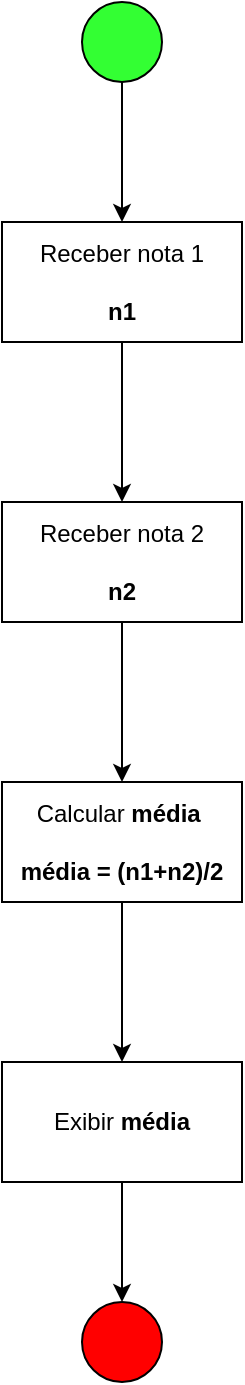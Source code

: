 <mxfile version="26.0.11" pages="20">
  <diagram id="inYJ6h3jSGB0sbL90RE_" name="Página-1">
    <mxGraphModel dx="1640" dy="1206" grid="1" gridSize="10" guides="1" tooltips="1" connect="1" arrows="1" fold="1" page="1" pageScale="1" pageWidth="827" pageHeight="1169" math="0" shadow="0">
      <root>
        <mxCell id="0" />
        <mxCell id="1" parent="0" />
        <mxCell id="ZLe5hLuqgCJJ9_HB_Lc2-3" value="" style="edgeStyle=orthogonalEdgeStyle;rounded=0;orthogonalLoop=1;jettySize=auto;html=1;" edge="1" parent="1" source="ZLe5hLuqgCJJ9_HB_Lc2-1" target="ZLe5hLuqgCJJ9_HB_Lc2-2">
          <mxGeometry relative="1" as="geometry" />
        </mxCell>
        <mxCell id="ZLe5hLuqgCJJ9_HB_Lc2-1" value="" style="ellipse;whiteSpace=wrap;html=1;aspect=fixed;fillColor=#33FF33;" vertex="1" parent="1">
          <mxGeometry x="440" y="120" width="40" height="40" as="geometry" />
        </mxCell>
        <mxCell id="ZLe5hLuqgCJJ9_HB_Lc2-5" value="" style="edgeStyle=orthogonalEdgeStyle;rounded=0;orthogonalLoop=1;jettySize=auto;html=1;" edge="1" parent="1" source="ZLe5hLuqgCJJ9_HB_Lc2-2" target="ZLe5hLuqgCJJ9_HB_Lc2-4">
          <mxGeometry relative="1" as="geometry" />
        </mxCell>
        <mxCell id="ZLe5hLuqgCJJ9_HB_Lc2-2" value="Receber nota 1&lt;br&gt;&lt;br&gt;&lt;b&gt;n1&lt;/b&gt;" style="whiteSpace=wrap;html=1;fillColor=#FFFFFF;" vertex="1" parent="1">
          <mxGeometry x="400" y="230" width="120" height="60" as="geometry" />
        </mxCell>
        <mxCell id="ZLe5hLuqgCJJ9_HB_Lc2-7" value="" style="edgeStyle=orthogonalEdgeStyle;rounded=0;orthogonalLoop=1;jettySize=auto;html=1;" edge="1" parent="1" source="ZLe5hLuqgCJJ9_HB_Lc2-4" target="ZLe5hLuqgCJJ9_HB_Lc2-6">
          <mxGeometry relative="1" as="geometry" />
        </mxCell>
        <mxCell id="ZLe5hLuqgCJJ9_HB_Lc2-4" value="Receber nota 2&lt;br&gt;&lt;br&gt;&lt;b&gt;n2&lt;/b&gt;" style="whiteSpace=wrap;html=1;fillColor=#FFFFFF;" vertex="1" parent="1">
          <mxGeometry x="400" y="370" width="120" height="60" as="geometry" />
        </mxCell>
        <mxCell id="ZLe5hLuqgCJJ9_HB_Lc2-9" value="" style="edgeStyle=orthogonalEdgeStyle;rounded=0;orthogonalLoop=1;jettySize=auto;html=1;" edge="1" parent="1" source="ZLe5hLuqgCJJ9_HB_Lc2-6" target="ZLe5hLuqgCJJ9_HB_Lc2-8">
          <mxGeometry relative="1" as="geometry" />
        </mxCell>
        <mxCell id="ZLe5hLuqgCJJ9_HB_Lc2-6" value="Calcular &lt;b&gt;média&amp;nbsp;&lt;/b&gt;&lt;br&gt;&lt;br&gt;&lt;b&gt;média = (n1+n2)/2&lt;/b&gt;" style="whiteSpace=wrap;html=1;fillColor=#FFFFFF;" vertex="1" parent="1">
          <mxGeometry x="400" y="510" width="120" height="60" as="geometry" />
        </mxCell>
        <mxCell id="ZLe5hLuqgCJJ9_HB_Lc2-11" style="edgeStyle=orthogonalEdgeStyle;rounded=0;orthogonalLoop=1;jettySize=auto;html=1;entryX=0.5;entryY=0;entryDx=0;entryDy=0;" edge="1" parent="1" source="ZLe5hLuqgCJJ9_HB_Lc2-8" target="ZLe5hLuqgCJJ9_HB_Lc2-10">
          <mxGeometry relative="1" as="geometry" />
        </mxCell>
        <mxCell id="ZLe5hLuqgCJJ9_HB_Lc2-8" value="Exibir &lt;b&gt;média&lt;/b&gt;" style="whiteSpace=wrap;html=1;fillColor=#FFFFFF;" vertex="1" parent="1">
          <mxGeometry x="400" y="650" width="120" height="60" as="geometry" />
        </mxCell>
        <mxCell id="ZLe5hLuqgCJJ9_HB_Lc2-10" value="" style="ellipse;whiteSpace=wrap;html=1;aspect=fixed;fillColor=#FF0000;" vertex="1" parent="1">
          <mxGeometry x="440" y="770" width="40" height="40" as="geometry" />
        </mxCell>
      </root>
    </mxGraphModel>
  </diagram>
  <diagram id="EORvYk1NeMWrgYr8nMJl" name="Página-2">
    <mxGraphModel dx="1413" dy="1468" grid="1" gridSize="10" guides="1" tooltips="1" connect="1" arrows="1" fold="1" page="1" pageScale="1" pageWidth="827" pageHeight="1169" math="0" shadow="0">
      <root>
        <mxCell id="0" />
        <mxCell id="1" parent="0" />
        <mxCell id="Gygqo7wJk0PouDKWim2Z-1" value="" style="edgeStyle=orthogonalEdgeStyle;rounded=0;orthogonalLoop=1;jettySize=auto;html=1;" edge="1" parent="1" source="Gygqo7wJk0PouDKWim2Z-2" target="Gygqo7wJk0PouDKWim2Z-4">
          <mxGeometry relative="1" as="geometry" />
        </mxCell>
        <mxCell id="Gygqo7wJk0PouDKWim2Z-2" value="" style="ellipse;whiteSpace=wrap;html=1;aspect=fixed;fillColor=#33FF33;" vertex="1" parent="1">
          <mxGeometry x="440" y="120" width="40" height="40" as="geometry" />
        </mxCell>
        <mxCell id="Gygqo7wJk0PouDKWim2Z-3" value="" style="edgeStyle=orthogonalEdgeStyle;rounded=0;orthogonalLoop=1;jettySize=auto;html=1;" edge="1" parent="1" source="Gygqo7wJk0PouDKWim2Z-4" target="Gygqo7wJk0PouDKWim2Z-6">
          <mxGeometry relative="1" as="geometry" />
        </mxCell>
        <mxCell id="Gygqo7wJk0PouDKWim2Z-4" value="Receber nota 1&lt;br&gt;&lt;br&gt;&lt;b&gt;n1&lt;/b&gt;" style="whiteSpace=wrap;html=1;fillColor=#FFFFFF;" vertex="1" parent="1">
          <mxGeometry x="400" y="230" width="120" height="60" as="geometry" />
        </mxCell>
        <mxCell id="Gygqo7wJk0PouDKWim2Z-5" value="" style="edgeStyle=orthogonalEdgeStyle;rounded=0;orthogonalLoop=1;jettySize=auto;html=1;" edge="1" parent="1" source="Gygqo7wJk0PouDKWim2Z-6" target="Gygqo7wJk0PouDKWim2Z-8">
          <mxGeometry relative="1" as="geometry" />
        </mxCell>
        <mxCell id="Gygqo7wJk0PouDKWim2Z-6" value="Receber nota 2&lt;br&gt;&lt;br&gt;&lt;b&gt;n2&lt;/b&gt;" style="whiteSpace=wrap;html=1;fillColor=#FFFFFF;" vertex="1" parent="1">
          <mxGeometry x="400" y="370" width="120" height="60" as="geometry" />
        </mxCell>
        <mxCell id="Gygqo7wJk0PouDKWim2Z-13" value="" style="edgeStyle=orthogonalEdgeStyle;rounded=0;orthogonalLoop=1;jettySize=auto;html=1;" edge="1" parent="1" source="Gygqo7wJk0PouDKWim2Z-8" target="Gygqo7wJk0PouDKWim2Z-12">
          <mxGeometry relative="1" as="geometry" />
        </mxCell>
        <mxCell id="Gygqo7wJk0PouDKWim2Z-8" value="Calcular &lt;b&gt;média&amp;nbsp;&lt;/b&gt;&lt;br&gt;&lt;br&gt;&lt;b&gt;média = (n1+n2)/2&lt;/b&gt;" style="whiteSpace=wrap;html=1;fillColor=#FFFFFF;" vertex="1" parent="1">
          <mxGeometry x="400" y="510" width="120" height="60" as="geometry" />
        </mxCell>
        <mxCell id="Gygqo7wJk0PouDKWim2Z-11" value="" style="ellipse;whiteSpace=wrap;html=1;aspect=fixed;fillColor=#FF0000;" vertex="1" parent="1">
          <mxGeometry x="440" y="770" width="40" height="40" as="geometry" />
        </mxCell>
        <mxCell id="Gygqo7wJk0PouDKWim2Z-15" value="" style="edgeStyle=orthogonalEdgeStyle;rounded=0;orthogonalLoop=1;jettySize=auto;html=1;" edge="1" parent="1" source="Gygqo7wJk0PouDKWim2Z-12" target="Gygqo7wJk0PouDKWim2Z-14">
          <mxGeometry relative="1" as="geometry" />
        </mxCell>
        <mxCell id="Gygqo7wJk0PouDKWim2Z-17" value="" style="edgeStyle=orthogonalEdgeStyle;rounded=0;orthogonalLoop=1;jettySize=auto;html=1;" edge="1" parent="1" source="Gygqo7wJk0PouDKWim2Z-12" target="Gygqo7wJk0PouDKWim2Z-16">
          <mxGeometry relative="1" as="geometry" />
        </mxCell>
        <mxCell id="Gygqo7wJk0PouDKWim2Z-12" value="" style="rhombus;whiteSpace=wrap;html=1;fillColor=#FFFFFF;" vertex="1" parent="1">
          <mxGeometry x="420" y="640" width="80" height="80" as="geometry" />
        </mxCell>
        <mxCell id="Gygqo7wJk0PouDKWim2Z-18" style="edgeStyle=orthogonalEdgeStyle;rounded=0;orthogonalLoop=1;jettySize=auto;html=1;exitX=0.5;exitY=1;exitDx=0;exitDy=0;entryX=1;entryY=0.5;entryDx=0;entryDy=0;" edge="1" parent="1" source="Gygqo7wJk0PouDKWim2Z-14" target="Gygqo7wJk0PouDKWim2Z-11">
          <mxGeometry relative="1" as="geometry" />
        </mxCell>
        <mxCell id="Gygqo7wJk0PouDKWim2Z-14" value="Exibir &quot;#&lt;span style=&quot;color: rgb(29, 33, 37); font-family: Barlow, sans-serif; font-size: 14.749px; text-align: left; background-color: rgb(255, 255, 255);&quot;&gt;partiuestágio&quot;&lt;/span&gt;" style="whiteSpace=wrap;html=1;fillColor=#FFFFFF;" vertex="1" parent="1">
          <mxGeometry x="560" y="650" width="140" height="60" as="geometry" />
        </mxCell>
        <mxCell id="Gygqo7wJk0PouDKWim2Z-19" style="edgeStyle=orthogonalEdgeStyle;rounded=0;orthogonalLoop=1;jettySize=auto;html=1;exitX=0.5;exitY=1;exitDx=0;exitDy=0;entryX=0;entryY=0.5;entryDx=0;entryDy=0;" edge="1" parent="1" source="Gygqo7wJk0PouDKWim2Z-16" target="Gygqo7wJk0PouDKWim2Z-11">
          <mxGeometry relative="1" as="geometry" />
        </mxCell>
        <mxCell id="Gygqo7wJk0PouDKWim2Z-16" value="Exibir &quot;#&lt;span style=&quot;color: rgb(29, 33, 37); font-family: Barlow, sans-serif; font-size: 14.691px; text-align: left; background-color: rgb(255, 255, 255);&quot;&gt;partiutentardenovo&quot;&lt;/span&gt;" style="whiteSpace=wrap;html=1;fillColor=#FFFFFF;" vertex="1" parent="1">
          <mxGeometry x="220" y="650" width="140" height="60" as="geometry" />
        </mxCell>
        <mxCell id="Gygqo7wJk0PouDKWim2Z-20" value="(média &amp;lt; 5)" style="text;html=1;align=center;verticalAlign=middle;resizable=0;points=[];autosize=1;strokeColor=none;fillColor=none;" vertex="1" parent="1">
          <mxGeometry x="354" y="650" width="80" height="20" as="geometry" />
        </mxCell>
        <mxCell id="Gygqo7wJk0PouDKWim2Z-21" value="(média &amp;gt;= 5)" style="text;html=1;align=center;verticalAlign=middle;resizable=0;points=[];autosize=1;strokeColor=none;fillColor=none;" vertex="1" parent="1">
          <mxGeometry x="483" y="650" width="80" height="20" as="geometry" />
        </mxCell>
      </root>
    </mxGraphModel>
  </diagram>
  <diagram id="mP6vqobXutErbocP0cCB" name="Página-3">
    <mxGraphModel dx="2320" dy="2412" grid="1" gridSize="10" guides="1" tooltips="1" connect="1" arrows="1" fold="1" page="1" pageScale="1" pageWidth="827" pageHeight="1169" math="0" shadow="0">
      <root>
        <mxCell id="0" />
        <mxCell id="1" parent="0" />
        <mxCell id="llVAHdK4_c5zvd51FKpH-1" value="" style="edgeStyle=orthogonalEdgeStyle;rounded=0;orthogonalLoop=1;jettySize=auto;html=1;" edge="1" parent="1" source="llVAHdK4_c5zvd51FKpH-2" target="llVAHdK4_c5zvd51FKpH-4">
          <mxGeometry relative="1" as="geometry" />
        </mxCell>
        <mxCell id="llVAHdK4_c5zvd51FKpH-2" value="" style="ellipse;whiteSpace=wrap;html=1;aspect=fixed;fillColor=#33FF33;" vertex="1" parent="1">
          <mxGeometry x="440" y="120" width="40" height="40" as="geometry" />
        </mxCell>
        <mxCell id="llVAHdK4_c5zvd51FKpH-3" value="" style="edgeStyle=orthogonalEdgeStyle;rounded=0;orthogonalLoop=1;jettySize=auto;html=1;" edge="1" parent="1" source="llVAHdK4_c5zvd51FKpH-4" target="llVAHdK4_c5zvd51FKpH-6">
          <mxGeometry relative="1" as="geometry" />
        </mxCell>
        <mxCell id="llVAHdK4_c5zvd51FKpH-4" value="Receber sexo&lt;br&gt;&lt;br&gt;&lt;b&gt;sexo&lt;/b&gt;" style="whiteSpace=wrap;html=1;fillColor=#FFFFFF;" vertex="1" parent="1">
          <mxGeometry x="400" y="230" width="120" height="60" as="geometry" />
        </mxCell>
        <mxCell id="llVAHdK4_c5zvd51FKpH-14" value="" style="edgeStyle=orthogonalEdgeStyle;rounded=0;orthogonalLoop=1;jettySize=auto;html=1;" edge="1" parent="1" source="llVAHdK4_c5zvd51FKpH-6" target="llVAHdK4_c5zvd51FKpH-13">
          <mxGeometry relative="1" as="geometry" />
        </mxCell>
        <mxCell id="llVAHdK4_c5zvd51FKpH-6" value="Receber idade&lt;br&gt;&lt;br&gt;&lt;b&gt;idade&lt;/b&gt;" style="whiteSpace=wrap;html=1;fillColor=#FFFFFF;" vertex="1" parent="1">
          <mxGeometry x="400" y="370" width="120" height="60" as="geometry" />
        </mxCell>
        <mxCell id="llVAHdK4_c5zvd51FKpH-11" value="" style="ellipse;whiteSpace=wrap;html=1;aspect=fixed;fillColor=#FF0000;" vertex="1" parent="1">
          <mxGeometry x="440" y="870" width="40" height="40" as="geometry" />
        </mxCell>
        <mxCell id="llVAHdK4_c5zvd51FKpH-16" value="" style="edgeStyle=orthogonalEdgeStyle;rounded=0;orthogonalLoop=1;jettySize=auto;html=1;" edge="1" parent="1" source="llVAHdK4_c5zvd51FKpH-13" target="llVAHdK4_c5zvd51FKpH-15">
          <mxGeometry relative="1" as="geometry" />
        </mxCell>
        <mxCell id="llVAHdK4_c5zvd51FKpH-18" value="" style="edgeStyle=orthogonalEdgeStyle;rounded=0;orthogonalLoop=1;jettySize=auto;html=1;" edge="1" parent="1" source="llVAHdK4_c5zvd51FKpH-13" target="llVAHdK4_c5zvd51FKpH-17">
          <mxGeometry relative="1" as="geometry" />
        </mxCell>
        <mxCell id="llVAHdK4_c5zvd51FKpH-13" value="" style="rhombus;whiteSpace=wrap;html=1;fillColor=#FFFFFF;" vertex="1" parent="1">
          <mxGeometry x="420" y="500" width="80" height="80" as="geometry" />
        </mxCell>
        <mxCell id="llVAHdK4_c5zvd51FKpH-29" value="" style="edgeStyle=orthogonalEdgeStyle;rounded=0;orthogonalLoop=1;jettySize=auto;html=1;" edge="1" parent="1" source="llVAHdK4_c5zvd51FKpH-15" target="llVAHdK4_c5zvd51FKpH-28">
          <mxGeometry relative="1" as="geometry">
            <mxPoint x="570.0" y="625.0" as="sourcePoint" />
            <Array as="points">
              <mxPoint x="570" y="625" />
            </Array>
          </mxGeometry>
        </mxCell>
        <mxCell id="llVAHdK4_c5zvd51FKpH-31" value="" style="edgeStyle=orthogonalEdgeStyle;rounded=0;orthogonalLoop=1;jettySize=auto;html=1;" edge="1" parent="1" target="llVAHdK4_c5zvd51FKpH-30">
          <mxGeometry relative="1" as="geometry">
            <mxPoint x="650.0" y="625.0" as="sourcePoint" />
          </mxGeometry>
        </mxCell>
        <mxCell id="llVAHdK4_c5zvd51FKpH-15" value="" style="rhombus;whiteSpace=wrap;html=1;fillColor=#FFFFFF;" vertex="1" parent="1">
          <mxGeometry x="590" y="585" width="80" height="80" as="geometry" />
        </mxCell>
        <mxCell id="llVAHdK4_c5zvd51FKpH-22" value="" style="edgeStyle=orthogonalEdgeStyle;rounded=0;orthogonalLoop=1;jettySize=auto;html=1;" edge="1" parent="1" source="llVAHdK4_c5zvd51FKpH-17" target="llVAHdK4_c5zvd51FKpH-21">
          <mxGeometry relative="1" as="geometry" />
        </mxCell>
        <mxCell id="llVAHdK4_c5zvd51FKpH-27" value="" style="edgeStyle=orthogonalEdgeStyle;rounded=0;orthogonalLoop=1;jettySize=auto;html=1;" edge="1" parent="1" target="llVAHdK4_c5zvd51FKpH-26">
          <mxGeometry relative="1" as="geometry">
            <mxPoint x="300.0" y="625.0" as="sourcePoint" />
          </mxGeometry>
        </mxCell>
        <mxCell id="llVAHdK4_c5zvd51FKpH-17" value="" style="rhombus;whiteSpace=wrap;html=1;fillColor=#FFFFFF;" vertex="1" parent="1">
          <mxGeometry x="260" y="585" width="80" height="80" as="geometry" />
        </mxCell>
        <mxCell id="llVAHdK4_c5zvd51FKpH-19" value="Homem" style="text;html=1;align=center;verticalAlign=middle;resizable=0;points=[];autosize=1;strokeColor=none;fillColor=none;" vertex="1" parent="1">
          <mxGeometry x="349" y="520" width="60" height="20" as="geometry" />
        </mxCell>
        <mxCell id="llVAHdK4_c5zvd51FKpH-20" value="Mulher" style="text;html=1;align=center;verticalAlign=middle;resizable=0;points=[];autosize=1;strokeColor=none;fillColor=none;" vertex="1" parent="1">
          <mxGeometry x="514" y="519" width="50" height="20" as="geometry" />
        </mxCell>
        <mxCell id="SK6AXXfjkTA-6D2ShaId-5" style="edgeStyle=orthogonalEdgeStyle;rounded=0;orthogonalLoop=1;jettySize=auto;html=1;entryX=0;entryY=0.5;entryDx=0;entryDy=0;" edge="1" parent="1" source="llVAHdK4_c5zvd51FKpH-21" target="llVAHdK4_c5zvd51FKpH-11">
          <mxGeometry relative="1" as="geometry">
            <Array as="points">
              <mxPoint x="170" y="890" />
            </Array>
          </mxGeometry>
        </mxCell>
        <mxCell id="llVAHdK4_c5zvd51FKpH-21" value="Exibir&amp;nbsp;&lt;span style=&quot;color: rgb(29, 33, 37); font-family: Barlow, sans-serif; font-size: 14.749px; text-align: left; background-color: rgb(255, 255, 255);&quot;&gt;&amp;nbsp;&quot;Você é homem maior de idade&quot;&lt;/span&gt;" style="whiteSpace=wrap;html=1;fillColor=#FFFFFF;" vertex="1" parent="1">
          <mxGeometry x="110" y="710" width="120" height="60" as="geometry" />
        </mxCell>
        <mxCell id="SK6AXXfjkTA-6D2ShaId-6" style="edgeStyle=orthogonalEdgeStyle;rounded=0;orthogonalLoop=1;jettySize=auto;html=1;entryX=0;entryY=0;entryDx=0;entryDy=0;" edge="1" parent="1" source="llVAHdK4_c5zvd51FKpH-26" target="llVAHdK4_c5zvd51FKpH-11">
          <mxGeometry relative="1" as="geometry">
            <mxPoint x="380" y="830" as="targetPoint" />
            <Array as="points">
              <mxPoint x="380" y="876" />
            </Array>
          </mxGeometry>
        </mxCell>
        <mxCell id="llVAHdK4_c5zvd51FKpH-26" value="Exibir&amp;nbsp;&amp;nbsp;&lt;span style=&quot;color: rgb(29, 33, 37); font-family: Barlow, sans-serif; font-size: 14.749px; text-align: left; background-color: rgb(255, 255, 255);&quot;&gt;&quot;Você é homem e menino&quot;&lt;/span&gt;" style="whiteSpace=wrap;html=1;fillColor=#FFFFFF;" vertex="1" parent="1">
          <mxGeometry x="320" y="710" width="120" height="60" as="geometry" />
        </mxCell>
        <mxCell id="SK6AXXfjkTA-6D2ShaId-2" style="edgeStyle=orthogonalEdgeStyle;rounded=0;orthogonalLoop=1;jettySize=auto;html=1;entryX=1;entryY=0;entryDx=0;entryDy=0;" edge="1" parent="1" source="llVAHdK4_c5zvd51FKpH-28" target="llVAHdK4_c5zvd51FKpH-11">
          <mxGeometry relative="1" as="geometry">
            <Array as="points">
              <mxPoint x="570" y="876" />
            </Array>
          </mxGeometry>
        </mxCell>
        <mxCell id="llVAHdK4_c5zvd51FKpH-28" value="Exibir&amp;nbsp;&lt;span style=&quot;color: rgb(29, 33, 37); font-family: Barlow, sans-serif; font-size: 14.749px; text-align: left; background-color: rgb(255, 255, 255);&quot;&gt;&quot;Você é mulher maior de idade&quot;&lt;/span&gt;" style="whiteSpace=wrap;html=1;fillColor=#FFFFFF;" vertex="1" parent="1">
          <mxGeometry x="510" y="710" width="120" height="60" as="geometry" />
        </mxCell>
        <mxCell id="SK6AXXfjkTA-6D2ShaId-4" style="edgeStyle=orthogonalEdgeStyle;rounded=0;orthogonalLoop=1;jettySize=auto;html=1;entryX=1;entryY=0.5;entryDx=0;entryDy=0;" edge="1" parent="1" source="llVAHdK4_c5zvd51FKpH-30" target="llVAHdK4_c5zvd51FKpH-11">
          <mxGeometry relative="1" as="geometry">
            <Array as="points">
              <mxPoint x="747" y="890" />
            </Array>
          </mxGeometry>
        </mxCell>
        <mxCell id="llVAHdK4_c5zvd51FKpH-30" value="Exibir&amp;nbsp;&lt;span style=&quot;color: rgb(29, 33, 37); font-family: Barlow, sans-serif; font-size: 14.749px; text-align: left; background-color: rgb(255, 255, 255);&quot;&gt;&amp;nbsp;&quot;Você é mulher e menina&quot;&lt;/span&gt;" style="whiteSpace=wrap;html=1;fillColor=#FFFFFF;" vertex="1" parent="1">
          <mxGeometry x="687" y="710" width="120" height="60" as="geometry" />
        </mxCell>
        <mxCell id="SK6AXXfjkTA-6D2ShaId-8" value="(idade &amp;gt;= 18)" style="text;html=1;align=center;verticalAlign=middle;resizable=0;points=[];autosize=1;strokeColor=none;fillColor=none;" vertex="1" parent="1">
          <mxGeometry x="185" y="600" width="90" height="20" as="geometry" />
        </mxCell>
        <mxCell id="SK6AXXfjkTA-6D2ShaId-9" value="(idade &amp;lt; 18)" style="text;html=1;align=center;verticalAlign=middle;resizable=0;points=[];autosize=1;strokeColor=none;fillColor=none;" vertex="1" parent="1">
          <mxGeometry x="334" y="600" width="80" height="20" as="geometry" />
        </mxCell>
        <mxCell id="SK6AXXfjkTA-6D2ShaId-10" value="(idade &amp;gt;= 18)" style="text;html=1;align=center;verticalAlign=middle;resizable=0;points=[];autosize=1;strokeColor=none;fillColor=none;" vertex="1" parent="1">
          <mxGeometry x="500" y="600" width="90" height="20" as="geometry" />
        </mxCell>
        <mxCell id="SK6AXXfjkTA-6D2ShaId-11" value="(idade &amp;lt; 18)" style="text;html=1;align=center;verticalAlign=middle;resizable=0;points=[];autosize=1;strokeColor=none;fillColor=none;" vertex="1" parent="1">
          <mxGeometry x="679" y="600" width="80" height="20" as="geometry" />
        </mxCell>
      </root>
    </mxGraphModel>
  </diagram>
  <diagram id="FKZzViZnR0VOZ7LP0YNg" name="Página-4">
    <mxGraphModel dx="1614" dy="1677" grid="1" gridSize="10" guides="1" tooltips="1" connect="1" arrows="1" fold="1" page="1" pageScale="1" pageWidth="827" pageHeight="1169" math="0" shadow="0">
      <root>
        <mxCell id="0" />
        <mxCell id="1" parent="0" />
        <mxCell id="Z5C52Bo1a3f-OWTjS3ZH-1" value="" style="edgeStyle=orthogonalEdgeStyle;rounded=0;orthogonalLoop=1;jettySize=auto;html=1;" edge="1" parent="1" source="Z5C52Bo1a3f-OWTjS3ZH-2" target="Z5C52Bo1a3f-OWTjS3ZH-4">
          <mxGeometry relative="1" as="geometry" />
        </mxCell>
        <mxCell id="Z5C52Bo1a3f-OWTjS3ZH-2" value="" style="ellipse;whiteSpace=wrap;html=1;aspect=fixed;fillColor=#33FF33;" vertex="1" parent="1">
          <mxGeometry x="440" y="120" width="40" height="40" as="geometry" />
        </mxCell>
        <mxCell id="Lc8zsNcBczFfT52UAr_X-3" value="" style="edgeStyle=orthogonalEdgeStyle;rounded=0;orthogonalLoop=1;jettySize=auto;html=1;" edge="1" parent="1" source="Z5C52Bo1a3f-OWTjS3ZH-4" target="Lc8zsNcBczFfT52UAr_X-2">
          <mxGeometry relative="1" as="geometry" />
        </mxCell>
        <mxCell id="Z5C52Bo1a3f-OWTjS3ZH-4" value="Receber Estado&lt;br&gt;&lt;b&gt;&lt;br&gt;Estado&lt;/b&gt;" style="whiteSpace=wrap;html=1;fillColor=#FFFFFF;" vertex="1" parent="1">
          <mxGeometry x="400" y="230" width="120" height="60" as="geometry" />
        </mxCell>
        <mxCell id="Z5C52Bo1a3f-OWTjS3ZH-5" value="" style="edgeStyle=orthogonalEdgeStyle;rounded=0;orthogonalLoop=1;jettySize=auto;html=1;" edge="1" parent="1" target="Z5C52Bo1a3f-OWTjS3ZH-8">
          <mxGeometry relative="1" as="geometry">
            <mxPoint x="460" y="430" as="sourcePoint" />
          </mxGeometry>
        </mxCell>
        <mxCell id="Lc8zsNcBczFfT52UAr_X-8" value="" style="edgeStyle=orthogonalEdgeStyle;rounded=0;orthogonalLoop=1;jettySize=auto;html=1;" edge="1" parent="1" source="Z5C52Bo1a3f-OWTjS3ZH-8" target="Lc8zsNcBczFfT52UAr_X-7">
          <mxGeometry relative="1" as="geometry" />
        </mxCell>
        <mxCell id="Z5C52Bo1a3f-OWTjS3ZH-8" value="Receber Filhos&lt;br&gt;&lt;br&gt;&lt;b&gt;Filho&lt;/b&gt;" style="whiteSpace=wrap;html=1;fillColor=#FFFFFF;" vertex="1" parent="1">
          <mxGeometry x="400" y="510" width="120" height="60" as="geometry" />
        </mxCell>
        <mxCell id="Lc8zsNcBczFfT52UAr_X-1" value="" style="ellipse;whiteSpace=wrap;html=1;aspect=fixed;fillColor=#FF0000;" vertex="1" parent="1">
          <mxGeometry x="440" y="1080" width="40" height="40" as="geometry" />
        </mxCell>
        <mxCell id="Lc8zsNcBczFfT52UAr_X-4" style="edgeStyle=orthogonalEdgeStyle;rounded=0;orthogonalLoop=1;jettySize=auto;html=1;entryX=1;entryY=0.5;entryDx=0;entryDy=0;" edge="1" parent="1" source="Lc8zsNcBczFfT52UAr_X-2" target="Z5C52Bo1a3f-OWTjS3ZH-4">
          <mxGeometry relative="1" as="geometry">
            <Array as="points">
              <mxPoint x="610" y="400" />
              <mxPoint x="610" y="260" />
            </Array>
          </mxGeometry>
        </mxCell>
        <mxCell id="Lc8zsNcBczFfT52UAr_X-2" value="" style="rhombus;whiteSpace=wrap;html=1;fillColor=#FFFFFF;" vertex="1" parent="1">
          <mxGeometry x="420" y="360" width="80" height="80" as="geometry" />
        </mxCell>
        <mxCell id="Lc8zsNcBczFfT52UAr_X-5" value="Estado != Valido" style="text;html=1;align=center;verticalAlign=middle;resizable=0;points=[];autosize=1;strokeColor=none;fillColor=none;" vertex="1" parent="1">
          <mxGeometry x="500" y="380" width="100" height="20" as="geometry" />
        </mxCell>
        <mxCell id="Lc8zsNcBczFfT52UAr_X-6" value="Estado = Valido&amp;nbsp;" style="text;html=1;align=center;verticalAlign=middle;resizable=0;points=[];autosize=1;strokeColor=none;fillColor=none;" vertex="1" parent="1">
          <mxGeometry x="460" y="450" width="100" height="20" as="geometry" />
        </mxCell>
        <mxCell id="Lc8zsNcBczFfT52UAr_X-9" style="edgeStyle=orthogonalEdgeStyle;rounded=0;orthogonalLoop=1;jettySize=auto;html=1;entryX=1;entryY=0.5;entryDx=0;entryDy=0;" edge="1" parent="1" source="Lc8zsNcBczFfT52UAr_X-7" target="Z5C52Bo1a3f-OWTjS3ZH-8">
          <mxGeometry relative="1" as="geometry">
            <Array as="points">
              <mxPoint x="610" y="680" />
              <mxPoint x="610" y="540" />
            </Array>
          </mxGeometry>
        </mxCell>
        <mxCell id="Lc8zsNcBczFfT52UAr_X-12" value="" style="edgeStyle=orthogonalEdgeStyle;rounded=0;orthogonalLoop=1;jettySize=auto;html=1;" edge="1" parent="1" source="Lc8zsNcBczFfT52UAr_X-7" target="Lc8zsNcBczFfT52UAr_X-11">
          <mxGeometry relative="1" as="geometry" />
        </mxCell>
        <mxCell id="Lc8zsNcBczFfT52UAr_X-7" value="" style="rhombus;whiteSpace=wrap;html=1;fillColor=#FFFFFF;" vertex="1" parent="1">
          <mxGeometry x="420" y="640" width="80" height="80" as="geometry" />
        </mxCell>
        <mxCell id="Lc8zsNcBczFfT52UAr_X-10" value="(Filho &amp;gt; 15)" style="text;html=1;align=center;verticalAlign=middle;resizable=0;points=[];autosize=1;strokeColor=none;fillColor=none;" vertex="1" parent="1">
          <mxGeometry x="510" y="660" width="80" height="20" as="geometry" />
        </mxCell>
        <mxCell id="Lc8zsNcBczFfT52UAr_X-15" value="" style="edgeStyle=orthogonalEdgeStyle;rounded=0;orthogonalLoop=1;jettySize=auto;html=1;" edge="1" parent="1" source="Lc8zsNcBczFfT52UAr_X-11" target="Lc8zsNcBczFfT52UAr_X-14">
          <mxGeometry relative="1" as="geometry" />
        </mxCell>
        <mxCell id="Lc8zsNcBczFfT52UAr_X-18" value="" style="edgeStyle=orthogonalEdgeStyle;rounded=0;orthogonalLoop=1;jettySize=auto;html=1;fontSize=12;" edge="1" parent="1" source="Lc8zsNcBczFfT52UAr_X-11" target="Lc8zsNcBczFfT52UAr_X-17">
          <mxGeometry relative="1" as="geometry">
            <Array as="points">
              <mxPoint x="360" y="870" />
            </Array>
          </mxGeometry>
        </mxCell>
        <mxCell id="Lc8zsNcBczFfT52UAr_X-21" value="" style="edgeStyle=orthogonalEdgeStyle;rounded=0;orthogonalLoop=1;jettySize=auto;html=1;fontSize=12;" edge="1" parent="1" source="Lc8zsNcBczFfT52UAr_X-11" target="Lc8zsNcBczFfT52UAr_X-20">
          <mxGeometry relative="1" as="geometry" />
        </mxCell>
        <mxCell id="Lc8zsNcBczFfT52UAr_X-24" value="" style="edgeStyle=orthogonalEdgeStyle;rounded=0;orthogonalLoop=1;jettySize=auto;html=1;fontSize=12;" edge="1" parent="1" source="Lc8zsNcBczFfT52UAr_X-11" target="Lc8zsNcBczFfT52UAr_X-23">
          <mxGeometry relative="1" as="geometry" />
        </mxCell>
        <mxCell id="Lc8zsNcBczFfT52UAr_X-31" style="edgeStyle=orthogonalEdgeStyle;rounded=0;orthogonalLoop=1;jettySize=auto;html=1;exitX=1;exitY=1;exitDx=0;exitDy=0;entryX=0.5;entryY=0;entryDx=0;entryDy=0;fontSize=12;" edge="1" parent="1" source="Lc8zsNcBczFfT52UAr_X-11" target="Lc8zsNcBczFfT52UAr_X-27">
          <mxGeometry relative="1" as="geometry">
            <Array as="points">
              <mxPoint x="470" y="860" />
              <mxPoint x="470" y="870" />
              <mxPoint x="610" y="870" />
            </Array>
          </mxGeometry>
        </mxCell>
        <mxCell id="Lc8zsNcBczFfT52UAr_X-11" value="" style="rhombus;whiteSpace=wrap;html=1;fillColor=#FFFFFF;" vertex="1" parent="1">
          <mxGeometry x="420" y="800" width="80" height="80" as="geometry" />
        </mxCell>
        <mxCell id="Lc8zsNcBczFfT52UAr_X-13" value="(Filho &amp;lt;= 15)" style="text;html=1;align=center;verticalAlign=middle;resizable=0;points=[];autosize=1;strokeColor=none;fillColor=none;" vertex="1" parent="1">
          <mxGeometry x="460" y="740" width="80" height="20" as="geometry" />
        </mxCell>
        <mxCell id="Lc8zsNcBczFfT52UAr_X-32" style="edgeStyle=orthogonalEdgeStyle;rounded=0;orthogonalLoop=1;jettySize=auto;html=1;entryX=0;entryY=0.5;entryDx=0;entryDy=0;fontSize=12;" edge="1" parent="1" source="Lc8zsNcBczFfT52UAr_X-14" target="Lc8zsNcBczFfT52UAr_X-1">
          <mxGeometry relative="1" as="geometry">
            <Array as="points">
              <mxPoint x="220" y="1100" />
            </Array>
          </mxGeometry>
        </mxCell>
        <mxCell id="Lc8zsNcBczFfT52UAr_X-14" value="&lt;div style=&quot;text-align: left;&quot;&gt;&lt;font face=&quot;Barlow, sans-serif&quot; color=&quot;#1d2125&quot;&gt;&lt;span style=&quot;background-color: rgb(255, 255, 255);&quot;&gt;&lt;br&gt;&lt;/span&gt;&lt;/font&gt;&lt;/div&gt;&lt;div style=&quot;&quot;&gt;&lt;span style=&quot;color: rgb(29, 33, 37); font-family: Barlow, sans-serif; background-color: rgb(255, 255, 255);&quot;&gt;&lt;font style=&quot;font-size: 12px;&quot;&gt;exiba &quot;#nãotemtv #nãoteminternet #nãotemvideogame&quot;.&lt;/font&gt;&lt;/span&gt;&lt;br&gt;&lt;/div&gt;" style="whiteSpace=wrap;html=1;fillColor=#FFFFFF;" vertex="1" parent="1">
          <mxGeometry x="170" y="810" width="120" height="60" as="geometry" />
        </mxCell>
        <mxCell id="Lc8zsNcBczFfT52UAr_X-16" value="(Filho = 3)" style="text;html=1;align=center;verticalAlign=middle;resizable=0;points=[];autosize=1;strokeColor=none;fillColor=none;fontSize=12;" vertex="1" parent="1">
          <mxGeometry x="320" y="820" width="70" height="20" as="geometry" />
        </mxCell>
        <mxCell id="Lc8zsNcBczFfT52UAr_X-33" style="edgeStyle=orthogonalEdgeStyle;rounded=0;orthogonalLoop=1;jettySize=auto;html=1;fontSize=12;" edge="1" parent="1" source="Lc8zsNcBczFfT52UAr_X-17">
          <mxGeometry relative="1" as="geometry">
            <mxPoint x="440" y="1090" as="targetPoint" />
            <Array as="points">
              <mxPoint x="350" y="1090" />
            </Array>
          </mxGeometry>
        </mxCell>
        <mxCell id="Lc8zsNcBczFfT52UAr_X-17" value="&lt;span style=&quot;color: rgb(29, 33, 37); font-family: Barlow, sans-serif; text-align: left; background-color: rgb(255, 255, 255);&quot;&gt;&lt;font style=&quot;font-size: 12px;&quot;&gt;&amp;nbsp;Exibir &quot;#nãotemtv&quot;.&lt;/font&gt;&lt;/span&gt;" style="whiteSpace=wrap;html=1;fillColor=#FFFFFF;" vertex="1" parent="1">
          <mxGeometry x="300" y="890" width="120" height="60" as="geometry" />
        </mxCell>
        <mxCell id="Lc8zsNcBczFfT52UAr_X-19" value="(Filho = 2)" style="text;html=1;align=center;verticalAlign=middle;resizable=0;points=[];autosize=1;strokeColor=none;fillColor=none;fontSize=12;" vertex="1" parent="1">
          <mxGeometry x="370" y="850" width="70" height="20" as="geometry" />
        </mxCell>
        <mxCell id="Lc8zsNcBczFfT52UAr_X-34" style="edgeStyle=orthogonalEdgeStyle;rounded=0;orthogonalLoop=1;jettySize=auto;html=1;fontSize=12;" edge="1" parent="1" source="Lc8zsNcBczFfT52UAr_X-20">
          <mxGeometry relative="1" as="geometry">
            <mxPoint x="460" y="1080" as="targetPoint" />
          </mxGeometry>
        </mxCell>
        <mxCell id="Lc8zsNcBczFfT52UAr_X-20" value="&lt;span style=&quot;color: rgb(29, 33, 37); font-family: Barlow, sans-serif; text-align: left; background-color: rgb(255, 255, 255);&quot;&gt;&lt;font style=&quot;font-size: 12px;&quot;&gt;&amp;nbsp;exiba &quot;#nãotemvideogame&quot;.&lt;/font&gt;&lt;/span&gt;" style="whiteSpace=wrap;html=1;fillColor=#FFFFFF;" vertex="1" parent="1">
          <mxGeometry x="400" y="970" width="120" height="60" as="geometry" />
        </mxCell>
        <mxCell id="Lc8zsNcBczFfT52UAr_X-22" value="(Filho = 1)" style="text;html=1;align=center;verticalAlign=middle;resizable=0;points=[];autosize=1;strokeColor=none;fillColor=none;fontSize=12;" vertex="1" parent="1">
          <mxGeometry x="460" y="920" width="70" height="20" as="geometry" />
        </mxCell>
        <mxCell id="Lc8zsNcBczFfT52UAr_X-36" style="edgeStyle=orthogonalEdgeStyle;rounded=0;orthogonalLoop=1;jettySize=auto;html=1;entryX=1;entryY=0.5;entryDx=0;entryDy=0;fontSize=12;" edge="1" parent="1" source="Lc8zsNcBczFfT52UAr_X-23" target="Lc8zsNcBczFfT52UAr_X-1">
          <mxGeometry relative="1" as="geometry">
            <Array as="points">
              <mxPoint x="700" y="1100" />
            </Array>
          </mxGeometry>
        </mxCell>
        <mxCell id="Lc8zsNcBczFfT52UAr_X-23" value="&lt;span style=&quot;color: rgb(29, 33, 37); font-family: Barlow, sans-serif; text-align: left; background-color: rgb(255, 255, 255);&quot;&gt;&lt;font style=&quot;font-size: 12px;&quot;&gt;exiba &quot;#cresceiemultiplicaivos&quot;&lt;/font&gt;&lt;/span&gt;" style="whiteSpace=wrap;html=1;fillColor=#FFFFFF;" vertex="1" parent="1">
          <mxGeometry x="620" y="810" width="140" height="60" as="geometry" />
        </mxCell>
        <mxCell id="Lc8zsNcBczFfT52UAr_X-25" value="(Filho &amp;gt; 3)" style="text;html=1;align=center;verticalAlign=middle;resizable=0;points=[];autosize=1;strokeColor=none;fillColor=none;fontSize=12;" vertex="1" parent="1">
          <mxGeometry x="525" y="820" width="70" height="20" as="geometry" />
        </mxCell>
        <mxCell id="Lc8zsNcBczFfT52UAr_X-35" style="edgeStyle=orthogonalEdgeStyle;rounded=0;orthogonalLoop=1;jettySize=auto;html=1;fontSize=12;" edge="1" parent="1" source="Lc8zsNcBczFfT52UAr_X-27">
          <mxGeometry relative="1" as="geometry">
            <mxPoint x="480" y="1090" as="targetPoint" />
            <Array as="points">
              <mxPoint x="610" y="1090" />
              <mxPoint x="480" y="1090" />
            </Array>
          </mxGeometry>
        </mxCell>
        <mxCell id="Lc8zsNcBczFfT52UAr_X-27" value="&lt;span style=&quot;color: rgb(29, 33, 37); font-family: Barlow, sans-serif; text-align: left; background-color: rgb(255, 255, 255);&quot;&gt;&lt;font style=&quot;font-size: 12px;&quot;&gt;&amp;nbsp;exiba &quot;#tv #internet #videogame&quot;&lt;/font&gt;&lt;/span&gt;" style="whiteSpace=wrap;html=1;fillColor=#FFFFFF;" vertex="1" parent="1">
          <mxGeometry x="540" y="890" width="140" height="60" as="geometry" />
        </mxCell>
        <mxCell id="Lc8zsNcBczFfT52UAr_X-29" value="(Filho = 0)" style="text;html=1;align=center;verticalAlign=middle;resizable=0;points=[];autosize=1;strokeColor=none;fillColor=none;fontSize=12;" vertex="1" parent="1">
          <mxGeometry x="495" y="850" width="70" height="20" as="geometry" />
        </mxCell>
      </root>
    </mxGraphModel>
  </diagram>
  <diagram id="TYT0EXiOK-vl2eQl-giP" name="Página-5">
    <mxGraphModel dx="1256" dy="1304" grid="1" gridSize="10" guides="1" tooltips="1" connect="1" arrows="1" fold="1" page="1" pageScale="1" pageWidth="827" pageHeight="1169" math="0" shadow="0">
      <root>
        <mxCell id="0" />
        <mxCell id="1" parent="0" />
        <mxCell id="yzkA4Fpzpzv_WnpBkiNe-1" value="" style="edgeStyle=orthogonalEdgeStyle;rounded=0;orthogonalLoop=1;jettySize=auto;html=1;" edge="1" parent="1" source="yzkA4Fpzpzv_WnpBkiNe-2" target="yzkA4Fpzpzv_WnpBkiNe-4">
          <mxGeometry relative="1" as="geometry" />
        </mxCell>
        <mxCell id="yzkA4Fpzpzv_WnpBkiNe-2" value="" style="ellipse;whiteSpace=wrap;html=1;aspect=fixed;fillColor=#33FF33;" vertex="1" parent="1">
          <mxGeometry x="440" y="120" width="40" height="40" as="geometry" />
        </mxCell>
        <mxCell id="yzkA4Fpzpzv_WnpBkiNe-13" value="" style="edgeStyle=orthogonalEdgeStyle;rounded=0;orthogonalLoop=1;jettySize=auto;html=1;fontSize=12;" edge="1" parent="1" source="yzkA4Fpzpzv_WnpBkiNe-4" target="yzkA4Fpzpzv_WnpBkiNe-12">
          <mxGeometry relative="1" as="geometry" />
        </mxCell>
        <mxCell id="yzkA4Fpzpzv_WnpBkiNe-4" value="Receber&amp;nbsp; Quantas horas dormidas&amp;nbsp;&lt;br&gt;&lt;br&gt;&lt;b&gt;qtdDorm&lt;/b&gt;" style="whiteSpace=wrap;html=1;fillColor=#FFFFFF;" vertex="1" parent="1">
          <mxGeometry x="400" y="230" width="120" height="60" as="geometry" />
        </mxCell>
        <mxCell id="yzkA4Fpzpzv_WnpBkiNe-11" value="" style="ellipse;whiteSpace=wrap;html=1;aspect=fixed;fillColor=#FF0000;" vertex="1" parent="1">
          <mxGeometry x="440" y="770" width="40" height="40" as="geometry" />
        </mxCell>
        <mxCell id="yzkA4Fpzpzv_WnpBkiNe-15" value="" style="edgeStyle=orthogonalEdgeStyle;rounded=0;orthogonalLoop=1;jettySize=auto;html=1;fontSize=12;" edge="1" parent="1" source="yzkA4Fpzpzv_WnpBkiNe-12" target="yzkA4Fpzpzv_WnpBkiNe-14">
          <mxGeometry relative="1" as="geometry" />
        </mxCell>
        <mxCell id="yzkA4Fpzpzv_WnpBkiNe-17" value="" style="edgeStyle=orthogonalEdgeStyle;rounded=0;orthogonalLoop=1;jettySize=auto;html=1;fontSize=12;" edge="1" parent="1" source="yzkA4Fpzpzv_WnpBkiNe-12" target="yzkA4Fpzpzv_WnpBkiNe-16">
          <mxGeometry relative="1" as="geometry" />
        </mxCell>
        <mxCell id="yzkA4Fpzpzv_WnpBkiNe-19" style="edgeStyle=orthogonalEdgeStyle;rounded=0;orthogonalLoop=1;jettySize=auto;html=1;exitX=1;exitY=1;exitDx=0;exitDy=0;fontSize=12;entryX=0.5;entryY=0;entryDx=0;entryDy=0;" edge="1" parent="1" source="yzkA4Fpzpzv_WnpBkiNe-12" target="yzkA4Fpzpzv_WnpBkiNe-21">
          <mxGeometry relative="1" as="geometry">
            <mxPoint x="610" y="510" as="targetPoint" />
            <Array as="points">
              <mxPoint x="480" y="470" />
              <mxPoint x="540" y="470" />
            </Array>
          </mxGeometry>
        </mxCell>
        <mxCell id="yzkA4Fpzpzv_WnpBkiNe-22" style="edgeStyle=orthogonalEdgeStyle;rounded=0;orthogonalLoop=1;jettySize=auto;html=1;exitX=0;exitY=1;exitDx=0;exitDy=0;entryX=0.5;entryY=0;entryDx=0;entryDy=0;fontSize=12;" edge="1" parent="1" source="yzkA4Fpzpzv_WnpBkiNe-12" target="yzkA4Fpzpzv_WnpBkiNe-20">
          <mxGeometry relative="1" as="geometry" />
        </mxCell>
        <mxCell id="yzkA4Fpzpzv_WnpBkiNe-12" value="" style="rhombus;whiteSpace=wrap;html=1;fillColor=#FFFFFF;" vertex="1" parent="1">
          <mxGeometry x="420" y="360" width="80" height="80" as="geometry" />
        </mxCell>
        <mxCell id="yzkA4Fpzpzv_WnpBkiNe-31" style="edgeStyle=orthogonalEdgeStyle;rounded=0;orthogonalLoop=1;jettySize=auto;html=1;entryX=1;entryY=0.5;entryDx=0;entryDy=0;fontSize=12;" edge="1" parent="1" source="yzkA4Fpzpzv_WnpBkiNe-14" target="yzkA4Fpzpzv_WnpBkiNe-11">
          <mxGeometry relative="1" as="geometry">
            <Array as="points">
              <mxPoint x="680" y="790" />
            </Array>
          </mxGeometry>
        </mxCell>
        <mxCell id="yzkA4Fpzpzv_WnpBkiNe-14" value="Exibir &quot;olha a preguiça!" style="whiteSpace=wrap;html=1;fillColor=#FFFFFF;" vertex="1" parent="1">
          <mxGeometry x="610" y="370" width="120" height="60" as="geometry" />
        </mxCell>
        <mxCell id="yzkA4Fpzpzv_WnpBkiNe-28" style="edgeStyle=orthogonalEdgeStyle;rounded=0;orthogonalLoop=1;jettySize=auto;html=1;entryX=0;entryY=0.5;entryDx=0;entryDy=0;fontSize=12;" edge="1" parent="1" source="yzkA4Fpzpzv_WnpBkiNe-16" target="yzkA4Fpzpzv_WnpBkiNe-11">
          <mxGeometry relative="1" as="geometry">
            <Array as="points">
              <mxPoint x="240" y="790" />
            </Array>
          </mxGeometry>
        </mxCell>
        <mxCell id="yzkA4Fpzpzv_WnpBkiNe-16" value="Exibir &quot;#zumbi&quot;" style="whiteSpace=wrap;html=1;fillColor=#FFFFFF;" vertex="1" parent="1">
          <mxGeometry x="180" y="370" width="120" height="60" as="geometry" />
        </mxCell>
        <mxCell id="yzkA4Fpzpzv_WnpBkiNe-29" style="edgeStyle=orthogonalEdgeStyle;rounded=0;orthogonalLoop=1;jettySize=auto;html=1;entryX=0;entryY=0;entryDx=0;entryDy=0;fontSize=12;" edge="1" parent="1" source="yzkA4Fpzpzv_WnpBkiNe-20" target="yzkA4Fpzpzv_WnpBkiNe-11">
          <mxGeometry relative="1" as="geometry">
            <Array as="points">
              <mxPoint x="380" y="776" />
            </Array>
          </mxGeometry>
        </mxCell>
        <mxCell id="yzkA4Fpzpzv_WnpBkiNe-20" value="Exibir &quot;Pouca concentrção&quot;" style="whiteSpace=wrap;html=1;fillColor=#FFFFFF;" vertex="1" parent="1">
          <mxGeometry x="320" y="510" width="120" height="60" as="geometry" />
        </mxCell>
        <mxCell id="yzkA4Fpzpzv_WnpBkiNe-30" style="edgeStyle=orthogonalEdgeStyle;rounded=0;orthogonalLoop=1;jettySize=auto;html=1;entryX=1;entryY=0;entryDx=0;entryDy=0;fontSize=12;" edge="1" parent="1" source="yzkA4Fpzpzv_WnpBkiNe-21" target="yzkA4Fpzpzv_WnpBkiNe-11">
          <mxGeometry relative="1" as="geometry">
            <Array as="points">
              <mxPoint x="540" y="776" />
            </Array>
          </mxGeometry>
        </mxCell>
        <mxCell id="yzkA4Fpzpzv_WnpBkiNe-21" value="Exibir &quot;Boa concentrção&quot;" style="whiteSpace=wrap;html=1;fillColor=#FFFFFF;" vertex="1" parent="1">
          <mxGeometry x="480" y="510" width="120" height="60" as="geometry" />
        </mxCell>
        <mxCell id="yzkA4Fpzpzv_WnpBkiNe-24" value="(qtdDorm &amp;lt;= 4)" style="text;html=1;align=center;verticalAlign=middle;resizable=0;points=[];autosize=1;strokeColor=none;fillColor=none;fontSize=12;" vertex="1" parent="1">
          <mxGeometry x="320" y="365" width="100" height="20" as="geometry" />
        </mxCell>
        <mxCell id="yzkA4Fpzpzv_WnpBkiNe-25" value="(qtdDorm&amp;nbsp;&amp;gt; 5&lt;br&gt;&amp;amp;&amp;amp;&lt;br&gt;qtdDorm &amp;lt;= 6)" style="text;html=1;align=center;verticalAlign=middle;resizable=0;points=[];autosize=1;strokeColor=none;fillColor=none;fontSize=12;" vertex="1" parent="1">
          <mxGeometry x="350" y="420" width="90" height="50" as="geometry" />
        </mxCell>
        <mxCell id="yzkA4Fpzpzv_WnpBkiNe-26" value="(qtdDorm&amp;nbsp; &amp;gt;= 7&lt;br&gt;&amp;amp;&amp;amp;&lt;br&gt;qtdDorm &amp;lt;= 9 )" style="text;html=1;align=center;verticalAlign=middle;resizable=0;points=[];autosize=1;strokeColor=none;fillColor=none;fontSize=12;" vertex="1" parent="1">
          <mxGeometry x="480" y="420" width="100" height="50" as="geometry" />
        </mxCell>
        <mxCell id="yzkA4Fpzpzv_WnpBkiNe-27" value="(qtdDorm &amp;gt; 9)" style="text;html=1;align=center;verticalAlign=middle;resizable=0;points=[];autosize=1;strokeColor=none;fillColor=none;fontSize=12;" vertex="1" parent="1">
          <mxGeometry x="500" y="370" width="90" height="20" as="geometry" />
        </mxCell>
      </root>
    </mxGraphModel>
  </diagram>
  <diagram id="_7d0mhQ7moIwjZ8RnTk2" name="Página-6">
    <mxGraphModel dx="1413" dy="1468" grid="1" gridSize="10" guides="1" tooltips="1" connect="1" arrows="1" fold="1" page="1" pageScale="1" pageWidth="827" pageHeight="1169" math="0" shadow="0">
      <root>
        <mxCell id="0" />
        <mxCell id="1" parent="0" />
        <mxCell id="1xmuzNVeuoCuq9OEVXBj-1" value="" style="edgeStyle=orthogonalEdgeStyle;rounded=0;orthogonalLoop=1;jettySize=auto;html=1;" edge="1" parent="1" source="1xmuzNVeuoCuq9OEVXBj-2" target="1xmuzNVeuoCuq9OEVXBj-4">
          <mxGeometry relative="1" as="geometry" />
        </mxCell>
        <mxCell id="1xmuzNVeuoCuq9OEVXBj-2" value="" style="ellipse;whiteSpace=wrap;html=1;aspect=fixed;fillColor=#33FF33;" vertex="1" parent="1">
          <mxGeometry x="440" y="120" width="40" height="40" as="geometry" />
        </mxCell>
        <mxCell id="1xmuzNVeuoCuq9OEVXBj-3" value="" style="edgeStyle=orthogonalEdgeStyle;rounded=0;orthogonalLoop=1;jettySize=auto;html=1;" edge="1" parent="1" source="1xmuzNVeuoCuq9OEVXBj-4" target="1xmuzNVeuoCuq9OEVXBj-6">
          <mxGeometry relative="1" as="geometry" />
        </mxCell>
        <mxCell id="1xmuzNVeuoCuq9OEVXBj-4" value="Receber frente terreno&lt;br&gt;&amp;nbsp;&lt;br&gt;&lt;b&gt;Frente&lt;/b&gt;" style="whiteSpace=wrap;html=1;fillColor=#FFFFFF;" vertex="1" parent="1">
          <mxGeometry x="400" y="230" width="120" height="60" as="geometry" />
        </mxCell>
        <mxCell id="1xmuzNVeuoCuq9OEVXBj-5" value="" style="edgeStyle=orthogonalEdgeStyle;rounded=0;orthogonalLoop=1;jettySize=auto;html=1;" edge="1" parent="1" source="1xmuzNVeuoCuq9OEVXBj-6" target="1xmuzNVeuoCuq9OEVXBj-8">
          <mxGeometry relative="1" as="geometry" />
        </mxCell>
        <mxCell id="1xmuzNVeuoCuq9OEVXBj-6" value="Receber Lateral terreno&lt;br&gt;&lt;br&gt;&lt;b&gt;Lateral&lt;/b&gt;" style="whiteSpace=wrap;html=1;fillColor=#FFFFFF;" vertex="1" parent="1">
          <mxGeometry x="400" y="370" width="120" height="60" as="geometry" />
        </mxCell>
        <mxCell id="1xmuzNVeuoCuq9OEVXBj-13" value="" style="edgeStyle=orthogonalEdgeStyle;rounded=0;orthogonalLoop=1;jettySize=auto;html=1;fontSize=12;" edge="1" parent="1" source="1xmuzNVeuoCuq9OEVXBj-8" target="1xmuzNVeuoCuq9OEVXBj-12">
          <mxGeometry relative="1" as="geometry" />
        </mxCell>
        <mxCell id="1xmuzNVeuoCuq9OEVXBj-8" value="Calcular &lt;b&gt;Área&lt;/b&gt;&lt;br&gt;&lt;br&gt;&lt;b&gt;Área= Lateral*Frente&lt;/b&gt;" style="whiteSpace=wrap;html=1;fillColor=#FFFFFF;" vertex="1" parent="1">
          <mxGeometry x="400" y="510" width="120" height="60" as="geometry" />
        </mxCell>
        <mxCell id="1xmuzNVeuoCuq9OEVXBj-11" value="" style="ellipse;whiteSpace=wrap;html=1;aspect=fixed;fillColor=#FF0000;" vertex="1" parent="1">
          <mxGeometry x="440" y="950" width="40" height="40" as="geometry" />
        </mxCell>
        <mxCell id="1xmuzNVeuoCuq9OEVXBj-15" value="" style="edgeStyle=orthogonalEdgeStyle;rounded=0;orthogonalLoop=1;jettySize=auto;html=1;fontSize=12;" edge="1" parent="1" source="1xmuzNVeuoCuq9OEVXBj-12" target="1xmuzNVeuoCuq9OEVXBj-14">
          <mxGeometry relative="1" as="geometry" />
        </mxCell>
        <mxCell id="1xmuzNVeuoCuq9OEVXBj-18" value="" style="edgeStyle=orthogonalEdgeStyle;rounded=0;orthogonalLoop=1;jettySize=auto;html=1;fontSize=12;" edge="1" parent="1" source="1xmuzNVeuoCuq9OEVXBj-12" target="1xmuzNVeuoCuq9OEVXBj-17">
          <mxGeometry relative="1" as="geometry" />
        </mxCell>
        <mxCell id="LxUwp_ZVR0PEAjkWjfY_-2" value="" style="edgeStyle=orthogonalEdgeStyle;rounded=0;orthogonalLoop=1;jettySize=auto;html=1;fontSize=12;" edge="1" parent="1" source="1xmuzNVeuoCuq9OEVXBj-12" target="LxUwp_ZVR0PEAjkWjfY_-1">
          <mxGeometry relative="1" as="geometry" />
        </mxCell>
        <mxCell id="1xmuzNVeuoCuq9OEVXBj-12" value="" style="rhombus;whiteSpace=wrap;html=1;fillColor=#FFFFFF;" vertex="1" parent="1">
          <mxGeometry x="420" y="640" width="80" height="80" as="geometry" />
        </mxCell>
        <mxCell id="LxUwp_ZVR0PEAjkWjfY_-4" style="edgeStyle=orthogonalEdgeStyle;rounded=0;orthogonalLoop=1;jettySize=auto;html=1;entryX=0;entryY=0.5;entryDx=0;entryDy=0;fontSize=12;" edge="1" parent="1" source="1xmuzNVeuoCuq9OEVXBj-14" target="1xmuzNVeuoCuq9OEVXBj-11">
          <mxGeometry relative="1" as="geometry">
            <Array as="points">
              <mxPoint x="210" y="970" />
            </Array>
          </mxGeometry>
        </mxCell>
        <mxCell id="1xmuzNVeuoCuq9OEVXBj-14" value="Exibir &quot;#terrenopequeno&quot;" style="whiteSpace=wrap;html=1;fillColor=#FFFFFF;" vertex="1" parent="1">
          <mxGeometry x="150" y="650" width="120" height="60" as="geometry" />
        </mxCell>
        <mxCell id="1xmuzNVeuoCuq9OEVXBj-16" value="(Área &amp;gt; 100)&amp;nbsp;" style="text;html=1;align=center;verticalAlign=middle;resizable=0;points=[];autosize=1;strokeColor=none;fillColor=none;fontSize=12;" vertex="1" parent="1">
          <mxGeometry x="310" y="660" width="90" height="20" as="geometry" />
        </mxCell>
        <mxCell id="LxUwp_ZVR0PEAjkWjfY_-6" style="edgeStyle=orthogonalEdgeStyle;rounded=0;orthogonalLoop=1;jettySize=auto;html=1;entryX=0.5;entryY=0;entryDx=0;entryDy=0;fontSize=12;" edge="1" parent="1" source="1xmuzNVeuoCuq9OEVXBj-17" target="1xmuzNVeuoCuq9OEVXBj-11">
          <mxGeometry relative="1" as="geometry" />
        </mxCell>
        <mxCell id="1xmuzNVeuoCuq9OEVXBj-17" value="Exibir &quot;#terrenomedio&quot;" style="whiteSpace=wrap;html=1;fillColor=#FFFFFF;" vertex="1" parent="1">
          <mxGeometry x="400" y="810" width="120" height="60" as="geometry" />
        </mxCell>
        <mxCell id="1xmuzNVeuoCuq9OEVXBj-19" value="(Área &amp;gt;= 100 &lt;br&gt;&amp;amp;&amp;amp; &lt;br&gt;Área &amp;lt;= 250)" style="text;html=1;align=center;verticalAlign=middle;resizable=0;points=[];autosize=1;strokeColor=none;fillColor=none;fontSize=12;" vertex="1" parent="1">
          <mxGeometry x="460" y="740" width="90" height="50" as="geometry" />
        </mxCell>
        <mxCell id="LxUwp_ZVR0PEAjkWjfY_-5" style="edgeStyle=orthogonalEdgeStyle;rounded=0;orthogonalLoop=1;jettySize=auto;html=1;entryX=1;entryY=0.5;entryDx=0;entryDy=0;fontSize=12;" edge="1" parent="1" source="LxUwp_ZVR0PEAjkWjfY_-1" target="1xmuzNVeuoCuq9OEVXBj-11">
          <mxGeometry relative="1" as="geometry">
            <Array as="points">
              <mxPoint x="730" y="970" />
            </Array>
          </mxGeometry>
        </mxCell>
        <mxCell id="LxUwp_ZVR0PEAjkWjfY_-1" value="Exibir &quot;#terrenogrande&quot;" style="whiteSpace=wrap;html=1;fillColor=#FFFFFF;" vertex="1" parent="1">
          <mxGeometry x="670" y="650" width="120" height="60" as="geometry" />
        </mxCell>
        <mxCell id="LxUwp_ZVR0PEAjkWjfY_-3" value="(Área &amp;lt; 250)" style="text;html=1;align=center;verticalAlign=middle;resizable=0;points=[];autosize=1;strokeColor=none;fillColor=none;fontSize=12;" vertex="1" parent="1">
          <mxGeometry x="540" y="660" width="80" height="20" as="geometry" />
        </mxCell>
      </root>
    </mxGraphModel>
  </diagram>
  <diagram id="WI6NSww8uzVQ4snbmMoD" name="Página-7">
    <mxGraphModel dx="1413" dy="1468" grid="1" gridSize="10" guides="1" tooltips="1" connect="1" arrows="1" fold="1" page="1" pageScale="1" pageWidth="827" pageHeight="1169" math="0" shadow="0">
      <root>
        <mxCell id="0" />
        <mxCell id="1" parent="0" />
        <mxCell id="H-PqnzZGV64Dqx0LC_vt-1" value="" style="edgeStyle=orthogonalEdgeStyle;rounded=0;orthogonalLoop=1;jettySize=auto;html=1;" edge="1" parent="1" source="H-PqnzZGV64Dqx0LC_vt-2" target="H-PqnzZGV64Dqx0LC_vt-4">
          <mxGeometry relative="1" as="geometry" />
        </mxCell>
        <mxCell id="H-PqnzZGV64Dqx0LC_vt-2" value="" style="ellipse;whiteSpace=wrap;html=1;aspect=fixed;fillColor=#33FF33;" vertex="1" parent="1">
          <mxGeometry x="383" y="130" width="40" height="40" as="geometry" />
        </mxCell>
        <mxCell id="H-PqnzZGV64Dqx0LC_vt-3" value="" style="edgeStyle=orthogonalEdgeStyle;rounded=0;orthogonalLoop=1;jettySize=auto;html=1;" edge="1" parent="1" source="H-PqnzZGV64Dqx0LC_vt-4" target="H-PqnzZGV64Dqx0LC_vt-6">
          <mxGeometry relative="1" as="geometry" />
        </mxCell>
        <mxCell id="H-PqnzZGV64Dqx0LC_vt-4" value="Receber Salário&lt;br&gt;&lt;br&gt;&lt;b&gt;Salario&lt;/b&gt;" style="whiteSpace=wrap;html=1;fillColor=#FFFFFF;" vertex="1" parent="1">
          <mxGeometry x="343" y="240" width="120" height="60" as="geometry" />
        </mxCell>
        <mxCell id="H-PqnzZGV64Dqx0LC_vt-5" value="" style="edgeStyle=orthogonalEdgeStyle;rounded=0;orthogonalLoop=1;jettySize=auto;html=1;" edge="1" parent="1" source="H-PqnzZGV64Dqx0LC_vt-6" target="H-PqnzZGV64Dqx0LC_vt-8">
          <mxGeometry relative="1" as="geometry" />
        </mxCell>
        <mxCell id="H-PqnzZGV64Dqx0LC_vt-6" value="Receber Valor da Faculdade&lt;br&gt;&lt;br&gt;&lt;b&gt;ValFacu&lt;/b&gt;" style="whiteSpace=wrap;html=1;fillColor=#FFFFFF;" vertex="1" parent="1">
          <mxGeometry x="343" y="380" width="120" height="60" as="geometry" />
        </mxCell>
        <mxCell id="H-PqnzZGV64Dqx0LC_vt-13" value="" style="edgeStyle=orthogonalEdgeStyle;rounded=0;orthogonalLoop=1;jettySize=auto;html=1;fontSize=12;" edge="1" parent="1" source="H-PqnzZGV64Dqx0LC_vt-8" target="H-PqnzZGV64Dqx0LC_vt-12">
          <mxGeometry relative="1" as="geometry" />
        </mxCell>
        <mxCell id="H-PqnzZGV64Dqx0LC_vt-8" value="Calcular &lt;b&gt;média&amp;nbsp;&lt;/b&gt;&lt;br&gt;&lt;br&gt;&lt;b&gt;Salario = (Salario*30)&lt;br&gt;média = (Salário - ValFacu)&lt;/b&gt;&amp;nbsp;" style="whiteSpace=wrap;html=1;fillColor=#FFFFFF;" vertex="1" parent="1">
          <mxGeometry x="318" y="520" width="170" height="60" as="geometry" />
        </mxCell>
        <mxCell id="H-PqnzZGV64Dqx0LC_vt-11" value="" style="ellipse;whiteSpace=wrap;html=1;aspect=fixed;fillColor=#FF0000;" vertex="1" parent="1">
          <mxGeometry x="383" y="900" width="40" height="40" as="geometry" />
        </mxCell>
        <mxCell id="H-PqnzZGV64Dqx0LC_vt-15" value="" style="edgeStyle=orthogonalEdgeStyle;rounded=0;orthogonalLoop=1;jettySize=auto;html=1;fontSize=12;" edge="1" parent="1" source="H-PqnzZGV64Dqx0LC_vt-12" target="H-PqnzZGV64Dqx0LC_vt-14">
          <mxGeometry relative="1" as="geometry" />
        </mxCell>
        <mxCell id="H-PqnzZGV64Dqx0LC_vt-17" value="" style="edgeStyle=orthogonalEdgeStyle;rounded=0;orthogonalLoop=1;jettySize=auto;html=1;fontSize=12;" edge="1" parent="1" source="H-PqnzZGV64Dqx0LC_vt-12" target="H-PqnzZGV64Dqx0LC_vt-16">
          <mxGeometry relative="1" as="geometry" />
        </mxCell>
        <mxCell id="H-PqnzZGV64Dqx0LC_vt-20" style="edgeStyle=orthogonalEdgeStyle;rounded=0;orthogonalLoop=1;jettySize=auto;html=1;exitX=0;exitY=1;exitDx=0;exitDy=0;fontSize=12;entryX=0.5;entryY=0;entryDx=0;entryDy=0;" edge="1" parent="1" source="H-PqnzZGV64Dqx0LC_vt-12" target="H-PqnzZGV64Dqx0LC_vt-21">
          <mxGeometry relative="1" as="geometry">
            <mxPoint x="243" y="780" as="targetPoint" />
            <Array as="points">
              <mxPoint x="233" y="710" />
            </Array>
          </mxGeometry>
        </mxCell>
        <mxCell id="H-PqnzZGV64Dqx0LC_vt-24" value="" style="edgeStyle=orthogonalEdgeStyle;rounded=0;orthogonalLoop=1;jettySize=auto;html=1;fontSize=12;" edge="1" parent="1" source="H-PqnzZGV64Dqx0LC_vt-12" target="H-PqnzZGV64Dqx0LC_vt-23">
          <mxGeometry relative="1" as="geometry" />
        </mxCell>
        <mxCell id="H-PqnzZGV64Dqx0LC_vt-26" style="edgeStyle=orthogonalEdgeStyle;rounded=0;orthogonalLoop=1;jettySize=auto;html=1;exitX=1;exitY=1;exitDx=0;exitDy=0;fontSize=12;entryX=0.5;entryY=0;entryDx=0;entryDy=0;" edge="1" parent="1" source="H-PqnzZGV64Dqx0LC_vt-12" target="H-PqnzZGV64Dqx0LC_vt-27">
          <mxGeometry relative="1" as="geometry">
            <mxPoint x="593" y="790" as="targetPoint" />
            <Array as="points">
              <mxPoint x="593" y="710" />
            </Array>
          </mxGeometry>
        </mxCell>
        <mxCell id="H-PqnzZGV64Dqx0LC_vt-12" value="" style="rhombus;whiteSpace=wrap;html=1;fillColor=#FFFFFF;" vertex="1" parent="1">
          <mxGeometry x="363" y="650" width="80" height="80" as="geometry" />
        </mxCell>
        <mxCell id="T0S3ILjkcOy5A5G5TatP-10" style="edgeStyle=orthogonalEdgeStyle;rounded=0;orthogonalLoop=1;jettySize=auto;html=1;entryX=1;entryY=0.5;entryDx=0;entryDy=0;fontSize=12;" edge="1" parent="1" source="H-PqnzZGV64Dqx0LC_vt-14" target="T0S3ILjkcOy5A5G5TatP-1">
          <mxGeometry relative="1" as="geometry">
            <Array as="points">
              <mxPoint x="683" y="1070" />
            </Array>
          </mxGeometry>
        </mxCell>
        <mxCell id="H-PqnzZGV64Dqx0LC_vt-14" value="Exibir &quot;#tobonito&quot;" style="whiteSpace=wrap;html=1;fillColor=#FFFFFF;" vertex="1" parent="1">
          <mxGeometry x="623" y="660" width="120" height="60" as="geometry" />
        </mxCell>
        <mxCell id="T0S3ILjkcOy5A5G5TatP-3" style="edgeStyle=orthogonalEdgeStyle;rounded=0;orthogonalLoop=1;jettySize=auto;html=1;exitX=0.25;exitY=1;exitDx=0;exitDy=0;entryX=0;entryY=0.5;entryDx=0;entryDy=0;fontSize=12;" edge="1" parent="1" source="H-PqnzZGV64Dqx0LC_vt-16" target="T0S3ILjkcOy5A5G5TatP-1">
          <mxGeometry relative="1" as="geometry" />
        </mxCell>
        <mxCell id="H-PqnzZGV64Dqx0LC_vt-16" value="Exibir &quot;#controletotal&quot;" style="whiteSpace=wrap;html=1;fillColor=#FFFFFF;" vertex="1" parent="1">
          <mxGeometry x="83" y="660" width="120" height="60" as="geometry" />
        </mxCell>
        <mxCell id="H-PqnzZGV64Dqx0LC_vt-18" value="(média &amp;lt; 15)" style="text;html=1;align=center;verticalAlign=middle;resizable=0;points=[];autosize=1;strokeColor=none;fillColor=none;fontSize=12;" vertex="1" parent="1">
          <mxGeometry x="243" y="670" width="80" height="20" as="geometry" />
        </mxCell>
        <mxCell id="H-PqnzZGV64Dqx0LC_vt-19" value="(média &amp;gt;= 15&amp;nbsp;&lt;br&gt;&amp;amp;&amp;amp;&lt;br&gt;média &amp;lt;=20)" style="text;html=1;align=center;verticalAlign=middle;resizable=0;points=[];autosize=1;strokeColor=none;fillColor=none;fontSize=12;" vertex="1" parent="1">
          <mxGeometry x="253" y="710" width="90" height="50" as="geometry" />
        </mxCell>
        <mxCell id="T0S3ILjkcOy5A5G5TatP-4" style="edgeStyle=orthogonalEdgeStyle;rounded=0;orthogonalLoop=1;jettySize=auto;html=1;exitX=0.5;exitY=1;exitDx=0;exitDy=0;entryX=0;entryY=0;entryDx=0;entryDy=0;fontSize=12;" edge="1" parent="1" source="H-PqnzZGV64Dqx0LC_vt-21" target="T0S3ILjkcOy5A5G5TatP-1">
          <mxGeometry relative="1" as="geometry">
            <Array as="points">
              <mxPoint x="233" y="1056" />
            </Array>
          </mxGeometry>
        </mxCell>
        <mxCell id="H-PqnzZGV64Dqx0LC_vt-21" value="Exibir &#39;#ragazzonosabado" style="whiteSpace=wrap;html=1;fillColor=#FFFFFF;" vertex="1" parent="1">
          <mxGeometry x="173" y="780" width="120" height="60" as="geometry" />
        </mxCell>
        <mxCell id="H-PqnzZGV64Dqx0LC_vt-22" value="(média &amp;gt; 30)" style="text;html=1;align=center;verticalAlign=middle;resizable=0;points=[];autosize=1;strokeColor=none;fillColor=none;fontSize=12;" vertex="1" parent="1">
          <mxGeometry x="463" y="670" width="80" height="20" as="geometry" />
        </mxCell>
        <mxCell id="T0S3ILjkcOy5A5G5TatP-5" style="edgeStyle=orthogonalEdgeStyle;rounded=0;orthogonalLoop=1;jettySize=auto;html=1;entryX=0.5;entryY=0;entryDx=0;entryDy=0;fontSize=12;" edge="1" parent="1" source="H-PqnzZGV64Dqx0LC_vt-23" target="T0S3ILjkcOy5A5G5TatP-1">
          <mxGeometry relative="1" as="geometry" />
        </mxCell>
        <mxCell id="H-PqnzZGV64Dqx0LC_vt-23" value="Exibir &quot;#cinemanamorada&quot;" style="whiteSpace=wrap;html=1;fillColor=#FFFFFF;" vertex="1" parent="1">
          <mxGeometry x="343" y="880" width="120" height="60" as="geometry" />
        </mxCell>
        <mxCell id="H-PqnzZGV64Dqx0LC_vt-25" value="(média &amp;gt; 20&lt;br&gt;&amp;amp;&amp;amp;&lt;br&gt;média &amp;lt; 25)" style="text;html=1;align=center;verticalAlign=middle;resizable=0;points=[];autosize=1;strokeColor=none;fillColor=none;fontSize=12;" vertex="1" parent="1">
          <mxGeometry x="403" y="800" width="80" height="50" as="geometry" />
        </mxCell>
        <mxCell id="T0S3ILjkcOy5A5G5TatP-6" style="edgeStyle=orthogonalEdgeStyle;rounded=0;orthogonalLoop=1;jettySize=auto;html=1;entryX=1;entryY=0;entryDx=0;entryDy=0;fontSize=12;" edge="1" parent="1" source="H-PqnzZGV64Dqx0LC_vt-27" target="T0S3ILjkcOy5A5G5TatP-1">
          <mxGeometry relative="1" as="geometry">
            <Array as="points">
              <mxPoint x="593" y="1056" />
            </Array>
          </mxGeometry>
        </mxCell>
        <mxCell id="H-PqnzZGV64Dqx0LC_vt-27" value="Exibir &quot;#novogame&quot;" style="whiteSpace=wrap;html=1;fillColor=#FFFFFF;" vertex="1" parent="1">
          <mxGeometry x="533" y="780" width="120" height="60" as="geometry" />
        </mxCell>
        <mxCell id="H-PqnzZGV64Dqx0LC_vt-28" value="(média &amp;gt;= 25&lt;br&gt;&amp;amp;&amp;amp;&lt;br&gt;média &amp;lt;= 30)" style="text;html=1;align=center;verticalAlign=middle;resizable=0;points=[];autosize=1;strokeColor=none;fillColor=none;fontSize=12;" vertex="1" parent="1">
          <mxGeometry x="463" y="710" width="90" height="50" as="geometry" />
        </mxCell>
        <mxCell id="T0S3ILjkcOy5A5G5TatP-1" value="" style="ellipse;whiteSpace=wrap;html=1;aspect=fixed;fillColor=#FF0000;" vertex="1" parent="1">
          <mxGeometry x="383" y="1050" width="40" height="40" as="geometry" />
        </mxCell>
      </root>
    </mxGraphModel>
  </diagram>
  <diagram id="Kyf2JDBvTreGNeUlG7_4" name="Página-8">
    <mxGraphModel dx="1289" dy="1340" grid="1" gridSize="10" guides="1" tooltips="1" connect="1" arrows="1" fold="1" page="1" pageScale="1" pageWidth="827" pageHeight="1169" math="0" shadow="0">
      <root>
        <mxCell id="0" />
        <mxCell id="1" parent="0" />
        <mxCell id="IEJzPQF2RNNok3i8FU0o-1" value="" style="edgeStyle=orthogonalEdgeStyle;rounded=0;orthogonalLoop=1;jettySize=auto;html=1;" edge="1" parent="1" source="IEJzPQF2RNNok3i8FU0o-2" target="IEJzPQF2RNNok3i8FU0o-4">
          <mxGeometry relative="1" as="geometry" />
        </mxCell>
        <mxCell id="IEJzPQF2RNNok3i8FU0o-2" value="" style="ellipse;whiteSpace=wrap;html=1;aspect=fixed;fillColor=#33FF33;" vertex="1" parent="1">
          <mxGeometry x="394" y="120" width="40" height="40" as="geometry" />
        </mxCell>
        <mxCell id="IEJzPQF2RNNok3i8FU0o-3" value="" style="edgeStyle=orthogonalEdgeStyle;rounded=0;orthogonalLoop=1;jettySize=auto;html=1;" edge="1" parent="1" source="IEJzPQF2RNNok3i8FU0o-4" target="IEJzPQF2RNNok3i8FU0o-6">
          <mxGeometry relative="1" as="geometry" />
        </mxCell>
        <mxCell id="IEJzPQF2RNNok3i8FU0o-4" value="Receber&amp;nbsp; sexo&lt;br&gt;&lt;br&gt;&lt;b&gt;sexo&lt;/b&gt;" style="whiteSpace=wrap;html=1;fillColor=#FFFFFF;" vertex="1" parent="1">
          <mxGeometry x="354" y="230" width="120" height="60" as="geometry" />
        </mxCell>
        <mxCell id="IEJzPQF2RNNok3i8FU0o-14" value="" style="edgeStyle=orthogonalEdgeStyle;rounded=0;orthogonalLoop=1;jettySize=auto;html=1;fontSize=12;" edge="1" parent="1" source="IEJzPQF2RNNok3i8FU0o-6" target="IEJzPQF2RNNok3i8FU0o-13">
          <mxGeometry relative="1" as="geometry" />
        </mxCell>
        <mxCell id="IEJzPQF2RNNok3i8FU0o-6" value="Receber naturalidade&lt;br&gt;&lt;br&gt;&lt;b&gt;brasil&lt;/b&gt;" style="whiteSpace=wrap;html=1;fillColor=#FFFFFF;" vertex="1" parent="1">
          <mxGeometry x="354" y="370" width="120" height="60" as="geometry" />
        </mxCell>
        <mxCell id="IEJzPQF2RNNok3i8FU0o-11" value="" style="ellipse;whiteSpace=wrap;html=1;aspect=fixed;fillColor=#FF0000;" vertex="1" parent="1">
          <mxGeometry x="394" y="1040" width="40" height="40" as="geometry" />
        </mxCell>
        <mxCell id="IEJzPQF2RNNok3i8FU0o-18" value="" style="edgeStyle=orthogonalEdgeStyle;rounded=0;orthogonalLoop=1;jettySize=auto;html=1;fontSize=12;" edge="1" parent="1" source="IEJzPQF2RNNok3i8FU0o-13" target="IEJzPQF2RNNok3i8FU0o-17">
          <mxGeometry relative="1" as="geometry" />
        </mxCell>
        <mxCell id="IEJzPQF2RNNok3i8FU0o-20" value="" style="edgeStyle=orthogonalEdgeStyle;rounded=0;orthogonalLoop=1;jettySize=auto;html=1;fontSize=12;" edge="1" parent="1" source="IEJzPQF2RNNok3i8FU0o-13" target="IEJzPQF2RNNok3i8FU0o-19">
          <mxGeometry relative="1" as="geometry" />
        </mxCell>
        <mxCell id="IEJzPQF2RNNok3i8FU0o-13" value="" style="rhombus;whiteSpace=wrap;html=1;fillColor=#FFFFFF;" vertex="1" parent="1">
          <mxGeometry x="374" y="500" width="80" height="80" as="geometry" />
        </mxCell>
        <mxCell id="IEJzPQF2RNNok3i8FU0o-24" value="" style="edgeStyle=orthogonalEdgeStyle;rounded=0;orthogonalLoop=1;jettySize=auto;html=1;fontSize=12;" edge="1" parent="1" source="IEJzPQF2RNNok3i8FU0o-17" target="IEJzPQF2RNNok3i8FU0o-23">
          <mxGeometry relative="1" as="geometry" />
        </mxCell>
        <mxCell id="IEJzPQF2RNNok3i8FU0o-26" value="" style="edgeStyle=orthogonalEdgeStyle;rounded=0;orthogonalLoop=1;jettySize=auto;html=1;fontSize=12;" edge="1" parent="1" source="IEJzPQF2RNNok3i8FU0o-17" target="IEJzPQF2RNNok3i8FU0o-25">
          <mxGeometry relative="1" as="geometry">
            <Array as="points">
              <mxPoint x="340" y="640" />
            </Array>
          </mxGeometry>
        </mxCell>
        <mxCell id="IEJzPQF2RNNok3i8FU0o-17" value="" style="rhombus;whiteSpace=wrap;html=1;fillColor=#FFFFFF;" vertex="1" parent="1">
          <mxGeometry x="180" y="600" width="80" height="80" as="geometry" />
        </mxCell>
        <mxCell id="IEJzPQF2RNNok3i8FU0o-28" value="" style="edgeStyle=orthogonalEdgeStyle;rounded=0;orthogonalLoop=1;jettySize=auto;html=1;fontSize=12;" edge="1" parent="1" source="IEJzPQF2RNNok3i8FU0o-19" target="IEJzPQF2RNNok3i8FU0o-27">
          <mxGeometry relative="1" as="geometry" />
        </mxCell>
        <mxCell id="IEJzPQF2RNNok3i8FU0o-30" value="" style="edgeStyle=orthogonalEdgeStyle;rounded=0;orthogonalLoop=1;jettySize=auto;html=1;fontSize=12;" edge="1" parent="1" source="IEJzPQF2RNNok3i8FU0o-19" target="IEJzPQF2RNNok3i8FU0o-29">
          <mxGeometry relative="1" as="geometry">
            <Array as="points">
              <mxPoint x="710" y="640" />
            </Array>
          </mxGeometry>
        </mxCell>
        <mxCell id="IEJzPQF2RNNok3i8FU0o-19" value="" style="rhombus;whiteSpace=wrap;html=1;fillColor=#FFFFFF;" vertex="1" parent="1">
          <mxGeometry x="590" y="600" width="80" height="80" as="geometry" />
        </mxCell>
        <mxCell id="IEJzPQF2RNNok3i8FU0o-21" value="Homem" style="text;html=1;align=center;verticalAlign=middle;resizable=0;points=[];autosize=1;strokeColor=none;fillColor=none;fontSize=12;" vertex="1" parent="1">
          <mxGeometry x="284" y="520" width="60" height="20" as="geometry" />
        </mxCell>
        <mxCell id="IEJzPQF2RNNok3i8FU0o-22" value="Mulher" style="text;html=1;align=center;verticalAlign=middle;resizable=0;points=[];autosize=1;strokeColor=none;fillColor=none;fontSize=12;" vertex="1" parent="1">
          <mxGeometry x="474" y="520" width="50" height="20" as="geometry" />
        </mxCell>
        <mxCell id="IEJzPQF2RNNok3i8FU0o-32" style="edgeStyle=orthogonalEdgeStyle;rounded=0;orthogonalLoop=1;jettySize=auto;html=1;entryX=0;entryY=0.5;entryDx=0;entryDy=0;fontSize=12;" edge="1" parent="1" source="IEJzPQF2RNNok3i8FU0o-23" target="IEJzPQF2RNNok3i8FU0o-11">
          <mxGeometry relative="1" as="geometry">
            <Array as="points">
              <mxPoint x="94" y="1060" />
            </Array>
          </mxGeometry>
        </mxCell>
        <mxCell id="IEJzPQF2RNNok3i8FU0o-23" value="Exibir &quot;Você é homem e brasileiro!&quot;" style="whiteSpace=wrap;html=1;fillColor=#FFFFFF;" vertex="1" parent="1">
          <mxGeometry x="34" y="780" width="120" height="60" as="geometry" />
        </mxCell>
        <mxCell id="IEJzPQF2RNNok3i8FU0o-31" style="edgeStyle=orthogonalEdgeStyle;rounded=0;orthogonalLoop=1;jettySize=auto;html=1;entryX=0;entryY=0;entryDx=0;entryDy=0;fontSize=12;" edge="1" parent="1" source="IEJzPQF2RNNok3i8FU0o-25" target="IEJzPQF2RNNok3i8FU0o-11">
          <mxGeometry relative="1" as="geometry">
            <Array as="points">
              <mxPoint x="334" y="1046" />
            </Array>
          </mxGeometry>
        </mxCell>
        <mxCell id="IEJzPQF2RNNok3i8FU0o-25" value="Exibir &quot;Você é homem e estrangeiro!&quot;" style="whiteSpace=wrap;html=1;fillColor=#FFFFFF;" vertex="1" parent="1">
          <mxGeometry x="274" y="780" width="120" height="60" as="geometry" />
        </mxCell>
        <mxCell id="IEJzPQF2RNNok3i8FU0o-33" style="edgeStyle=orthogonalEdgeStyle;rounded=0;orthogonalLoop=1;jettySize=auto;html=1;entryX=1;entryY=0;entryDx=0;entryDy=0;fontSize=12;" edge="1" parent="1" source="IEJzPQF2RNNok3i8FU0o-27" target="IEJzPQF2RNNok3i8FU0o-11">
          <mxGeometry relative="1" as="geometry">
            <Array as="points">
              <mxPoint x="520" y="1046" />
            </Array>
          </mxGeometry>
        </mxCell>
        <mxCell id="IEJzPQF2RNNok3i8FU0o-27" value="Exibir &quot;Você é mulher e brasileira!&quot;" style="whiteSpace=wrap;html=1;fillColor=#FFFFFF;" vertex="1" parent="1">
          <mxGeometry x="460" y="780" width="120" height="60" as="geometry" />
        </mxCell>
        <mxCell id="IEJzPQF2RNNok3i8FU0o-34" style="edgeStyle=orthogonalEdgeStyle;rounded=0;orthogonalLoop=1;jettySize=auto;html=1;fontSize=12;entryX=1;entryY=0.5;entryDx=0;entryDy=0;" edge="1" parent="1" source="IEJzPQF2RNNok3i8FU0o-29" target="IEJzPQF2RNNok3i8FU0o-11">
          <mxGeometry relative="1" as="geometry">
            <mxPoint x="440" y="1060" as="targetPoint" />
            <Array as="points">
              <mxPoint x="710" y="1060" />
            </Array>
          </mxGeometry>
        </mxCell>
        <mxCell id="IEJzPQF2RNNok3i8FU0o-29" value="Exibir &quot;Você é mulher e estrangeira!&quot;" style="whiteSpace=wrap;html=1;fillColor=#FFFFFF;" vertex="1" parent="1">
          <mxGeometry x="650" y="780" width="120" height="60" as="geometry" />
        </mxCell>
        <mxCell id="IEJzPQF2RNNok3i8FU0o-35" value="brasil = brasileiro" style="text;html=1;align=center;verticalAlign=middle;resizable=0;points=[];autosize=1;strokeColor=none;fillColor=none;fontSize=12;" vertex="1" parent="1">
          <mxGeometry x="80" y="620" width="110" height="20" as="geometry" />
        </mxCell>
        <mxCell id="IEJzPQF2RNNok3i8FU0o-36" value="brasil != brasileiro" style="text;html=1;align=center;verticalAlign=middle;resizable=0;points=[];autosize=1;strokeColor=none;fillColor=none;fontSize=12;" vertex="1" parent="1">
          <mxGeometry x="259" y="620" width="110" height="20" as="geometry" />
        </mxCell>
        <mxCell id="IEJzPQF2RNNok3i8FU0o-37" value="brasil = brasileiro" style="text;html=1;align=center;verticalAlign=middle;resizable=0;points=[];autosize=1;strokeColor=none;fillColor=none;fontSize=12;" vertex="1" parent="1">
          <mxGeometry x="490" y="620" width="110" height="20" as="geometry" />
        </mxCell>
        <mxCell id="IEJzPQF2RNNok3i8FU0o-38" value="brasil != brasileiro" style="text;html=1;align=center;verticalAlign=middle;resizable=0;points=[];autosize=1;strokeColor=none;fillColor=none;fontSize=12;" vertex="1" parent="1">
          <mxGeometry x="660" y="620" width="110" height="20" as="geometry" />
        </mxCell>
      </root>
    </mxGraphModel>
  </diagram>
  <diagram id="ZW8zYP-gZ64S35vEH6aU" name="Página-9">
    <mxGraphModel dx="1025" dy="754" grid="1" gridSize="10" guides="1" tooltips="1" connect="1" arrows="1" fold="1" page="1" pageScale="1" pageWidth="827" pageHeight="1169" math="0" shadow="0">
      <root>
        <mxCell id="0" />
        <mxCell id="1" parent="0" />
        <mxCell id="o7g0XUKH1PT312qXbTHC-1" value="" style="edgeStyle=orthogonalEdgeStyle;rounded=0;orthogonalLoop=1;jettySize=auto;html=1;" edge="1" parent="1" source="o7g0XUKH1PT312qXbTHC-2" target="o7g0XUKH1PT312qXbTHC-4">
          <mxGeometry relative="1" as="geometry" />
        </mxCell>
        <mxCell id="o7g0XUKH1PT312qXbTHC-2" value="" style="ellipse;whiteSpace=wrap;html=1;aspect=fixed;fillColor=#33FF33;" vertex="1" parent="1">
          <mxGeometry x="460" y="120" width="40" height="40" as="geometry" />
        </mxCell>
        <mxCell id="o7g0XUKH1PT312qXbTHC-13" value="" style="edgeStyle=orthogonalEdgeStyle;rounded=0;orthogonalLoop=1;jettySize=auto;html=1;fontSize=12;" edge="1" parent="1" source="o7g0XUKH1PT312qXbTHC-4" target="o7g0XUKH1PT312qXbTHC-12">
          <mxGeometry relative="1" as="geometry" />
        </mxCell>
        <mxCell id="o7g0XUKH1PT312qXbTHC-4" value="Receber golpe&lt;br&gt;&lt;br&gt;&lt;b&gt;golpe&lt;/b&gt;" style="whiteSpace=wrap;html=1;fillColor=#FFFFFF;" vertex="1" parent="1">
          <mxGeometry x="420" y="230" width="120" height="60" as="geometry" />
        </mxCell>
        <mxCell id="o7g0XUKH1PT312qXbTHC-11" value="" style="ellipse;whiteSpace=wrap;html=1;aspect=fixed;fillColor=#FF0000;" vertex="1" parent="1">
          <mxGeometry x="460" y="810" width="40" height="40" as="geometry" />
        </mxCell>
        <mxCell id="o7g0XUKH1PT312qXbTHC-17" value="" style="edgeStyle=orthogonalEdgeStyle;rounded=0;orthogonalLoop=1;jettySize=auto;html=1;fontSize=12;entryX=0.5;entryY=0;entryDx=0;entryDy=0;exitX=0.5;exitY=1;exitDx=0;exitDy=0;" edge="1" parent="1" source="o7g0XUKH1PT312qXbTHC-12" target="XxshjgkZXWfZlenXmKDm-16">
          <mxGeometry relative="1" as="geometry">
            <mxPoint x="460.0" y="520" as="targetPoint" />
            <Array as="points">
              <mxPoint x="480" y="440" />
            </Array>
          </mxGeometry>
        </mxCell>
        <mxCell id="o7g0XUKH1PT312qXbTHC-20" style="edgeStyle=orthogonalEdgeStyle;rounded=0;orthogonalLoop=1;jettySize=auto;html=1;entryX=1;entryY=0.5;entryDx=0;entryDy=0;fontSize=12;" edge="1" parent="1" source="o7g0XUKH1PT312qXbTHC-12" target="o7g0XUKH1PT312qXbTHC-4">
          <mxGeometry relative="1" as="geometry">
            <Array as="points">
              <mxPoint x="590" y="400" />
              <mxPoint x="590" y="260" />
            </Array>
          </mxGeometry>
        </mxCell>
        <mxCell id="o7g0XUKH1PT312qXbTHC-12" value="" style="rhombus;whiteSpace=wrap;html=1;fillColor=#FFFFFF;" vertex="1" parent="1">
          <mxGeometry x="440" y="360" width="80" height="80" as="geometry" />
        </mxCell>
        <mxCell id="o7g0XUKH1PT312qXbTHC-14" value="corpo != inteiro" style="text;html=1;align=center;verticalAlign=middle;resizable=0;points=[];autosize=1;strokeColor=none;fillColor=none;fontSize=12;" vertex="1" parent="1">
          <mxGeometry x="485" y="440" width="100" height="20" as="geometry" />
        </mxCell>
        <mxCell id="XxshjgkZXWfZlenXmKDm-6" value="" style="edgeStyle=orthogonalEdgeStyle;rounded=0;orthogonalLoop=1;jettySize=auto;html=1;fontSize=12;entryX=0.5;entryY=1;entryDx=0;entryDy=0;exitX=0;exitY=0.5;exitDx=0;exitDy=0;" edge="1" parent="1" source="XxshjgkZXWfZlenXmKDm-20" target="XxshjgkZXWfZlenXmKDm-15">
          <mxGeometry relative="1" as="geometry">
            <mxPoint x="420.0" y="560" as="sourcePoint" />
            <mxPoint x="280" y="560" as="targetPoint" />
            <Array as="points">
              <mxPoint x="230" y="630" />
            </Array>
          </mxGeometry>
        </mxCell>
        <mxCell id="XxshjgkZXWfZlenXmKDm-3" style="edgeStyle=orthogonalEdgeStyle;rounded=0;orthogonalLoop=1;jettySize=auto;html=1;entryX=0.5;entryY=0;entryDx=0;entryDy=0;fontSize=12;" edge="1" parent="1" source="o7g0XUKH1PT312qXbTHC-18" target="o7g0XUKH1PT312qXbTHC-11">
          <mxGeometry relative="1" as="geometry" />
        </mxCell>
        <mxCell id="o7g0XUKH1PT312qXbTHC-18" value="Exibir &quot;morreu&quot;" style="whiteSpace=wrap;html=1;fillColor=#FFFFFF;" vertex="1" parent="1">
          <mxGeometry x="420" y="700" width="120" height="60" as="geometry" />
        </mxCell>
        <mxCell id="o7g0XUKH1PT312qXbTHC-21" value="corpo = inteiro&amp;nbsp;" style="text;html=1;align=center;verticalAlign=middle;resizable=0;points=[];autosize=1;strokeColor=none;fillColor=none;fontSize=12;" vertex="1" parent="1">
          <mxGeometry x="590" y="300" width="100" height="20" as="geometry" />
        </mxCell>
        <mxCell id="XxshjgkZXWfZlenXmKDm-1" value="corpo &amp;gt; 5%" style="text;html=1;align=center;verticalAlign=middle;resizable=0;points=[];autosize=1;strokeColor=none;fillColor=none;fontSize=12;" vertex="1" parent="1">
          <mxGeometry x="320" y="610" width="80" height="20" as="geometry" />
        </mxCell>
        <mxCell id="XxshjgkZXWfZlenXmKDm-2" value="corpo &amp;lt; 5%" style="text;html=1;align=center;verticalAlign=middle;resizable=0;points=[];autosize=1;strokeColor=none;fillColor=none;fontSize=12;" vertex="1" parent="1">
          <mxGeometry x="495" y="670" width="80" height="20" as="geometry" />
        </mxCell>
        <mxCell id="XxshjgkZXWfZlenXmKDm-8" value="" style="edgeStyle=orthogonalEdgeStyle;rounded=0;orthogonalLoop=1;jettySize=auto;html=1;fontSize=12;exitX=0.589;exitY=0.017;exitDx=0;exitDy=0;exitPerimeter=0;entryX=0;entryY=0.5;entryDx=0;entryDy=0;" edge="1" parent="1" source="XxshjgkZXWfZlenXmKDm-15" target="o7g0XUKH1PT312qXbTHC-4">
          <mxGeometry relative="1" as="geometry">
            <mxPoint x="240" y="520" as="sourcePoint" />
          </mxGeometry>
        </mxCell>
        <mxCell id="XxshjgkZXWfZlenXmKDm-15" value="Exibir &quot;perdeu 10% de ki e regenerou&quot;" style="whiteSpace=wrap;html=1;fillColor=#FFFFFF;" vertex="1" parent="1">
          <mxGeometry x="170" y="380" width="120" height="60" as="geometry" />
        </mxCell>
        <mxCell id="XxshjgkZXWfZlenXmKDm-21" value="" style="edgeStyle=orthogonalEdgeStyle;rounded=0;orthogonalLoop=1;jettySize=auto;html=1;fontSize=12;" edge="1" parent="1" source="XxshjgkZXWfZlenXmKDm-16" target="XxshjgkZXWfZlenXmKDm-20">
          <mxGeometry relative="1" as="geometry" />
        </mxCell>
        <mxCell id="XxshjgkZXWfZlenXmKDm-16" value="Exibir &quot;tirou parte do corto" style="whiteSpace=wrap;html=1;fillColor=#FFFFFF;" vertex="1" parent="1">
          <mxGeometry x="420" y="480" width="120" height="60" as="geometry" />
        </mxCell>
        <mxCell id="XxshjgkZXWfZlenXmKDm-17" value="100%" style="text;html=1;align=center;verticalAlign=middle;resizable=0;points=[];autosize=1;strokeColor=none;fillColor=none;fontSize=12;" vertex="1" parent="1">
          <mxGeometry x="500" y="130" width="50" height="20" as="geometry" />
        </mxCell>
        <mxCell id="XxshjgkZXWfZlenXmKDm-22" style="edgeStyle=orthogonalEdgeStyle;rounded=0;orthogonalLoop=1;jettySize=auto;html=1;exitX=0.5;exitY=1;exitDx=0;exitDy=0;entryX=0.5;entryY=0;entryDx=0;entryDy=0;fontSize=12;" edge="1" parent="1" source="XxshjgkZXWfZlenXmKDm-20" target="o7g0XUKH1PT312qXbTHC-18">
          <mxGeometry relative="1" as="geometry" />
        </mxCell>
        <mxCell id="XxshjgkZXWfZlenXmKDm-20" value="" style="rhombus;whiteSpace=wrap;html=1;fillColor=#FFFFFF;" vertex="1" parent="1">
          <mxGeometry x="440" y="590" width="80" height="80" as="geometry" />
        </mxCell>
      </root>
    </mxGraphModel>
  </diagram>
  <diagram id="2tj5z1Esq6x9NzQE1MMC" name="Página-10">
    <mxGraphModel dx="1822" dy="1340" grid="1" gridSize="10" guides="1" tooltips="1" connect="1" arrows="1" fold="1" page="1" pageScale="1" pageWidth="827" pageHeight="1169" math="0" shadow="0">
      <root>
        <mxCell id="0" />
        <mxCell id="1" parent="0" />
        <mxCell id="GblViH-pQcmwqJ5o-LRM-1" value="" style="edgeStyle=orthogonalEdgeStyle;rounded=0;orthogonalLoop=1;jettySize=auto;html=1;" edge="1" parent="1" source="GblViH-pQcmwqJ5o-LRM-2" target="GblViH-pQcmwqJ5o-LRM-4">
          <mxGeometry relative="1" as="geometry" />
        </mxCell>
        <mxCell id="GblViH-pQcmwqJ5o-LRM-2" value="" style="ellipse;whiteSpace=wrap;html=1;aspect=fixed;fillColor=#33FF33;" vertex="1" parent="1">
          <mxGeometry x="349" y="140" width="40" height="40" as="geometry" />
        </mxCell>
        <mxCell id="GblViH-pQcmwqJ5o-LRM-13" value="" style="edgeStyle=orthogonalEdgeStyle;rounded=0;orthogonalLoop=1;jettySize=auto;html=1;fontSize=12;" edge="1" parent="1" source="GblViH-pQcmwqJ5o-LRM-4" target="GblViH-pQcmwqJ5o-LRM-12">
          <mxGeometry relative="1" as="geometry" />
        </mxCell>
        <mxCell id="GblViH-pQcmwqJ5o-LRM-4" value="Receber nota 1&lt;br&gt;&lt;br&gt;&lt;b&gt;n1&lt;/b&gt;" style="whiteSpace=wrap;html=1;fillColor=#FFFFFF;" vertex="1" parent="1">
          <mxGeometry x="309" y="250" width="120" height="60" as="geometry" />
        </mxCell>
        <mxCell id="wd0AxH-qKXjzbj9Aj9P5-2" value="" style="edgeStyle=orthogonalEdgeStyle;rounded=0;orthogonalLoop=1;jettySize=auto;html=1;fontSize=12;" edge="1" parent="1" source="GblViH-pQcmwqJ5o-LRM-6" target="wd0AxH-qKXjzbj9Aj9P5-1">
          <mxGeometry relative="1" as="geometry" />
        </mxCell>
        <mxCell id="GblViH-pQcmwqJ5o-LRM-6" value="Receber nota 2&lt;br&gt;&lt;br&gt;&lt;b&gt;n2&lt;/b&gt;" style="whiteSpace=wrap;html=1;fillColor=#FFFFFF;" vertex="1" parent="1">
          <mxGeometry x="309" y="560" width="120" height="60" as="geometry" />
        </mxCell>
        <mxCell id="GblViH-pQcmwqJ5o-LRM-11" value="" style="ellipse;whiteSpace=wrap;html=1;aspect=fixed;fillColor=#FF0000;" vertex="1" parent="1">
          <mxGeometry x="360" y="1410" width="40" height="40" as="geometry" />
        </mxCell>
        <mxCell id="GblViH-pQcmwqJ5o-LRM-14" value="" style="edgeStyle=orthogonalEdgeStyle;rounded=0;orthogonalLoop=1;jettySize=auto;html=1;fontSize=12;" edge="1" parent="1" source="GblViH-pQcmwqJ5o-LRM-12" target="GblViH-pQcmwqJ5o-LRM-6">
          <mxGeometry relative="1" as="geometry" />
        </mxCell>
        <mxCell id="eCDguo-gRXcSJit4mn3i-1" style="edgeStyle=orthogonalEdgeStyle;rounded=0;orthogonalLoop=1;jettySize=auto;html=1;exitX=1;exitY=0.5;exitDx=0;exitDy=0;entryX=1;entryY=0.5;entryDx=0;entryDy=0;fontSize=12;" edge="1" parent="1" source="GblViH-pQcmwqJ5o-LRM-12" target="GblViH-pQcmwqJ5o-LRM-4">
          <mxGeometry relative="1" as="geometry">
            <Array as="points">
              <mxPoint x="579" y="420" />
              <mxPoint x="579" y="280" />
            </Array>
          </mxGeometry>
        </mxCell>
        <mxCell id="GblViH-pQcmwqJ5o-LRM-12" value="" style="rhombus;whiteSpace=wrap;html=1;fillColor=#FFFFFF;" vertex="1" parent="1">
          <mxGeometry x="329" y="380" width="80" height="80" as="geometry" />
        </mxCell>
        <mxCell id="GblViH-pQcmwqJ5o-LRM-15" value="(n1 &amp;lt;0&amp;nbsp;&lt;br&gt;&amp;amp;&amp;amp;&lt;br&gt;n1&amp;gt;10)" style="text;html=1;align=center;verticalAlign=middle;resizable=0;points=[];autosize=1;strokeColor=none;fillColor=none;fontSize=12;" vertex="1" parent="1">
          <mxGeometry x="379" y="480" width="50" height="50" as="geometry" />
        </mxCell>
        <mxCell id="eCDguo-gRXcSJit4mn3i-2" value="(n1 &amp;gt;0&amp;nbsp;&lt;br&gt;&amp;amp;&amp;amp;&lt;br&gt;n1&amp;lt;10)" style="text;html=1;align=center;verticalAlign=middle;resizable=0;points=[];autosize=1;strokeColor=none;fillColor=none;fontSize=12;" vertex="1" parent="1">
          <mxGeometry x="469" y="360" width="50" height="50" as="geometry" />
        </mxCell>
        <mxCell id="wd0AxH-qKXjzbj9Aj9P5-3" style="edgeStyle=orthogonalEdgeStyle;rounded=0;orthogonalLoop=1;jettySize=auto;html=1;entryX=1;entryY=0.25;entryDx=0;entryDy=0;fontSize=12;" edge="1" parent="1" source="wd0AxH-qKXjzbj9Aj9P5-1" target="GblViH-pQcmwqJ5o-LRM-6">
          <mxGeometry relative="1" as="geometry">
            <Array as="points">
              <mxPoint x="539" y="730" />
              <mxPoint x="539" y="575" />
            </Array>
          </mxGeometry>
        </mxCell>
        <mxCell id="wd0AxH-qKXjzbj9Aj9P5-8" value="" style="edgeStyle=orthogonalEdgeStyle;rounded=0;orthogonalLoop=1;jettySize=auto;html=1;fontSize=12;" edge="1" parent="1" source="wd0AxH-qKXjzbj9Aj9P5-1" target="wd0AxH-qKXjzbj9Aj9P5-7">
          <mxGeometry relative="1" as="geometry" />
        </mxCell>
        <mxCell id="wd0AxH-qKXjzbj9Aj9P5-1" value="" style="rhombus;whiteSpace=wrap;html=1;fillColor=#FFFFFF;" vertex="1" parent="1">
          <mxGeometry x="329" y="690" width="80" height="80" as="geometry" />
        </mxCell>
        <mxCell id="wd0AxH-qKXjzbj9Aj9P5-4" value="(n2 &amp;lt;0&amp;nbsp;&lt;br&gt;&amp;amp;&amp;amp;&lt;br&gt;n2&amp;gt;10)" style="text;html=1;align=center;verticalAlign=middle;resizable=0;points=[];autosize=1;strokeColor=none;fillColor=none;fontSize=12;" vertex="1" parent="1">
          <mxGeometry x="389" y="780" width="50" height="50" as="geometry" />
        </mxCell>
        <mxCell id="wd0AxH-qKXjzbj9Aj9P5-5" value="(n2 &amp;gt;0&amp;nbsp;&lt;br&gt;&amp;amp;&amp;amp;&lt;br&gt;n2&amp;lt;10)" style="text;html=1;align=center;verticalAlign=middle;resizable=0;points=[];autosize=1;strokeColor=none;fillColor=none;fontSize=12;" vertex="1" parent="1">
          <mxGeometry x="439" y="670" width="50" height="50" as="geometry" />
        </mxCell>
        <mxCell id="wd0AxH-qKXjzbj9Aj9P5-12" value="" style="edgeStyle=orthogonalEdgeStyle;rounded=0;orthogonalLoop=1;jettySize=auto;html=1;fontSize=12;" edge="1" parent="1" source="wd0AxH-qKXjzbj9Aj9P5-7" target="wd0AxH-qKXjzbj9Aj9P5-11">
          <mxGeometry relative="1" as="geometry" />
        </mxCell>
        <mxCell id="wd0AxH-qKXjzbj9Aj9P5-7" value="Receber faltas&lt;br&gt;&lt;br&gt;&lt;b&gt;falta&lt;/b&gt;" style="whiteSpace=wrap;html=1;fillColor=#FFFFFF;" vertex="1" parent="1">
          <mxGeometry x="309" y="860" width="120" height="60" as="geometry" />
        </mxCell>
        <mxCell id="wd0AxH-qKXjzbj9Aj9P5-9" value="(falta &amp;lt;0&amp;nbsp;&lt;br&gt;&amp;amp;&amp;amp;&lt;br&gt;falta&amp;gt;100)" style="text;html=1;align=center;verticalAlign=middle;resizable=0;points=[];autosize=1;strokeColor=none;fillColor=none;fontSize=12;" vertex="1" parent="1">
          <mxGeometry x="389" y="1070" width="70" height="50" as="geometry" />
        </mxCell>
        <mxCell id="wd0AxH-qKXjzbj9Aj9P5-10" value="(falta &amp;gt;0&amp;nbsp;&lt;br&gt;&amp;amp;&amp;amp;&lt;br&gt;falta&amp;lt;100)" style="text;html=1;align=center;verticalAlign=middle;resizable=0;points=[];autosize=1;strokeColor=none;fillColor=none;fontSize=12;" vertex="1" parent="1">
          <mxGeometry x="439" y="960" width="70" height="50" as="geometry" />
        </mxCell>
        <mxCell id="wd0AxH-qKXjzbj9Aj9P5-13" style="edgeStyle=orthogonalEdgeStyle;rounded=0;orthogonalLoop=1;jettySize=auto;html=1;entryX=1;entryY=0.5;entryDx=0;entryDy=0;fontSize=12;" edge="1" parent="1" source="wd0AxH-qKXjzbj9Aj9P5-11" target="wd0AxH-qKXjzbj9Aj9P5-7">
          <mxGeometry relative="1" as="geometry">
            <Array as="points">
              <mxPoint x="549" y="1030" />
              <mxPoint x="549" y="890" />
            </Array>
          </mxGeometry>
        </mxCell>
        <mxCell id="_uw7J8UjapwXypFZJ3Sd-2" style="edgeStyle=orthogonalEdgeStyle;rounded=0;orthogonalLoop=1;jettySize=auto;html=1;fontSize=12;" edge="1" parent="1" source="wd0AxH-qKXjzbj9Aj9P5-11" target="_uw7J8UjapwXypFZJ3Sd-1">
          <mxGeometry relative="1" as="geometry" />
        </mxCell>
        <mxCell id="wd0AxH-qKXjzbj9Aj9P5-11" value="" style="rhombus;whiteSpace=wrap;html=1;fillColor=#FFFFFF;" vertex="1" parent="1">
          <mxGeometry x="329" y="990" width="80" height="80" as="geometry" />
        </mxCell>
        <mxCell id="_uw7J8UjapwXypFZJ3Sd-4" value="" style="edgeStyle=orthogonalEdgeStyle;rounded=0;orthogonalLoop=1;jettySize=auto;html=1;fontSize=12;" edge="1" parent="1" source="_uw7J8UjapwXypFZJ3Sd-1" target="_uw7J8UjapwXypFZJ3Sd-3">
          <mxGeometry relative="1" as="geometry" />
        </mxCell>
        <mxCell id="_uw7J8UjapwXypFZJ3Sd-1" value="Calcular &lt;b&gt;média&amp;nbsp;&lt;/b&gt;&lt;br&gt;&lt;br&gt;&lt;b&gt;média = (n1+n2)/2&lt;/b&gt;" style="whiteSpace=wrap;html=1;fillColor=#FFFFFF;" vertex="1" parent="1">
          <mxGeometry x="309" y="1130" width="120" height="60" as="geometry" />
        </mxCell>
        <mxCell id="_uw7J8UjapwXypFZJ3Sd-6" value="" style="edgeStyle=orthogonalEdgeStyle;rounded=0;orthogonalLoop=1;jettySize=auto;html=1;fontSize=12;" edge="1" parent="1" source="_uw7J8UjapwXypFZJ3Sd-3" target="_uw7J8UjapwXypFZJ3Sd-5">
          <mxGeometry relative="1" as="geometry" />
        </mxCell>
        <mxCell id="_uw7J8UjapwXypFZJ3Sd-10" value="" style="edgeStyle=orthogonalEdgeStyle;rounded=0;orthogonalLoop=1;jettySize=auto;html=1;fontSize=12;" edge="1" parent="1" source="_uw7J8UjapwXypFZJ3Sd-3" target="_uw7J8UjapwXypFZJ3Sd-9">
          <mxGeometry relative="1" as="geometry" />
        </mxCell>
        <mxCell id="_uw7J8UjapwXypFZJ3Sd-3" value="" style="rhombus;whiteSpace=wrap;html=1;fillColor=#FFFFFF;" vertex="1" parent="1">
          <mxGeometry x="329" y="1260" width="80" height="80" as="geometry" />
        </mxCell>
        <mxCell id="_uw7J8UjapwXypFZJ3Sd-8" style="edgeStyle=orthogonalEdgeStyle;rounded=0;orthogonalLoop=1;jettySize=auto;html=1;entryX=0;entryY=0.5;entryDx=0;entryDy=0;fontSize=12;" edge="1" parent="1" source="_uw7J8UjapwXypFZJ3Sd-5" target="GblViH-pQcmwqJ5o-LRM-11">
          <mxGeometry relative="1" as="geometry">
            <Array as="points">
              <mxPoint x="90" y="1430" />
            </Array>
          </mxGeometry>
        </mxCell>
        <mxCell id="_uw7J8UjapwXypFZJ3Sd-5" value="Exibir &quot;Parabéns, aprovado&quot;" style="whiteSpace=wrap;html=1;fillColor=#FFFFFF;" vertex="1" parent="1">
          <mxGeometry x="30" y="1270" width="120" height="60" as="geometry" />
        </mxCell>
        <mxCell id="_uw7J8UjapwXypFZJ3Sd-7" value="média &amp;gt;= 6&lt;br&gt;&amp;amp;&amp;amp;&lt;br&gt;falta &amp;gt;= 70" style="text;html=1;align=center;verticalAlign=middle;resizable=0;points=[];autosize=1;strokeColor=none;fillColor=none;fontSize=12;" vertex="1" parent="1">
          <mxGeometry x="200" y="1240" width="80" height="50" as="geometry" />
        </mxCell>
        <mxCell id="V6obz8kUx2oLOFoNKiuG-1" style="edgeStyle=orthogonalEdgeStyle;rounded=0;orthogonalLoop=1;jettySize=auto;html=1;entryX=1;entryY=0.5;entryDx=0;entryDy=0;fontSize=12;" edge="1" parent="1" source="_uw7J8UjapwXypFZJ3Sd-9" target="GblViH-pQcmwqJ5o-LRM-11">
          <mxGeometry relative="1" as="geometry">
            <Array as="points">
              <mxPoint x="670" y="1430" />
            </Array>
          </mxGeometry>
        </mxCell>
        <mxCell id="_uw7J8UjapwXypFZJ3Sd-9" value="Exibir &quot;Infelizmente, reprovado&quot;" style="whiteSpace=wrap;html=1;fillColor=#FFFFFF;" vertex="1" parent="1">
          <mxGeometry x="590" y="1270" width="120" height="60" as="geometry" />
        </mxCell>
        <mxCell id="_uw7J8UjapwXypFZJ3Sd-11" value="média &amp;lt;= 6&lt;br&gt;&amp;amp;&amp;amp;&lt;br&gt;falta &amp;lt;= 70" style="text;html=1;align=center;verticalAlign=middle;resizable=0;points=[];autosize=1;strokeColor=none;fillColor=none;fontSize=12;" vertex="1" parent="1">
          <mxGeometry x="440" y="1240" width="80" height="50" as="geometry" />
        </mxCell>
      </root>
    </mxGraphModel>
  </diagram>
  <diagram id="TFzv2dk8fKvn5uBU7wEC" name="Página-11">
    <mxGraphModel dx="1171" dy="861" grid="1" gridSize="10" guides="1" tooltips="1" connect="1" arrows="1" fold="1" page="1" pageScale="1" pageWidth="827" pageHeight="1169" math="0" shadow="0">
      <root>
        <mxCell id="0" />
        <mxCell id="1" parent="0" />
        <mxCell id="tU3tKignhBtBb-6m9qxW-1" value="" style="edgeStyle=orthogonalEdgeStyle;rounded=0;orthogonalLoop=1;jettySize=auto;html=1;" edge="1" parent="1" source="tU3tKignhBtBb-6m9qxW-2" target="tU3tKignhBtBb-6m9qxW-4">
          <mxGeometry relative="1" as="geometry" />
        </mxCell>
        <mxCell id="tU3tKignhBtBb-6m9qxW-2" value="" style="ellipse;whiteSpace=wrap;html=1;aspect=fixed;fillColor=#33FF33;" vertex="1" parent="1">
          <mxGeometry x="440" y="120" width="40" height="40" as="geometry" />
        </mxCell>
        <mxCell id="tU3tKignhBtBb-6m9qxW-13" value="" style="edgeStyle=orthogonalEdgeStyle;rounded=0;orthogonalLoop=1;jettySize=auto;html=1;fontSize=12;" edge="1" parent="1" source="tU3tKignhBtBb-6m9qxW-4" target="tU3tKignhBtBb-6m9qxW-12">
          <mxGeometry relative="1" as="geometry" />
        </mxCell>
        <mxCell id="tU3tKignhBtBb-6m9qxW-4" value="Receber código do produto&lt;br&gt;&lt;br&gt;&lt;b&gt;CodProd&lt;/b&gt;" style="whiteSpace=wrap;html=1;fillColor=#FFFFFF;" vertex="1" parent="1">
          <mxGeometry x="400" y="230" width="120" height="60" as="geometry" />
        </mxCell>
        <mxCell id="tU3tKignhBtBb-6m9qxW-11" value="" style="ellipse;whiteSpace=wrap;html=1;aspect=fixed;fillColor=#FF0000;" vertex="1" parent="1">
          <mxGeometry x="440" y="930" width="40" height="40" as="geometry" />
        </mxCell>
        <mxCell id="tU3tKignhBtBb-6m9qxW-19" value="" style="edgeStyle=orthogonalEdgeStyle;rounded=0;orthogonalLoop=1;jettySize=auto;html=1;fontSize=12;" edge="1" parent="1" source="tU3tKignhBtBb-6m9qxW-12" target="tU3tKignhBtBb-6m9qxW-18">
          <mxGeometry relative="1" as="geometry" />
        </mxCell>
        <mxCell id="tU3tKignhBtBb-6m9qxW-22" value="" style="edgeStyle=orthogonalEdgeStyle;rounded=0;orthogonalLoop=1;jettySize=auto;html=1;fontSize=12;" edge="1" parent="1" source="tU3tKignhBtBb-6m9qxW-12" target="tU3tKignhBtBb-6m9qxW-21">
          <mxGeometry relative="1" as="geometry" />
        </mxCell>
        <mxCell id="tU3tKignhBtBb-6m9qxW-12" value="" style="rhombus;whiteSpace=wrap;html=1;fillColor=#FFFFFF;" vertex="1" parent="1">
          <mxGeometry x="420" y="360" width="80" height="80" as="geometry" />
        </mxCell>
        <mxCell id="tU3tKignhBtBb-6m9qxW-15" value="CodProd != valido" style="text;html=1;align=center;verticalAlign=middle;resizable=0;points=[];autosize=1;strokeColor=none;fillColor=none;fontSize=12;" vertex="1" parent="1">
          <mxGeometry x="520" y="370" width="110" height="20" as="geometry" />
        </mxCell>
        <mxCell id="tU3tKignhBtBb-6m9qxW-20" style="edgeStyle=orthogonalEdgeStyle;rounded=0;orthogonalLoop=1;jettySize=auto;html=1;entryX=1;entryY=0.36;entryDx=0;entryDy=0;entryPerimeter=0;fontSize=12;" edge="1" parent="1" source="tU3tKignhBtBb-6m9qxW-18" target="tU3tKignhBtBb-6m9qxW-4">
          <mxGeometry relative="1" as="geometry">
            <Array as="points">
              <mxPoint x="710" y="252" />
            </Array>
          </mxGeometry>
        </mxCell>
        <mxCell id="tU3tKignhBtBb-6m9qxW-18" value="Exibir &quot;Código não reconhecido&quot;" style="whiteSpace=wrap;html=1;fillColor=#FFFFFF;" vertex="1" parent="1">
          <mxGeometry x="640" y="370" width="120" height="60" as="geometry" />
        </mxCell>
        <mxCell id="-urJ0hl-m-yg69waLh3k-2" value="" style="edgeStyle=orthogonalEdgeStyle;rounded=0;orthogonalLoop=1;jettySize=auto;html=1;fontSize=12;" edge="1" parent="1" source="tU3tKignhBtBb-6m9qxW-21" target="-urJ0hl-m-yg69waLh3k-1">
          <mxGeometry relative="1" as="geometry" />
        </mxCell>
        <mxCell id="tU3tKignhBtBb-6m9qxW-21" value="Calcular &lt;b&gt;total&lt;br&gt;&lt;br&gt;total = CodProd + total&lt;br&gt;&lt;/b&gt;" style="whiteSpace=wrap;html=1;fillColor=#FFFFFF;" vertex="1" parent="1">
          <mxGeometry x="400" y="530" width="120" height="60" as="geometry" />
        </mxCell>
        <mxCell id="tU3tKignhBtBb-6m9qxW-23" value="CodProd = valido" style="text;html=1;align=center;verticalAlign=middle;resizable=0;points=[];autosize=1;strokeColor=none;fillColor=none;fontSize=12;" vertex="1" parent="1">
          <mxGeometry x="470" y="460" width="110" height="20" as="geometry" />
        </mxCell>
        <mxCell id="-urJ0hl-m-yg69waLh3k-4" value="" style="edgeStyle=orthogonalEdgeStyle;rounded=0;orthogonalLoop=1;jettySize=auto;html=1;fontSize=12;" edge="1" parent="1" source="-urJ0hl-m-yg69waLh3k-1" target="-urJ0hl-m-yg69waLh3k-3">
          <mxGeometry relative="1" as="geometry" />
        </mxCell>
        <mxCell id="-urJ0hl-m-yg69waLh3k-1" value="Exibir &quot;Informar outro código de produto ou finalizar compra&quot;" style="whiteSpace=wrap;html=1;fillColor=#FFFFFF;" vertex="1" parent="1">
          <mxGeometry x="400" y="670" width="120" height="60" as="geometry" />
        </mxCell>
        <mxCell id="-urJ0hl-m-yg69waLh3k-5" style="edgeStyle=orthogonalEdgeStyle;rounded=0;orthogonalLoop=1;jettySize=auto;html=1;entryX=0;entryY=0.5;entryDx=0;entryDy=0;fontSize=12;" edge="1" parent="1" source="-urJ0hl-m-yg69waLh3k-3" target="tU3tKignhBtBb-6m9qxW-4">
          <mxGeometry relative="1" as="geometry">
            <Array as="points">
              <mxPoint x="260" y="260" />
            </Array>
          </mxGeometry>
        </mxCell>
        <mxCell id="_6Vv7GaHTcO87lwTDJUn-1" style="edgeStyle=orthogonalEdgeStyle;rounded=0;orthogonalLoop=1;jettySize=auto;html=1;entryX=0.5;entryY=0;entryDx=0;entryDy=0;fontSize=12;" edge="1" parent="1" source="-urJ0hl-m-yg69waLh3k-3" target="tU3tKignhBtBb-6m9qxW-11">
          <mxGeometry relative="1" as="geometry" />
        </mxCell>
        <mxCell id="-urJ0hl-m-yg69waLh3k-3" value="" style="rhombus;whiteSpace=wrap;html=1;fillColor=#FFFFFF;" vertex="1" parent="1">
          <mxGeometry x="420" y="780" width="80" height="80" as="geometry" />
        </mxCell>
        <mxCell id="-urJ0hl-m-yg69waLh3k-6" value="Sim" style="text;html=1;align=center;verticalAlign=middle;resizable=0;points=[];autosize=1;strokeColor=none;fillColor=none;fontSize=12;" vertex="1" parent="1">
          <mxGeometry x="330" y="780" width="40" height="20" as="geometry" />
        </mxCell>
        <mxCell id="_6Vv7GaHTcO87lwTDJUn-2" value="Não" style="text;html=1;align=center;verticalAlign=middle;resizable=0;points=[];autosize=1;strokeColor=none;fillColor=none;fontSize=12;" vertex="1" parent="1">
          <mxGeometry x="470" y="870" width="40" height="20" as="geometry" />
        </mxCell>
      </root>
    </mxGraphModel>
  </diagram>
  <diagram id="r9v3XqHo7smIQQMS74ro" name="Página-12">
    <mxGraphModel dx="2649" dy="1340" grid="1" gridSize="10" guides="1" tooltips="1" connect="1" arrows="1" fold="1" page="1" pageScale="1" pageWidth="827" pageHeight="1169" math="0" shadow="0">
      <root>
        <mxCell id="0" />
        <mxCell id="1" parent="0" />
        <mxCell id="usyw2x5Dx9qD4Jalkj5L-1" value="" style="edgeStyle=orthogonalEdgeStyle;rounded=0;orthogonalLoop=1;jettySize=auto;html=1;" edge="1" parent="1" source="usyw2x5Dx9qD4Jalkj5L-2" target="usyw2x5Dx9qD4Jalkj5L-4">
          <mxGeometry relative="1" as="geometry" />
        </mxCell>
        <mxCell id="usyw2x5Dx9qD4Jalkj5L-2" value="" style="ellipse;whiteSpace=wrap;html=1;aspect=fixed;fillColor=#33FF33;" vertex="1" parent="1">
          <mxGeometry x="440" y="120" width="40" height="40" as="geometry" />
        </mxCell>
        <mxCell id="usyw2x5Dx9qD4Jalkj5L-13" value="" style="edgeStyle=orthogonalEdgeStyle;rounded=0;orthogonalLoop=1;jettySize=auto;html=1;fontSize=12;" edge="1" parent="1" source="usyw2x5Dx9qD4Jalkj5L-4" target="usyw2x5Dx9qD4Jalkj5L-12">
          <mxGeometry relative="1" as="geometry" />
        </mxCell>
        <mxCell id="usyw2x5Dx9qD4Jalkj5L-4" value="Receber Entrar pessoa&lt;br&gt;&lt;br&gt;Entrar" style="whiteSpace=wrap;html=1;fillColor=#FFFFFF;" vertex="1" parent="1">
          <mxGeometry x="400" y="230" width="120" height="60" as="geometry" />
        </mxCell>
        <mxCell id="usyw2x5Dx9qD4Jalkj5L-14" style="edgeStyle=orthogonalEdgeStyle;rounded=0;orthogonalLoop=1;jettySize=auto;html=1;entryX=1;entryY=0.5;entryDx=0;entryDy=0;fontSize=12;" edge="1" parent="1" source="usyw2x5Dx9qD4Jalkj5L-12" target="usyw2x5Dx9qD4Jalkj5L-4">
          <mxGeometry relative="1" as="geometry">
            <Array as="points">
              <mxPoint x="660" y="400" />
              <mxPoint x="660" y="260" />
            </Array>
          </mxGeometry>
        </mxCell>
        <mxCell id="usyw2x5Dx9qD4Jalkj5L-17" value="" style="edgeStyle=orthogonalEdgeStyle;rounded=0;orthogonalLoop=1;jettySize=auto;html=1;fontSize=12;" edge="1" parent="1" source="usyw2x5Dx9qD4Jalkj5L-12" target="usyw2x5Dx9qD4Jalkj5L-16">
          <mxGeometry relative="1" as="geometry" />
        </mxCell>
        <mxCell id="usyw2x5Dx9qD4Jalkj5L-12" value="" style="rhombus;whiteSpace=wrap;html=1;fillColor=#FFFFFF;" vertex="1" parent="1">
          <mxGeometry x="420" y="360" width="80" height="80" as="geometry" />
        </mxCell>
        <mxCell id="usyw2x5Dx9qD4Jalkj5L-15" value="Não" style="text;html=1;align=center;verticalAlign=middle;resizable=0;points=[];autosize=1;strokeColor=none;fillColor=none;fontSize=12;" vertex="1" parent="1">
          <mxGeometry x="550" y="370" width="40" height="20" as="geometry" />
        </mxCell>
        <mxCell id="usyw2x5Dx9qD4Jalkj5L-20" value="" style="edgeStyle=orthogonalEdgeStyle;rounded=0;orthogonalLoop=1;jettySize=auto;html=1;fontSize=12;" edge="1" parent="1" source="usyw2x5Dx9qD4Jalkj5L-16" target="usyw2x5Dx9qD4Jalkj5L-19">
          <mxGeometry relative="1" as="geometry" />
        </mxCell>
        <mxCell id="usyw2x5Dx9qD4Jalkj5L-16" value="Calcular Peso&lt;br&gt;&lt;br&gt;Peso = Entrar + Peso" style="whiteSpace=wrap;html=1;fillColor=#FFFFFF;" vertex="1" parent="1">
          <mxGeometry x="400" y="530" width="120" height="60" as="geometry" />
        </mxCell>
        <mxCell id="usyw2x5Dx9qD4Jalkj5L-18" value="Sim&amp;nbsp;" style="text;html=1;align=center;verticalAlign=middle;resizable=0;points=[];autosize=1;strokeColor=none;fillColor=none;fontSize=12;" vertex="1" parent="1">
          <mxGeometry x="470" y="460" width="40" height="20" as="geometry" />
        </mxCell>
        <mxCell id="usyw2x5Dx9qD4Jalkj5L-29" value="" style="edgeStyle=orthogonalEdgeStyle;rounded=0;orthogonalLoop=1;jettySize=auto;html=1;fontSize=12;" edge="1" parent="1" source="usyw2x5Dx9qD4Jalkj5L-19" target="usyw2x5Dx9qD4Jalkj5L-28">
          <mxGeometry relative="1" as="geometry" />
        </mxCell>
        <mxCell id="usyw2x5Dx9qD4Jalkj5L-38" value="" style="edgeStyle=orthogonalEdgeStyle;rounded=0;orthogonalLoop=1;jettySize=auto;html=1;fontSize=12;" edge="1" parent="1" source="usyw2x5Dx9qD4Jalkj5L-19" target="usyw2x5Dx9qD4Jalkj5L-37">
          <mxGeometry relative="1" as="geometry" />
        </mxCell>
        <mxCell id="usyw2x5Dx9qD4Jalkj5L-19" value="" style="rhombus;whiteSpace=wrap;html=1;fillColor=#FFFFFF;" vertex="1" parent="1">
          <mxGeometry x="420" y="660" width="80" height="80" as="geometry" />
        </mxCell>
        <mxCell id="usyw2x5Dx9qD4Jalkj5L-23" value="Subir" style="text;html=1;align=center;verticalAlign=middle;resizable=0;points=[];autosize=1;strokeColor=none;fillColor=none;fontSize=12;" vertex="1" parent="1">
          <mxGeometry x="360" y="680" width="40" height="20" as="geometry" />
        </mxCell>
        <mxCell id="usyw2x5Dx9qD4Jalkj5L-24" value="Descer" style="text;html=1;align=center;verticalAlign=middle;resizable=0;points=[];autosize=1;strokeColor=none;fillColor=none;fontSize=12;" vertex="1" parent="1">
          <mxGeometry x="530" y="680" width="50" height="20" as="geometry" />
        </mxCell>
        <mxCell id="usyw2x5Dx9qD4Jalkj5L-31" value="" style="edgeStyle=orthogonalEdgeStyle;rounded=0;orthogonalLoop=1;jettySize=auto;html=1;fontSize=12;" edge="1" parent="1" source="usyw2x5Dx9qD4Jalkj5L-28" target="usyw2x5Dx9qD4Jalkj5L-30">
          <mxGeometry relative="1" as="geometry" />
        </mxCell>
        <mxCell id="usyw2x5Dx9qD4Jalkj5L-48" value="" style="edgeStyle=orthogonalEdgeStyle;rounded=0;orthogonalLoop=1;jettySize=auto;html=1;fontSize=12;" edge="1" parent="1" source="usyw2x5Dx9qD4Jalkj5L-28" target="usyw2x5Dx9qD4Jalkj5L-47">
          <mxGeometry relative="1" as="geometry" />
        </mxCell>
        <mxCell id="usyw2x5Dx9qD4Jalkj5L-28" value="" style="rhombus;whiteSpace=wrap;html=1;fillColor=#FFFFFF;" vertex="1" parent="1">
          <mxGeometry x="260" y="660" width="80" height="80" as="geometry" />
        </mxCell>
        <mxCell id="usyw2x5Dx9qD4Jalkj5L-35" value="" style="edgeStyle=orthogonalEdgeStyle;rounded=0;orthogonalLoop=1;jettySize=auto;html=1;fontSize=12;" edge="1" parent="1" source="usyw2x5Dx9qD4Jalkj5L-30" target="usyw2x5Dx9qD4Jalkj5L-34">
          <mxGeometry relative="1" as="geometry" />
        </mxCell>
        <mxCell id="usyw2x5Dx9qD4Jalkj5L-30" value="Exibir &quot;Alguém deve sair para eu subir&quot;" style="whiteSpace=wrap;html=1;fillColor=#FFFFFF;" vertex="1" parent="1">
          <mxGeometry x="40" y="670" width="120" height="60" as="geometry" />
        </mxCell>
        <mxCell id="usyw2x5Dx9qD4Jalkj5L-32" value="Peso &amp;gt;400" style="text;html=1;align=center;verticalAlign=middle;resizable=0;points=[];autosize=1;strokeColor=none;fillColor=none;fontSize=12;" vertex="1" parent="1">
          <mxGeometry x="180" y="680" width="70" height="20" as="geometry" />
        </mxCell>
        <mxCell id="usyw2x5Dx9qD4Jalkj5L-36" style="edgeStyle=orthogonalEdgeStyle;rounded=0;orthogonalLoop=1;jettySize=auto;html=1;entryX=0;entryY=0.5;entryDx=0;entryDy=0;fontSize=12;" edge="1" parent="1" source="usyw2x5Dx9qD4Jalkj5L-34" target="usyw2x5Dx9qD4Jalkj5L-16">
          <mxGeometry relative="1" as="geometry" />
        </mxCell>
        <mxCell id="usyw2x5Dx9qD4Jalkj5L-34" value="Sair do elevador" style="whiteSpace=wrap;html=1;fillColor=#FFFFFF;" vertex="1" parent="1">
          <mxGeometry x="40" y="530" width="120" height="60" as="geometry" />
        </mxCell>
        <mxCell id="usyw2x5Dx9qD4Jalkj5L-40" value="" style="edgeStyle=orthogonalEdgeStyle;rounded=0;orthogonalLoop=1;jettySize=auto;html=1;fontSize=12;" edge="1" parent="1" source="usyw2x5Dx9qD4Jalkj5L-37">
          <mxGeometry relative="1" as="geometry">
            <mxPoint x="790" y="700" as="targetPoint" />
          </mxGeometry>
        </mxCell>
        <mxCell id="usyw2x5Dx9qD4Jalkj5L-51" value="" style="edgeStyle=orthogonalEdgeStyle;rounded=0;orthogonalLoop=1;jettySize=auto;html=1;fontSize=12;" edge="1" parent="1" source="usyw2x5Dx9qD4Jalkj5L-37">
          <mxGeometry relative="1" as="geometry">
            <mxPoint x="670" y="830" as="targetPoint" />
          </mxGeometry>
        </mxCell>
        <mxCell id="usyw2x5Dx9qD4Jalkj5L-37" value="" style="rhombus;whiteSpace=wrap;html=1;fillColor=#FFFFFF;" vertex="1" parent="1">
          <mxGeometry x="630" y="660" width="80" height="80" as="geometry" />
        </mxCell>
        <mxCell id="usyw2x5Dx9qD4Jalkj5L-41" value="Peso &amp;gt;500" style="text;html=1;align=center;verticalAlign=middle;resizable=0;points=[];autosize=1;strokeColor=none;fillColor=none;fontSize=12;" vertex="1" parent="1">
          <mxGeometry x="710" y="680" width="70" height="20" as="geometry" />
        </mxCell>
        <mxCell id="usyw2x5Dx9qD4Jalkj5L-45" value="" style="edgeStyle=orthogonalEdgeStyle;rounded=0;orthogonalLoop=1;jettySize=auto;html=1;fontSize=12;" edge="1" parent="1" source="usyw2x5Dx9qD4Jalkj5L-42" target="usyw2x5Dx9qD4Jalkj5L-44">
          <mxGeometry relative="1" as="geometry" />
        </mxCell>
        <mxCell id="usyw2x5Dx9qD4Jalkj5L-42" value="Exibir &quot;Alguém deve sair para eu subir&quot;" style="whiteSpace=wrap;html=1;fillColor=#FFFFFF;" vertex="1" parent="1">
          <mxGeometry x="790" y="670" width="120" height="60" as="geometry" />
        </mxCell>
        <mxCell id="usyw2x5Dx9qD4Jalkj5L-46" style="edgeStyle=orthogonalEdgeStyle;rounded=0;orthogonalLoop=1;jettySize=auto;html=1;entryX=1;entryY=0.5;entryDx=0;entryDy=0;fontSize=12;" edge="1" parent="1" source="usyw2x5Dx9qD4Jalkj5L-44" target="usyw2x5Dx9qD4Jalkj5L-16">
          <mxGeometry relative="1" as="geometry" />
        </mxCell>
        <mxCell id="usyw2x5Dx9qD4Jalkj5L-44" value="Sair do elevador&amp;nbsp;" style="whiteSpace=wrap;html=1;fillColor=#FFFFFF;" vertex="1" parent="1">
          <mxGeometry x="790" y="530" width="120" height="60" as="geometry" />
        </mxCell>
        <mxCell id="usyw2x5Dx9qD4Jalkj5L-57" value="" style="edgeStyle=orthogonalEdgeStyle;rounded=0;orthogonalLoop=1;jettySize=auto;html=1;fontSize=12;" edge="1" parent="1" source="usyw2x5Dx9qD4Jalkj5L-47" target="usyw2x5Dx9qD4Jalkj5L-56">
          <mxGeometry relative="1" as="geometry">
            <Array as="points">
              <mxPoint x="300" y="1000" />
            </Array>
          </mxGeometry>
        </mxCell>
        <mxCell id="usyw2x5Dx9qD4Jalkj5L-47" value="Exibir &quot;O elevador está subindo&quot;" style="whiteSpace=wrap;html=1;fillColor=#FFFFFF;" vertex="1" parent="1">
          <mxGeometry x="240" y="830" width="120" height="60" as="geometry" />
        </mxCell>
        <mxCell id="usyw2x5Dx9qD4Jalkj5L-49" value="Peso&amp;lt;400" style="text;html=1;align=center;verticalAlign=middle;resizable=0;points=[];autosize=1;strokeColor=none;fillColor=none;fontSize=12;" vertex="1" parent="1">
          <mxGeometry x="300" y="770" width="70" height="20" as="geometry" />
        </mxCell>
        <mxCell id="usyw2x5Dx9qD4Jalkj5L-55" style="edgeStyle=orthogonalEdgeStyle;rounded=0;orthogonalLoop=1;jettySize=auto;html=1;fontSize=12;exitX=0.421;exitY=1.057;exitDx=0;exitDy=0;exitPerimeter=0;" edge="1" parent="1" source="usyw2x5Dx9qD4Jalkj5L-56" target="usyw2x5Dx9qD4Jalkj5L-4">
          <mxGeometry relative="1" as="geometry">
            <Array as="points">
              <mxPoint x="500" y="1100" />
              <mxPoint x="-50" y="1100" />
              <mxPoint x="-50" y="260" />
            </Array>
          </mxGeometry>
        </mxCell>
        <mxCell id="usyw2x5Dx9qD4Jalkj5L-58" style="edgeStyle=orthogonalEdgeStyle;rounded=0;orthogonalLoop=1;jettySize=auto;html=1;fontSize=12;" edge="1" parent="1" source="usyw2x5Dx9qD4Jalkj5L-52" target="usyw2x5Dx9qD4Jalkj5L-56">
          <mxGeometry relative="1" as="geometry">
            <Array as="points">
              <mxPoint x="670" y="1000" />
            </Array>
          </mxGeometry>
        </mxCell>
        <mxCell id="usyw2x5Dx9qD4Jalkj5L-52" value="Exibir &quot;O elevador está descendo&quot;" style="whiteSpace=wrap;html=1;fillColor=#FFFFFF;" vertex="1" parent="1">
          <mxGeometry x="610" y="830" width="120" height="60" as="geometry" />
        </mxCell>
        <mxCell id="usyw2x5Dx9qD4Jalkj5L-53" value="Peso &amp;lt;500" style="text;html=1;align=center;verticalAlign=middle;resizable=0;points=[];autosize=1;strokeColor=none;fillColor=none;fontSize=12;" vertex="1" parent="1">
          <mxGeometry x="680" y="770" width="70" height="20" as="geometry" />
        </mxCell>
        <mxCell id="usyw2x5Dx9qD4Jalkj5L-56" value="&lt;span style=&quot;color: rgb(29, 33, 37); font-family: Barlow, sans-serif; text-align: left; background-color: rgb(255, 255, 255);&quot;&gt;&lt;font style=&quot;font-size: 12px;&quot;&gt;O elevador chega ao destino.&lt;/font&gt;&lt;/span&gt;" style="whiteSpace=wrap;html=1;fillColor=#FFFFFF;" vertex="1" parent="1">
          <mxGeometry x="450" y="970" width="120" height="60" as="geometry" />
        </mxCell>
      </root>
    </mxGraphModel>
  </diagram>
  <diagram id="5UNTKr-JebMOEMSMbnxY" name="Página-13">
    <mxGraphModel dx="2442" dy="869" grid="1" gridSize="10" guides="1" tooltips="1" connect="1" arrows="1" fold="1" page="1" pageScale="1" pageWidth="827" pageHeight="1169" math="0" shadow="0">
      <root>
        <mxCell id="0" />
        <mxCell id="1" parent="0" />
        <mxCell id="tx26psWkqgDG2NB_VarH-1" value="" style="edgeStyle=orthogonalEdgeStyle;rounded=0;orthogonalLoop=1;jettySize=auto;html=1;" parent="1" source="tx26psWkqgDG2NB_VarH-2" target="tx26psWkqgDG2NB_VarH-4" edge="1">
          <mxGeometry relative="1" as="geometry" />
        </mxCell>
        <mxCell id="tx26psWkqgDG2NB_VarH-2" value="" style="ellipse;whiteSpace=wrap;html=1;aspect=fixed;fillColor=#33FF33;" parent="1" vertex="1">
          <mxGeometry x="440" y="120" width="40" height="40" as="geometry" />
        </mxCell>
        <mxCell id="0ytTOm0p5a4-J_Wa0a2V-2" value="" style="edgeStyle=orthogonalEdgeStyle;rounded=0;orthogonalLoop=1;jettySize=auto;html=1;" edge="1" parent="1" source="tx26psWkqgDG2NB_VarH-4" target="0ytTOm0p5a4-J_Wa0a2V-1">
          <mxGeometry relative="1" as="geometry" />
        </mxCell>
        <mxCell id="tx26psWkqgDG2NB_VarH-4" value="Receber Renda familiar&lt;br&gt;&lt;br&gt;&lt;div&gt;&lt;b&gt;RendFami&lt;/b&gt;&lt;/div&gt;" style="whiteSpace=wrap;html=1;fillColor=#FFFFFF;" parent="1" vertex="1">
          <mxGeometry x="400" y="230" width="120" height="60" as="geometry" />
        </mxCell>
        <mxCell id="tx26psWkqgDG2NB_VarH-11" value="" style="ellipse;whiteSpace=wrap;html=1;aspect=fixed;fillColor=#FF0000;" parent="1" vertex="1">
          <mxGeometry x="440" y="770" width="40" height="40" as="geometry" />
        </mxCell>
        <mxCell id="0ytTOm0p5a4-J_Wa0a2V-4" value="" style="edgeStyle=orthogonalEdgeStyle;rounded=0;orthogonalLoop=1;jettySize=auto;html=1;" edge="1" parent="1" source="0ytTOm0p5a4-J_Wa0a2V-1" target="0ytTOm0p5a4-J_Wa0a2V-3">
          <mxGeometry relative="1" as="geometry">
            <Array as="points">
              <mxPoint x="700" y="400" />
              <mxPoint x="700" y="300" />
            </Array>
          </mxGeometry>
        </mxCell>
        <mxCell id="0ytTOm0p5a4-J_Wa0a2V-6" value="" style="edgeStyle=orthogonalEdgeStyle;rounded=0;orthogonalLoop=1;jettySize=auto;html=1;" edge="1" parent="1" source="0ytTOm0p5a4-J_Wa0a2V-1" target="0ytTOm0p5a4-J_Wa0a2V-5">
          <mxGeometry relative="1" as="geometry">
            <Array as="points">
              <mxPoint x="250" y="400" />
              <mxPoint x="250" y="310" />
            </Array>
          </mxGeometry>
        </mxCell>
        <mxCell id="0ytTOm0p5a4-J_Wa0a2V-8" value="" style="edgeStyle=orthogonalEdgeStyle;rounded=0;orthogonalLoop=1;jettySize=auto;html=1;entryX=0.5;entryY=0;entryDx=0;entryDy=0;" edge="1" parent="1" source="0ytTOm0p5a4-J_Wa0a2V-1" target="0ytTOm0p5a4-J_Wa0a2V-7">
          <mxGeometry relative="1" as="geometry">
            <mxPoint x="630" y="470" as="targetPoint" />
            <Array as="points">
              <mxPoint x="850" y="420" />
            </Array>
          </mxGeometry>
        </mxCell>
        <mxCell id="0ytTOm0p5a4-J_Wa0a2V-9" style="edgeStyle=orthogonalEdgeStyle;rounded=0;orthogonalLoop=1;jettySize=auto;html=1;exitX=0;exitY=1;exitDx=0;exitDy=0;entryX=0.5;entryY=0;entryDx=0;entryDy=0;" edge="1" parent="1" source="0ytTOm0p5a4-J_Wa0a2V-1" target="0ytTOm0p5a4-J_Wa0a2V-12">
          <mxGeometry relative="1" as="geometry">
            <mxPoint x="400.091" y="470" as="targetPoint" />
            <Array as="points">
              <mxPoint x="100" y="420" />
            </Array>
          </mxGeometry>
        </mxCell>
        <mxCell id="0ytTOm0p5a4-J_Wa0a2V-15" style="edgeStyle=orthogonalEdgeStyle;rounded=0;orthogonalLoop=1;jettySize=auto;html=1;exitX=0.642;exitY=0.863;exitDx=0;exitDy=0;exitPerimeter=0;" edge="1" parent="1" source="0ytTOm0p5a4-J_Wa0a2V-1" target="0ytTOm0p5a4-J_Wa0a2V-16">
          <mxGeometry relative="1" as="geometry">
            <mxPoint x="550" y="600" as="targetPoint" />
            <Array as="points">
              <mxPoint x="471" y="490" />
              <mxPoint x="680" y="490" />
            </Array>
          </mxGeometry>
        </mxCell>
        <mxCell id="0ytTOm0p5a4-J_Wa0a2V-28" style="edgeStyle=orthogonalEdgeStyle;rounded=0;orthogonalLoop=1;jettySize=auto;html=1;exitX=0.372;exitY=0.889;exitDx=0;exitDy=0;entryX=0.5;entryY=0;entryDx=0;entryDy=0;exitPerimeter=0;" edge="1" parent="1" source="0ytTOm0p5a4-J_Wa0a2V-1" target="0ytTOm0p5a4-J_Wa0a2V-13">
          <mxGeometry relative="1" as="geometry">
            <Array as="points">
              <mxPoint x="450" y="490" />
              <mxPoint x="250" y="490" />
            </Array>
          </mxGeometry>
        </mxCell>
        <mxCell id="0ytTOm0p5a4-J_Wa0a2V-1" value="" style="rhombus;whiteSpace=wrap;html=1;fillColor=#FFFFFF;" vertex="1" parent="1">
          <mxGeometry x="420" y="360" width="80" height="80" as="geometry" />
        </mxCell>
        <mxCell id="0ytTOm0p5a4-J_Wa0a2V-22" style="edgeStyle=orthogonalEdgeStyle;rounded=0;orthogonalLoop=1;jettySize=auto;html=1;entryX=1;entryY=1;entryDx=0;entryDy=0;" edge="1" parent="1" source="0ytTOm0p5a4-J_Wa0a2V-3" target="tx26psWkqgDG2NB_VarH-11">
          <mxGeometry relative="1" as="geometry">
            <Array as="points">
              <mxPoint x="940" y="804" />
            </Array>
          </mxGeometry>
        </mxCell>
        <mxCell id="0ytTOm0p5a4-J_Wa0a2V-3" value="Exibir&amp;nbsp;&lt;span style=&quot;background-color: transparent;&quot;&gt;&amp;nbsp;&quot;Faixa azul&quot;&lt;/span&gt;" style="whiteSpace=wrap;html=1;fillColor=#FFFFFF;" vertex="1" parent="1">
          <mxGeometry x="880" y="270" width="120" height="60" as="geometry" />
        </mxCell>
        <mxCell id="0ytTOm0p5a4-J_Wa0a2V-17" style="edgeStyle=orthogonalEdgeStyle;rounded=0;orthogonalLoop=1;jettySize=auto;html=1;entryX=0;entryY=1;entryDx=0;entryDy=0;" edge="1" parent="1" source="0ytTOm0p5a4-J_Wa0a2V-5" target="tx26psWkqgDG2NB_VarH-11">
          <mxGeometry relative="1" as="geometry">
            <Array as="points">
              <mxPoint x="20" y="804" />
            </Array>
          </mxGeometry>
        </mxCell>
        <mxCell id="0ytTOm0p5a4-J_Wa0a2V-5" value="Exibir &lt;span style=&quot;background-color: transparent;&quot;&gt;&quot;Faixa vermelho escuro&quot;&lt;/span&gt;" style="whiteSpace=wrap;html=1;fillColor=#FFFFFF;" vertex="1" parent="1">
          <mxGeometry x="-40" y="270" width="120" height="60" as="geometry" />
        </mxCell>
        <mxCell id="0ytTOm0p5a4-J_Wa0a2V-21" style="edgeStyle=orthogonalEdgeStyle;rounded=0;orthogonalLoop=1;jettySize=auto;html=1;entryX=1;entryY=0.5;entryDx=0;entryDy=0;" edge="1" parent="1" source="0ytTOm0p5a4-J_Wa0a2V-7" target="tx26psWkqgDG2NB_VarH-11">
          <mxGeometry relative="1" as="geometry">
            <Array as="points">
              <mxPoint x="850" y="790" />
            </Array>
          </mxGeometry>
        </mxCell>
        <mxCell id="0ytTOm0p5a4-J_Wa0a2V-7" value="Exibir&amp;nbsp;&lt;span style=&quot;background-color: transparent;&quot;&gt;&amp;nbsp;&quot;Faixa verde&quot;&lt;/span&gt;" style="whiteSpace=wrap;html=1;fillColor=#FFFFFF;" vertex="1" parent="1">
          <mxGeometry x="790" y="490" width="120" height="60" as="geometry" />
        </mxCell>
        <mxCell id="0ytTOm0p5a4-J_Wa0a2V-18" style="edgeStyle=orthogonalEdgeStyle;rounded=0;orthogonalLoop=1;jettySize=auto;html=1;entryX=0;entryY=0.5;entryDx=0;entryDy=0;" edge="1" parent="1" source="0ytTOm0p5a4-J_Wa0a2V-12" target="tx26psWkqgDG2NB_VarH-11">
          <mxGeometry relative="1" as="geometry">
            <Array as="points">
              <mxPoint x="100" y="790" />
            </Array>
          </mxGeometry>
        </mxCell>
        <mxCell id="0ytTOm0p5a4-J_Wa0a2V-12" value="Exibir&amp;nbsp;&lt;span style=&quot;background-color: transparent;&quot;&gt;&amp;nbsp;&quot;Faixa vermelha&quot;&lt;/span&gt;" style="rounded=0;whiteSpace=wrap;html=1;" vertex="1" parent="1">
          <mxGeometry x="40.001" y="470" width="120" height="60" as="geometry" />
        </mxCell>
        <mxCell id="0ytTOm0p5a4-J_Wa0a2V-19" style="edgeStyle=orthogonalEdgeStyle;rounded=0;orthogonalLoop=1;jettySize=auto;html=1;entryX=0;entryY=0;entryDx=0;entryDy=0;" edge="1" parent="1" source="0ytTOm0p5a4-J_Wa0a2V-13" target="tx26psWkqgDG2NB_VarH-11">
          <mxGeometry relative="1" as="geometry">
            <Array as="points">
              <mxPoint x="250" y="776" />
            </Array>
          </mxGeometry>
        </mxCell>
        <mxCell id="0ytTOm0p5a4-J_Wa0a2V-13" value="Exibir&amp;nbsp;&lt;span style=&quot;background-color: transparent;&quot;&gt;&amp;nbsp;&quot;Faixa amarela&quot;&lt;/span&gt;" style="whiteSpace=wrap;html=1;fillColor=#FFFFFF;" vertex="1" parent="1">
          <mxGeometry x="190" y="610" width="120" height="60" as="geometry" />
        </mxCell>
        <mxCell id="0ytTOm0p5a4-J_Wa0a2V-20" style="edgeStyle=orthogonalEdgeStyle;rounded=0;orthogonalLoop=1;jettySize=auto;html=1;entryX=1;entryY=0;entryDx=0;entryDy=0;exitX=0.5;exitY=1;exitDx=0;exitDy=0;" edge="1" parent="1" source="0ytTOm0p5a4-J_Wa0a2V-16" target="tx26psWkqgDG2NB_VarH-11">
          <mxGeometry relative="1" as="geometry">
            <mxPoint x="563.52" y="645" as="sourcePoint" />
            <mxPoint x="470" y="774.04" as="targetPoint" />
            <Array as="points">
              <mxPoint x="680" y="776" />
            </Array>
          </mxGeometry>
        </mxCell>
        <mxCell id="0ytTOm0p5a4-J_Wa0a2V-23" value="RendFami&amp;lt;1356" style="text;html=1;align=center;verticalAlign=middle;resizable=0;points=[];autosize=1;strokeColor=none;fillColor=none;" vertex="1" parent="1">
          <mxGeometry x="130" y="280" width="110" height="30" as="geometry" />
        </mxCell>
        <mxCell id="0ytTOm0p5a4-J_Wa0a2V-24" value="RendFami&amp;gt;=1356&lt;div&gt;&amp;amp;&amp;amp;&lt;/div&gt;&lt;div&gt;RendFami&amp;lt; 2034&lt;/div&gt;" style="text;html=1;align=center;verticalAlign=middle;resizable=0;points=[];autosize=1;strokeColor=none;fillColor=none;" vertex="1" parent="1">
          <mxGeometry x="100" y="360" width="120" height="60" as="geometry" />
        </mxCell>
        <mxCell id="0ytTOm0p5a4-J_Wa0a2V-25" value="RendFami&amp;gt;=2034&lt;div&gt;&amp;amp;&amp;amp;&lt;/div&gt;&lt;div&gt;RendFami&amp;lt; 3390&lt;/div&gt;" style="text;html=1;align=center;verticalAlign=middle;resizable=0;points=[];autosize=1;strokeColor=none;fillColor=none;" vertex="1" parent="1">
          <mxGeometry x="250" y="490" width="120" height="60" as="geometry" />
        </mxCell>
        <mxCell id="0ytTOm0p5a4-J_Wa0a2V-26" value="RendFami&amp;gt;=3390&lt;div&gt;&amp;amp;&amp;amp;&lt;/div&gt;&lt;div&gt;RendFami&amp;lt; 6780&lt;/div&gt;" style="text;html=1;align=center;verticalAlign=middle;resizable=0;points=[];autosize=1;strokeColor=none;fillColor=none;" vertex="1" parent="1">
          <mxGeometry x="560" y="490" width="120" height="60" as="geometry" />
        </mxCell>
        <mxCell id="0ytTOm0p5a4-J_Wa0a2V-16" value="Exibir&amp;nbsp;&lt;span style=&quot;background-color: transparent;&quot;&gt;&amp;nbsp;&quot;Faixa verde claro&quot;&lt;/span&gt;" style="rounded=0;whiteSpace=wrap;html=1;" vertex="1" parent="1">
          <mxGeometry x="620" y="610" width="120" height="60" as="geometry" />
        </mxCell>
        <mxCell id="0ytTOm0p5a4-J_Wa0a2V-29" value="RendFami&amp;gt;=6780&lt;div&gt;&amp;amp;&amp;amp;&lt;/div&gt;&lt;div&gt;RendFami&amp;lt; 13560&lt;/div&gt;" style="text;html=1;align=center;verticalAlign=middle;resizable=0;points=[];autosize=1;strokeColor=none;fillColor=none;" vertex="1" parent="1">
          <mxGeometry x="730" y="360" width="120" height="60" as="geometry" />
        </mxCell>
        <mxCell id="0ytTOm0p5a4-J_Wa0a2V-30" value="RendFami&amp;gt;=13560&lt;div&gt;&amp;amp;&amp;amp;&lt;/div&gt;&lt;div&gt;RendFami&amp;lt; 33900&lt;/div&gt;" style="text;html=1;align=center;verticalAlign=middle;resizable=0;points=[];autosize=1;strokeColor=none;fillColor=none;" vertex="1" parent="1">
          <mxGeometry x="725" y="240" width="130" height="60" as="geometry" />
        </mxCell>
      </root>
    </mxGraphModel>
  </diagram>
  <diagram id="uXBirwk6m_NEw8FD3cvf" name="Página-14">
    <mxGraphModel dx="1631" dy="1273" grid="1" gridSize="10" guides="1" tooltips="1" connect="1" arrows="1" fold="1" page="1" pageScale="1" pageWidth="827" pageHeight="1169" math="0" shadow="0">
      <root>
        <mxCell id="0" />
        <mxCell id="1" parent="0" />
        <mxCell id="F_awxBBHCQOhFZ0J3_CX-1" value="" style="edgeStyle=orthogonalEdgeStyle;rounded=0;orthogonalLoop=1;jettySize=auto;html=1;" edge="1" parent="1" source="F_awxBBHCQOhFZ0J3_CX-2" target="F_awxBBHCQOhFZ0J3_CX-4">
          <mxGeometry relative="1" as="geometry" />
        </mxCell>
        <mxCell id="F_awxBBHCQOhFZ0J3_CX-2" value="" style="ellipse;whiteSpace=wrap;html=1;aspect=fixed;fillColor=#33FF33;" vertex="1" parent="1">
          <mxGeometry x="440" y="120" width="40" height="40" as="geometry" />
        </mxCell>
        <mxCell id="F_awxBBHCQOhFZ0J3_CX-13" value="" style="edgeStyle=orthogonalEdgeStyle;rounded=0;orthogonalLoop=1;jettySize=auto;html=1;" edge="1" parent="1" source="F_awxBBHCQOhFZ0J3_CX-4" target="F_awxBBHCQOhFZ0J3_CX-12">
          <mxGeometry relative="1" as="geometry" />
        </mxCell>
        <mxCell id="F_awxBBHCQOhFZ0J3_CX-4" value="Receber Valor da mercadoria&lt;br&gt;&lt;br&gt;&lt;b&gt;ValorM&lt;/b&gt;" style="whiteSpace=wrap;html=1;fillColor=#FFFFFF;" vertex="1" parent="1">
          <mxGeometry x="400" y="230" width="120" height="60" as="geometry" />
        </mxCell>
        <mxCell id="F_awxBBHCQOhFZ0J3_CX-11" value="" style="ellipse;whiteSpace=wrap;html=1;aspect=fixed;fillColor=#FF0000;" vertex="1" parent="1">
          <mxGeometry x="440" y="1370" width="40" height="40" as="geometry" />
        </mxCell>
        <mxCell id="F_awxBBHCQOhFZ0J3_CX-14" style="edgeStyle=orthogonalEdgeStyle;rounded=0;orthogonalLoop=1;jettySize=auto;html=1;entryX=1;entryY=0.5;entryDx=0;entryDy=0;" edge="1" parent="1" source="F_awxBBHCQOhFZ0J3_CX-12" target="F_awxBBHCQOhFZ0J3_CX-4">
          <mxGeometry relative="1" as="geometry">
            <Array as="points">
              <mxPoint x="620" y="400" />
              <mxPoint x="620" y="260" />
            </Array>
          </mxGeometry>
        </mxCell>
        <mxCell id="F_awxBBHCQOhFZ0J3_CX-21" style="edgeStyle=orthogonalEdgeStyle;rounded=0;orthogonalLoop=1;jettySize=auto;html=1;entryX=0.5;entryY=0;entryDx=0;entryDy=0;" edge="1" parent="1" source="F_awxBBHCQOhFZ0J3_CX-12" target="F_awxBBHCQOhFZ0J3_CX-17">
          <mxGeometry relative="1" as="geometry" />
        </mxCell>
        <mxCell id="F_awxBBHCQOhFZ0J3_CX-12" value="" style="rhombus;whiteSpace=wrap;html=1;fillColor=#FFFFFF;" vertex="1" parent="1">
          <mxGeometry x="420" y="360" width="80" height="80" as="geometry" />
        </mxCell>
        <mxCell id="F_awxBBHCQOhFZ0J3_CX-15" value="ValorM &amp;lt;= 0" style="text;html=1;align=center;verticalAlign=middle;resizable=0;points=[];autosize=1;strokeColor=none;fillColor=none;" vertex="1" parent="1">
          <mxGeometry x="505" y="370" width="90" height="30" as="geometry" />
        </mxCell>
        <mxCell id="F_awxBBHCQOhFZ0J3_CX-16" value="" style="edgeStyle=orthogonalEdgeStyle;rounded=0;orthogonalLoop=1;jettySize=auto;html=1;" edge="1" parent="1" source="F_awxBBHCQOhFZ0J3_CX-17" target="F_awxBBHCQOhFZ0J3_CX-19">
          <mxGeometry relative="1" as="geometry" />
        </mxCell>
        <mxCell id="F_awxBBHCQOhFZ0J3_CX-17" value="Receber Quantidade da mercadoria&amp;nbsp;&lt;br&gt;&lt;br&gt;&lt;b&gt;QtdM&lt;/b&gt;" style="whiteSpace=wrap;html=1;fillColor=#FFFFFF;" vertex="1" parent="1">
          <mxGeometry x="400" y="470" width="120" height="60" as="geometry" />
        </mxCell>
        <mxCell id="F_awxBBHCQOhFZ0J3_CX-18" style="edgeStyle=orthogonalEdgeStyle;rounded=0;orthogonalLoop=1;jettySize=auto;html=1;entryX=1;entryY=0.5;entryDx=0;entryDy=0;" edge="1" parent="1" source="F_awxBBHCQOhFZ0J3_CX-19" target="F_awxBBHCQOhFZ0J3_CX-17">
          <mxGeometry relative="1" as="geometry">
            <Array as="points">
              <mxPoint x="620" y="640" />
              <mxPoint x="620" y="500" />
            </Array>
          </mxGeometry>
        </mxCell>
        <mxCell id="F_awxBBHCQOhFZ0J3_CX-27" style="edgeStyle=orthogonalEdgeStyle;rounded=0;orthogonalLoop=1;jettySize=auto;html=1;exitX=0.5;exitY=1;exitDx=0;exitDy=0;entryX=0.5;entryY=0;entryDx=0;entryDy=0;" edge="1" parent="1" source="F_awxBBHCQOhFZ0J3_CX-19" target="F_awxBBHCQOhFZ0J3_CX-23">
          <mxGeometry relative="1" as="geometry" />
        </mxCell>
        <mxCell id="F_awxBBHCQOhFZ0J3_CX-19" value="" style="rhombus;whiteSpace=wrap;html=1;fillColor=#FFFFFF;" vertex="1" parent="1">
          <mxGeometry x="420" y="600" width="80" height="80" as="geometry" />
        </mxCell>
        <mxCell id="F_awxBBHCQOhFZ0J3_CX-20" value="QtdM &amp;lt;= 0" style="text;html=1;align=center;verticalAlign=middle;resizable=0;points=[];autosize=1;strokeColor=none;fillColor=none;" vertex="1" parent="1">
          <mxGeometry x="510" y="610" width="80" height="30" as="geometry" />
        </mxCell>
        <mxCell id="F_awxBBHCQOhFZ0J3_CX-22" value="" style="edgeStyle=orthogonalEdgeStyle;rounded=0;orthogonalLoop=1;jettySize=auto;html=1;" edge="1" parent="1" source="F_awxBBHCQOhFZ0J3_CX-23" target="F_awxBBHCQOhFZ0J3_CX-25">
          <mxGeometry relative="1" as="geometry" />
        </mxCell>
        <mxCell id="F_awxBBHCQOhFZ0J3_CX-23" value="Receber Valor Pago&lt;br&gt;&lt;br&gt;&lt;b&gt;PagoV&lt;/b&gt;" style="whiteSpace=wrap;html=1;fillColor=#FFFFFF;" vertex="1" parent="1">
          <mxGeometry x="400" y="710" width="120" height="60" as="geometry" />
        </mxCell>
        <mxCell id="F_awxBBHCQOhFZ0J3_CX-24" style="edgeStyle=orthogonalEdgeStyle;rounded=0;orthogonalLoop=1;jettySize=auto;html=1;entryX=1;entryY=0.5;entryDx=0;entryDy=0;" edge="1" parent="1" source="F_awxBBHCQOhFZ0J3_CX-25" target="F_awxBBHCQOhFZ0J3_CX-23">
          <mxGeometry relative="1" as="geometry">
            <Array as="points">
              <mxPoint x="620" y="880" />
              <mxPoint x="620" y="740" />
            </Array>
          </mxGeometry>
        </mxCell>
        <mxCell id="F_awxBBHCQOhFZ0J3_CX-29" value="" style="edgeStyle=orthogonalEdgeStyle;rounded=0;orthogonalLoop=1;jettySize=auto;html=1;" edge="1" parent="1" source="F_awxBBHCQOhFZ0J3_CX-25" target="F_awxBBHCQOhFZ0J3_CX-28">
          <mxGeometry relative="1" as="geometry" />
        </mxCell>
        <mxCell id="F_awxBBHCQOhFZ0J3_CX-25" value="" style="rhombus;whiteSpace=wrap;html=1;fillColor=#FFFFFF;" vertex="1" parent="1">
          <mxGeometry x="420" y="840" width="80" height="80" as="geometry" />
        </mxCell>
        <mxCell id="F_awxBBHCQOhFZ0J3_CX-26" value="PagoV&amp;lt;= 0" style="text;html=1;align=center;verticalAlign=middle;resizable=0;points=[];autosize=1;strokeColor=none;fillColor=none;" vertex="1" parent="1">
          <mxGeometry x="510" y="850" width="80" height="30" as="geometry" />
        </mxCell>
        <mxCell id="F_awxBBHCQOhFZ0J3_CX-31" value="" style="edgeStyle=orthogonalEdgeStyle;rounded=0;orthogonalLoop=1;jettySize=auto;html=1;" edge="1" parent="1" target="F_awxBBHCQOhFZ0J3_CX-30">
          <mxGeometry relative="1" as="geometry">
            <mxPoint x="460" y="1060" as="sourcePoint" />
          </mxGeometry>
        </mxCell>
        <mxCell id="F_awxBBHCQOhFZ0J3_CX-28" value="Calcular Valor Total&lt;div&gt;&lt;br&gt;&lt;/div&gt;&lt;div&gt;&lt;b&gt;TotalV&lt;/b&gt;&lt;/div&gt;" style="whiteSpace=wrap;html=1;fillColor=#FFFFFF;" vertex="1" parent="1">
          <mxGeometry x="400" y="1010" width="120" height="60" as="geometry" />
        </mxCell>
        <mxCell id="F_awxBBHCQOhFZ0J3_CX-33" value="" style="edgeStyle=orthogonalEdgeStyle;rounded=0;orthogonalLoop=1;jettySize=auto;html=1;" edge="1" parent="1" source="F_awxBBHCQOhFZ0J3_CX-30" target="F_awxBBHCQOhFZ0J3_CX-32">
          <mxGeometry relative="1" as="geometry" />
        </mxCell>
        <mxCell id="F_awxBBHCQOhFZ0J3_CX-35" value="" style="edgeStyle=orthogonalEdgeStyle;rounded=0;orthogonalLoop=1;jettySize=auto;html=1;" edge="1" parent="1" source="F_awxBBHCQOhFZ0J3_CX-30" target="F_awxBBHCQOhFZ0J3_CX-34">
          <mxGeometry relative="1" as="geometry" />
        </mxCell>
        <mxCell id="F_awxBBHCQOhFZ0J3_CX-30" value="" style="rhombus;whiteSpace=wrap;html=1;fillColor=#FFFFFF;" vertex="1" parent="1">
          <mxGeometry x="420" y="1130" width="80" height="80" as="geometry" />
        </mxCell>
        <mxCell id="F_awxBBHCQOhFZ0J3_CX-39" style="edgeStyle=orthogonalEdgeStyle;rounded=0;orthogonalLoop=1;jettySize=auto;html=1;entryX=1;entryY=0.5;entryDx=0;entryDy=0;" edge="1" parent="1" source="F_awxBBHCQOhFZ0J3_CX-32" target="F_awxBBHCQOhFZ0J3_CX-11">
          <mxGeometry relative="1" as="geometry">
            <Array as="points">
              <mxPoint x="720" y="1390" />
            </Array>
          </mxGeometry>
        </mxCell>
        <mxCell id="F_awxBBHCQOhFZ0J3_CX-32" value="&amp;nbsp;Exibir &quot;Vendedor entrega troco ao usuário e agradece&quot;" style="whiteSpace=wrap;html=1;fillColor=#FFFFFF;" vertex="1" parent="1">
          <mxGeometry x="650" y="1140" width="120" height="60" as="geometry" />
        </mxCell>
        <mxCell id="F_awxBBHCQOhFZ0J3_CX-38" style="edgeStyle=orthogonalEdgeStyle;rounded=0;orthogonalLoop=1;jettySize=auto;html=1;entryX=0;entryY=0.5;entryDx=0;entryDy=0;" edge="1" parent="1" source="F_awxBBHCQOhFZ0J3_CX-34" target="F_awxBBHCQOhFZ0J3_CX-11">
          <mxGeometry relative="1" as="geometry">
            <Array as="points">
              <mxPoint x="230" y="1390" />
            </Array>
          </mxGeometry>
        </mxCell>
        <mxCell id="F_awxBBHCQOhFZ0J3_CX-34" value="&lt;p style=&quot;box-sizing: border-box; margin-top: 0px; margin-bottom: 1rem; background-color: rgb(255, 255, 255);&quot; id=&quot;yui_3_18_1_1_1739067680716_51&quot;&gt;&lt;font face=&quot;Barlow, sans-serif&quot; color=&quot;#1d2125&quot;&gt;&lt;span style=&quot;font-size: 14.805px;&quot;&gt;exibir &quot;Vendedor agradece&quot;&lt;/span&gt;&lt;/font&gt;&lt;/p&gt;&lt;p style=&quot;box-sizing: border-box; font-family: Barlow, sans-serif; margin-top: 0px; margin-bottom: 1rem; color: rgb(29, 33, 37); font-size: 14.805px; text-align: left; background-color: rgb(255, 255, 255);&quot;&gt;&lt;/p&gt;" style="whiteSpace=wrap;html=1;fillColor=#FFFFFF;" vertex="1" parent="1">
          <mxGeometry x="170" y="1140" width="120" height="60" as="geometry" />
        </mxCell>
        <mxCell id="F_awxBBHCQOhFZ0J3_CX-36" value="TotalV= 0" style="text;html=1;align=center;verticalAlign=middle;resizable=0;points=[];autosize=1;strokeColor=none;fillColor=none;" vertex="1" parent="1">
          <mxGeometry x="325" y="1138" width="70" height="30" as="geometry" />
        </mxCell>
        <mxCell id="F_awxBBHCQOhFZ0J3_CX-37" value="TotalV != 0" style="text;html=1;align=center;verticalAlign=middle;resizable=0;points=[];autosize=1;strokeColor=none;fillColor=none;" vertex="1" parent="1">
          <mxGeometry x="520" y="1138" width="80" height="30" as="geometry" />
        </mxCell>
        <mxCell id="3khJO15I1Mxdz6v0M400-1" value="" style="edgeStyle=orthogonalEdgeStyle;rounded=0;orthogonalLoop=1;jettySize=auto;html=1;" edge="1" parent="1" source="3khJO15I1Mxdz6v0M400-2" target="3khJO15I1Mxdz6v0M400-4">
          <mxGeometry relative="1" as="geometry" />
        </mxCell>
        <mxCell id="3khJO15I1Mxdz6v0M400-2" value="" style="ellipse;whiteSpace=wrap;html=1;aspect=fixed;fillColor=#33FF33;" vertex="1" parent="1">
          <mxGeometry x="1260" y="185" width="40" height="40" as="geometry" />
        </mxCell>
        <mxCell id="3khJO15I1Mxdz6v0M400-3" value="" style="edgeStyle=orthogonalEdgeStyle;rounded=0;orthogonalLoop=1;jettySize=auto;html=1;entryX=0.5;entryY=0;entryDx=0;entryDy=0;" edge="1" parent="1" source="3khJO15I1Mxdz6v0M400-4" target="3khJO15I1Mxdz6v0M400-11">
          <mxGeometry relative="1" as="geometry">
            <mxPoint x="1280" y="425" as="targetPoint" />
          </mxGeometry>
        </mxCell>
        <mxCell id="3khJO15I1Mxdz6v0M400-4" value="Receber Valor da mercadoria&lt;br&gt;&lt;br&gt;&lt;b&gt;ValorM&lt;/b&gt;" style="whiteSpace=wrap;html=1;fillColor=#FFFFFF;" vertex="1" parent="1">
          <mxGeometry x="1220" y="295" width="120" height="60" as="geometry" />
        </mxCell>
        <mxCell id="3khJO15I1Mxdz6v0M400-5" value="" style="ellipse;whiteSpace=wrap;html=1;aspect=fixed;fillColor=#FF0000;" vertex="1" parent="1">
          <mxGeometry x="1260" y="1030" width="40" height="40" as="geometry" />
        </mxCell>
        <mxCell id="3khJO15I1Mxdz6v0M400-6" style="edgeStyle=orthogonalEdgeStyle;rounded=0;orthogonalLoop=1;jettySize=auto;html=1;entryX=1;entryY=0.5;entryDx=0;entryDy=0;exitX=1;exitY=1;exitDx=0;exitDy=0;" edge="1" parent="1" source="3khJO15I1Mxdz6v0M400-20" target="3khJO15I1Mxdz6v0M400-4">
          <mxGeometry relative="1" as="geometry">
            <Array as="points">
              <mxPoint x="1560" y="710" />
              <mxPoint x="1560" y="325" />
            </Array>
            <mxPoint x="1320" y="465" as="sourcePoint" />
          </mxGeometry>
        </mxCell>
        <mxCell id="3khJO15I1Mxdz6v0M400-9" value="ValorM &amp;lt;= 0" style="text;html=1;align=center;verticalAlign=middle;resizable=0;points=[];autosize=1;strokeColor=none;fillColor=none;" vertex="1" parent="1">
          <mxGeometry x="1350" y="295" width="90" height="30" as="geometry" />
        </mxCell>
        <mxCell id="3khJO15I1Mxdz6v0M400-10" value="" style="edgeStyle=orthogonalEdgeStyle;rounded=0;orthogonalLoop=1;jettySize=auto;html=1;entryX=0.5;entryY=0;entryDx=0;entryDy=0;" edge="1" parent="1" source="3khJO15I1Mxdz6v0M400-11" target="3khJO15I1Mxdz6v0M400-17">
          <mxGeometry relative="1" as="geometry">
            <mxPoint x="1280" y="665" as="targetPoint" />
          </mxGeometry>
        </mxCell>
        <mxCell id="3khJO15I1Mxdz6v0M400-11" value="Receber Quantidade da mercadoria&amp;nbsp;&lt;br&gt;&lt;br&gt;&lt;b&gt;QtdM&lt;/b&gt;" style="whiteSpace=wrap;html=1;fillColor=#FFFFFF;" vertex="1" parent="1">
          <mxGeometry x="1220" y="400" width="120" height="60" as="geometry" />
        </mxCell>
        <mxCell id="3khJO15I1Mxdz6v0M400-15" value="QtdM &amp;lt;= 0" style="text;html=1;align=center;verticalAlign=middle;resizable=0;points=[];autosize=1;strokeColor=none;fillColor=none;" vertex="1" parent="1">
          <mxGeometry x="1138" y="400" width="80" height="30" as="geometry" />
        </mxCell>
        <mxCell id="3khJO15I1Mxdz6v0M400-16" value="" style="edgeStyle=orthogonalEdgeStyle;rounded=0;orthogonalLoop=1;jettySize=auto;html=1;" edge="1" parent="1" source="3khJO15I1Mxdz6v0M400-17" target="3khJO15I1Mxdz6v0M400-20">
          <mxGeometry relative="1" as="geometry" />
        </mxCell>
        <mxCell id="3khJO15I1Mxdz6v0M400-17" value="Receber Valor Pago&lt;br&gt;&lt;br&gt;&lt;b&gt;PagoV&lt;/b&gt;" style="whiteSpace=wrap;html=1;fillColor=#FFFFFF;" vertex="1" parent="1">
          <mxGeometry x="1220" y="520" width="120" height="60" as="geometry" />
        </mxCell>
        <mxCell id="3khJO15I1Mxdz6v0M400-18" style="edgeStyle=orthogonalEdgeStyle;rounded=0;orthogonalLoop=1;jettySize=auto;html=1;entryX=1;entryY=0.5;entryDx=0;entryDy=0;exitX=1;exitY=0;exitDx=0;exitDy=0;" edge="1" parent="1" source="3khJO15I1Mxdz6v0M400-20" target="3khJO15I1Mxdz6v0M400-17">
          <mxGeometry relative="1" as="geometry">
            <Array as="points">
              <mxPoint x="1440" y="670" />
              <mxPoint x="1440" y="550" />
            </Array>
          </mxGeometry>
        </mxCell>
        <mxCell id="3khJO15I1Mxdz6v0M400-34" style="edgeStyle=orthogonalEdgeStyle;rounded=0;orthogonalLoop=1;jettySize=auto;html=1;entryX=0;entryY=0.5;entryDx=0;entryDy=0;" edge="1" parent="1" source="3khJO15I1Mxdz6v0M400-20" target="3khJO15I1Mxdz6v0M400-11">
          <mxGeometry relative="1" as="geometry">
            <Array as="points">
              <mxPoint x="1050" y="690" />
              <mxPoint x="1050" y="430" />
            </Array>
          </mxGeometry>
        </mxCell>
        <mxCell id="3khJO15I1Mxdz6v0M400-35" style="edgeStyle=orthogonalEdgeStyle;rounded=0;orthogonalLoop=1;jettySize=auto;html=1;entryX=0.5;entryY=0;entryDx=0;entryDy=0;" edge="1" parent="1" source="3khJO15I1Mxdz6v0M400-20" target="3khJO15I1Mxdz6v0M400-23">
          <mxGeometry relative="1" as="geometry" />
        </mxCell>
        <mxCell id="3khJO15I1Mxdz6v0M400-20" value="" style="rhombus;whiteSpace=wrap;html=1;fillColor=#FFFFFF;" vertex="1" parent="1">
          <mxGeometry x="1240" y="650" width="80" height="80" as="geometry" />
        </mxCell>
        <mxCell id="3khJO15I1Mxdz6v0M400-21" value="PagoV&amp;lt;= 0" style="text;html=1;align=center;verticalAlign=middle;resizable=0;points=[];autosize=1;strokeColor=none;fillColor=none;" vertex="1" parent="1">
          <mxGeometry x="1340" y="520" width="80" height="30" as="geometry" />
        </mxCell>
        <mxCell id="3khJO15I1Mxdz6v0M400-22" value="" style="edgeStyle=orthogonalEdgeStyle;rounded=0;orthogonalLoop=1;jettySize=auto;html=1;" edge="1" parent="1" target="3khJO15I1Mxdz6v0M400-26">
          <mxGeometry relative="1" as="geometry">
            <mxPoint x="1280" y="825" as="sourcePoint" />
          </mxGeometry>
        </mxCell>
        <mxCell id="3khJO15I1Mxdz6v0M400-23" value="Calcular Valor Total&lt;div&gt;&lt;br&gt;&lt;/div&gt;&lt;div&gt;&lt;b&gt;TotalV&lt;/b&gt;&lt;/div&gt;" style="whiteSpace=wrap;html=1;fillColor=#FFFFFF;" vertex="1" parent="1">
          <mxGeometry x="1220" y="775" width="120" height="60" as="geometry" />
        </mxCell>
        <mxCell id="3khJO15I1Mxdz6v0M400-24" value="" style="edgeStyle=orthogonalEdgeStyle;rounded=0;orthogonalLoop=1;jettySize=auto;html=1;" edge="1" parent="1" source="3khJO15I1Mxdz6v0M400-26" target="3khJO15I1Mxdz6v0M400-28">
          <mxGeometry relative="1" as="geometry" />
        </mxCell>
        <mxCell id="3khJO15I1Mxdz6v0M400-25" value="" style="edgeStyle=orthogonalEdgeStyle;rounded=0;orthogonalLoop=1;jettySize=auto;html=1;" edge="1" parent="1" source="3khJO15I1Mxdz6v0M400-26" target="3khJO15I1Mxdz6v0M400-30">
          <mxGeometry relative="1" as="geometry" />
        </mxCell>
        <mxCell id="3khJO15I1Mxdz6v0M400-26" value="" style="rhombus;whiteSpace=wrap;html=1;fillColor=#FFFFFF;" vertex="1" parent="1">
          <mxGeometry x="1240" y="895" width="80" height="80" as="geometry" />
        </mxCell>
        <mxCell id="3khJO15I1Mxdz6v0M400-27" style="edgeStyle=orthogonalEdgeStyle;rounded=0;orthogonalLoop=1;jettySize=auto;html=1;entryX=1;entryY=0.5;entryDx=0;entryDy=0;exitX=0.5;exitY=1;exitDx=0;exitDy=0;" edge="1" parent="1" source="3khJO15I1Mxdz6v0M400-28" target="3khJO15I1Mxdz6v0M400-5">
          <mxGeometry relative="1" as="geometry">
            <Array as="points">
              <mxPoint x="1530" y="1050" />
            </Array>
            <mxPoint x="1540" y="860" as="sourcePoint" />
          </mxGeometry>
        </mxCell>
        <mxCell id="3khJO15I1Mxdz6v0M400-28" value="&amp;nbsp;Exibir &quot;Vendedor entrega troco ao usuário e agradece&quot;" style="whiteSpace=wrap;html=1;fillColor=#FFFFFF;" vertex="1" parent="1">
          <mxGeometry x="1470" y="905" width="120" height="60" as="geometry" />
        </mxCell>
        <mxCell id="3khJO15I1Mxdz6v0M400-29" style="edgeStyle=orthogonalEdgeStyle;rounded=0;orthogonalLoop=1;jettySize=auto;html=1;entryX=0;entryY=0.5;entryDx=0;entryDy=0;exitX=0.5;exitY=1;exitDx=0;exitDy=0;" edge="1" parent="1" source="3khJO15I1Mxdz6v0M400-30" target="3khJO15I1Mxdz6v0M400-5">
          <mxGeometry relative="1" as="geometry">
            <Array as="points">
              <mxPoint x="1050" y="1050" />
            </Array>
            <mxPoint x="1050" y="860" as="sourcePoint" />
          </mxGeometry>
        </mxCell>
        <mxCell id="3khJO15I1Mxdz6v0M400-30" value="&lt;p style=&quot;box-sizing: border-box; margin-top: 0px; margin-bottom: 1rem; background-color: rgb(255, 255, 255);&quot; id=&quot;yui_3_18_1_1_1739067680716_51&quot;&gt;&lt;font face=&quot;Barlow, sans-serif&quot; color=&quot;#1d2125&quot;&gt;&lt;span style=&quot;font-size: 14.805px;&quot;&gt;exibir &quot;Vendedor agradece&quot;&lt;/span&gt;&lt;/font&gt;&lt;/p&gt;&lt;p style=&quot;box-sizing: border-box; font-family: Barlow, sans-serif; margin-top: 0px; margin-bottom: 1rem; color: rgb(29, 33, 37); font-size: 14.805px; text-align: left; background-color: rgb(255, 255, 255);&quot;&gt;&lt;/p&gt;" style="whiteSpace=wrap;html=1;fillColor=#FFFFFF;" vertex="1" parent="1">
          <mxGeometry x="990" y="905" width="120" height="60" as="geometry" />
        </mxCell>
        <mxCell id="3khJO15I1Mxdz6v0M400-31" value="TotalV= 0" style="text;html=1;align=center;verticalAlign=middle;resizable=0;points=[];autosize=1;strokeColor=none;fillColor=none;" vertex="1" parent="1">
          <mxGeometry x="1145" y="903" width="70" height="30" as="geometry" />
        </mxCell>
        <mxCell id="3khJO15I1Mxdz6v0M400-32" value="TotalV != 0" style="text;html=1;align=center;verticalAlign=middle;resizable=0;points=[];autosize=1;strokeColor=none;fillColor=none;" vertex="1" parent="1">
          <mxGeometry x="1340" y="903" width="80" height="30" as="geometry" />
        </mxCell>
      </root>
    </mxGraphModel>
  </diagram>
  <diagram id="RQdaAL6ATGmO5te9Zlt1" name="Página-15">
    <mxGraphModel dx="641" dy="1146" grid="1" gridSize="10" guides="1" tooltips="1" connect="1" arrows="1" fold="1" page="1" pageScale="1" pageWidth="827" pageHeight="1169" math="0" shadow="0">
      <root>
        <mxCell id="0" />
        <mxCell id="1" parent="0" />
        <mxCell id="k2PuinfhdiuPjq1bDCOc-1" value="" style="edgeStyle=orthogonalEdgeStyle;rounded=0;orthogonalLoop=1;jettySize=auto;html=1;" edge="1" parent="1" source="k2PuinfhdiuPjq1bDCOc-2" target="k2PuinfhdiuPjq1bDCOc-4">
          <mxGeometry relative="1" as="geometry" />
        </mxCell>
        <mxCell id="k2PuinfhdiuPjq1bDCOc-2" value="" style="ellipse;whiteSpace=wrap;html=1;aspect=fixed;fillColor=#33FF33;" vertex="1" parent="1">
          <mxGeometry x="1230" y="140" width="40" height="40" as="geometry" />
        </mxCell>
        <mxCell id="k2PuinfhdiuPjq1bDCOc-30" value="" style="edgeStyle=orthogonalEdgeStyle;rounded=0;orthogonalLoop=1;jettySize=auto;html=1;" edge="1" parent="1" source="k2PuinfhdiuPjq1bDCOc-4" target="k2PuinfhdiuPjq1bDCOc-29">
          <mxGeometry relative="1" as="geometry" />
        </mxCell>
        <mxCell id="k2PuinfhdiuPjq1bDCOc-4" value="Receber Quatidade total de filhos menor de 18&lt;div&gt;&lt;div&gt;&lt;br&gt;&lt;/div&gt;&lt;div&gt;&lt;b&gt;qtdFilho&lt;/b&gt;&lt;/div&gt;&lt;/div&gt;" style="whiteSpace=wrap;html=1;fillColor=#FFFFFF;" vertex="1" parent="1">
          <mxGeometry x="1170" y="252" width="160" height="60" as="geometry" />
        </mxCell>
        <mxCell id="k2PuinfhdiuPjq1bDCOc-5" value="" style="ellipse;whiteSpace=wrap;html=1;aspect=fixed;fillColor=#FF0000;" vertex="1" parent="1">
          <mxGeometry x="1230" y="1260" width="40" height="40" as="geometry" />
        </mxCell>
        <mxCell id="k2PuinfhdiuPjq1bDCOc-37" value="" style="edgeStyle=orthogonalEdgeStyle;rounded=0;orthogonalLoop=1;jettySize=auto;html=1;" edge="1" parent="1" source="k2PuinfhdiuPjq1bDCOc-29" target="k2PuinfhdiuPjq1bDCOc-36">
          <mxGeometry relative="1" as="geometry" />
        </mxCell>
        <mxCell id="k2PuinfhdiuPjq1bDCOc-41" value="" style="edgeStyle=orthogonalEdgeStyle;rounded=0;orthogonalLoop=1;jettySize=auto;html=1;" edge="1" parent="1" source="k2PuinfhdiuPjq1bDCOc-29" target="k2PuinfhdiuPjq1bDCOc-40">
          <mxGeometry relative="1" as="geometry" />
        </mxCell>
        <mxCell id="k2PuinfhdiuPjq1bDCOc-29" value="" style="rhombus;whiteSpace=wrap;html=1;fillColor=#FFFFFF;" vertex="1" parent="1">
          <mxGeometry x="1210" y="382" width="80" height="80" as="geometry" />
        </mxCell>
        <mxCell id="k2PuinfhdiuPjq1bDCOc-39" style="edgeStyle=orthogonalEdgeStyle;rounded=0;orthogonalLoop=1;jettySize=auto;html=1;entryX=1;entryY=0.5;entryDx=0;entryDy=0;exitX=0.5;exitY=1;exitDx=0;exitDy=0;" edge="1" parent="1" source="k2PuinfhdiuPjq1bDCOc-36" target="k2PuinfhdiuPjq1bDCOc-5">
          <mxGeometry relative="1" as="geometry">
            <Array as="points">
              <mxPoint x="1590" y="940" />
              <mxPoint x="1590" y="1280" />
            </Array>
          </mxGeometry>
        </mxCell>
        <mxCell id="k2PuinfhdiuPjq1bDCOc-36" value="exibir &quot;Sem bolsa&quot;" style="whiteSpace=wrap;html=1;fillColor=#FFFFFF;" vertex="1" parent="1">
          <mxGeometry x="1534" y="880" width="120" height="60" as="geometry" />
        </mxCell>
        <mxCell id="k2PuinfhdiuPjq1bDCOc-38" value="qtdFilho = 0" style="text;html=1;align=center;verticalAlign=middle;resizable=0;points=[];autosize=1;strokeColor=none;fillColor=none;" vertex="1" parent="1">
          <mxGeometry x="1360" y="392" width="90" height="30" as="geometry" />
        </mxCell>
        <mxCell id="k2PuinfhdiuPjq1bDCOc-43" value="" style="edgeStyle=orthogonalEdgeStyle;rounded=0;orthogonalLoop=1;jettySize=auto;html=1;" edge="1" parent="1" source="k2PuinfhdiuPjq1bDCOc-40" target="k2PuinfhdiuPjq1bDCOc-42">
          <mxGeometry relative="1" as="geometry" />
        </mxCell>
        <mxCell id="k2PuinfhdiuPjq1bDCOc-40" value="Receber nomes&lt;div&gt;&lt;br&gt;&lt;/div&gt;&lt;div&gt;&lt;b&gt;nomeFi&lt;/b&gt;&lt;/div&gt;" style="whiteSpace=wrap;html=1;fillColor=#FFFFFF;" vertex="1" parent="1">
          <mxGeometry x="1190" y="510" width="120" height="60" as="geometry" />
        </mxCell>
        <mxCell id="k2PuinfhdiuPjq1bDCOc-45" value="" style="edgeStyle=orthogonalEdgeStyle;rounded=0;orthogonalLoop=1;jettySize=auto;html=1;" edge="1" parent="1" source="k2PuinfhdiuPjq1bDCOc-42" target="k2PuinfhdiuPjq1bDCOc-44">
          <mxGeometry relative="1" as="geometry" />
        </mxCell>
        <mxCell id="k2PuinfhdiuPjq1bDCOc-42" value="Receber idade&amp;nbsp;&lt;div&gt;&lt;br&gt;&lt;/div&gt;&lt;div&gt;&lt;b&gt;idadeFi&lt;/b&gt;&lt;/div&gt;" style="whiteSpace=wrap;html=1;fillColor=#FFFFFF;" vertex="1" parent="1">
          <mxGeometry x="1190" y="640" width="120" height="60" as="geometry" />
        </mxCell>
        <mxCell id="k2PuinfhdiuPjq1bDCOc-47" value="" style="edgeStyle=orthogonalEdgeStyle;rounded=0;orthogonalLoop=1;jettySize=auto;html=1;" edge="1" parent="1" source="k2PuinfhdiuPjq1bDCOc-44" target="k2PuinfhdiuPjq1bDCOc-46">
          <mxGeometry relative="1" as="geometry" />
        </mxCell>
        <mxCell id="k2PuinfhdiuPjq1bDCOc-49" value="" style="edgeStyle=orthogonalEdgeStyle;rounded=0;orthogonalLoop=1;jettySize=auto;html=1;entryX=0.5;entryY=0;entryDx=0;entryDy=0;" edge="1" parent="1" source="k2PuinfhdiuPjq1bDCOc-44" target="k2PuinfhdiuPjq1bDCOc-50">
          <mxGeometry relative="1" as="geometry">
            <mxPoint x="1350" y="862.0" as="targetPoint" />
            <Array as="points">
              <mxPoint x="1480" y="862" />
            </Array>
          </mxGeometry>
        </mxCell>
        <mxCell id="k2PuinfhdiuPjq1bDCOc-52" value="" style="edgeStyle=orthogonalEdgeStyle;rounded=0;orthogonalLoop=1;jettySize=auto;html=1;" edge="1" parent="1" source="k2PuinfhdiuPjq1bDCOc-44" target="k2PuinfhdiuPjq1bDCOc-51">
          <mxGeometry relative="1" as="geometry" />
        </mxCell>
        <mxCell id="k2PuinfhdiuPjq1bDCOc-62" style="edgeStyle=orthogonalEdgeStyle;rounded=0;orthogonalLoop=1;jettySize=auto;html=1;exitX=1;exitY=0;exitDx=0;exitDy=0;entryX=0.5;entryY=0;entryDx=0;entryDy=0;" edge="1" parent="1" source="k2PuinfhdiuPjq1bDCOc-44" target="k2PuinfhdiuPjq1bDCOc-36">
          <mxGeometry relative="1" as="geometry">
            <Array as="points">
              <mxPoint x="1270" y="790" />
              <mxPoint x="1594" y="790" />
            </Array>
          </mxGeometry>
        </mxCell>
        <mxCell id="k2PuinfhdiuPjq1bDCOc-44" value="" style="rhombus;whiteSpace=wrap;html=1;fillColor=#FFFFFF;" vertex="1" parent="1">
          <mxGeometry x="1210" y="822" width="80" height="80" as="geometry" />
        </mxCell>
        <mxCell id="k2PuinfhdiuPjq1bDCOc-58" style="edgeStyle=orthogonalEdgeStyle;rounded=0;orthogonalLoop=1;jettySize=auto;html=1;entryX=0;entryY=0.5;entryDx=0;entryDy=0;exitX=0.5;exitY=1;exitDx=0;exitDy=0;" edge="1" parent="1" source="k2PuinfhdiuPjq1bDCOc-46" target="k2PuinfhdiuPjq1bDCOc-56">
          <mxGeometry relative="1" as="geometry">
            <Array as="points">
              <mxPoint x="1020" y="1162" />
            </Array>
          </mxGeometry>
        </mxCell>
        <mxCell id="k2PuinfhdiuPjq1bDCOc-46" value="Calcular Valor Bolsa&lt;div&gt;&lt;br&gt;&lt;/div&gt;&lt;div&gt;&lt;b&gt;ValorB = qtdFilho * 25&lt;/b&gt;&lt;/div&gt;" style="whiteSpace=wrap;html=1;fillColor=#FFFFFF;" vertex="1" parent="1">
          <mxGeometry x="950" y="992" width="140" height="60" as="geometry" />
        </mxCell>
        <mxCell id="k2PuinfhdiuPjq1bDCOc-59" style="edgeStyle=orthogonalEdgeStyle;rounded=0;orthogonalLoop=1;jettySize=auto;html=1;entryX=1;entryY=0.5;entryDx=0;entryDy=0;exitX=0.5;exitY=1;exitDx=0;exitDy=0;" edge="1" parent="1" source="k2PuinfhdiuPjq1bDCOc-50" target="k2PuinfhdiuPjq1bDCOc-56">
          <mxGeometry relative="1" as="geometry">
            <Array as="points">
              <mxPoint x="1480" y="1162" />
            </Array>
          </mxGeometry>
        </mxCell>
        <mxCell id="k2PuinfhdiuPjq1bDCOc-50" value="Calcular Valor Bolsa&lt;div&gt;&lt;br&gt;&lt;/div&gt;&lt;div&gt;&lt;b&gt;ValorB = idadeFi * 15&lt;/b&gt;&lt;/div&gt;" style="whiteSpace=wrap;html=1;fillColor=#FFFFFF;" vertex="1" parent="1">
          <mxGeometry x="1410" y="992" width="140" height="60" as="geometry" />
        </mxCell>
        <mxCell id="k2PuinfhdiuPjq1bDCOc-57" value="" style="edgeStyle=orthogonalEdgeStyle;rounded=0;orthogonalLoop=1;jettySize=auto;html=1;" edge="1" parent="1" source="k2PuinfhdiuPjq1bDCOc-51" target="k2PuinfhdiuPjq1bDCOc-56">
          <mxGeometry relative="1" as="geometry" />
        </mxCell>
        <mxCell id="k2PuinfhdiuPjq1bDCOc-51" value="Calcular Valor Bolsa&lt;div&gt;&lt;br&gt;&lt;/div&gt;&lt;div&gt;&lt;b&gt;ValorB = idadeFi * 20&lt;/b&gt;&lt;/div&gt;" style="whiteSpace=wrap;html=1;fillColor=#FFFFFF;" vertex="1" parent="1">
          <mxGeometry x="1185" y="992" width="130" height="60" as="geometry" />
        </mxCell>
        <mxCell id="k2PuinfhdiuPjq1bDCOc-53" value="idadeFi&amp;lt;=3" style="text;html=1;align=center;verticalAlign=middle;resizable=0;points=[];autosize=1;strokeColor=none;fillColor=none;" vertex="1" parent="1">
          <mxGeometry x="1020" y="862" width="80" height="30" as="geometry" />
        </mxCell>
        <mxCell id="k2PuinfhdiuPjq1bDCOc-54" value="idadeFi&amp;lt;3&lt;div&gt;&amp;amp;&amp;amp;&lt;/div&gt;&lt;div&gt;idadeFi&amp;gt;=16&lt;/div&gt;" style="text;html=1;align=center;verticalAlign=middle;resizable=0;points=[];autosize=1;strokeColor=none;fillColor=none;" vertex="1" parent="1">
          <mxGeometry x="1250" y="920" width="90" height="60" as="geometry" />
        </mxCell>
        <mxCell id="k2PuinfhdiuPjq1bDCOc-55" value="idadeFi&amp;lt;16&lt;div&gt;&amp;amp;&amp;amp;&lt;/div&gt;&lt;div&gt;idadeFi&amp;gt;=17&lt;/div&gt;" style="text;html=1;align=center;verticalAlign=middle;resizable=0;points=[];autosize=1;strokeColor=none;fillColor=none;" vertex="1" parent="1">
          <mxGeometry x="1390" y="862" width="90" height="60" as="geometry" />
        </mxCell>
        <mxCell id="k2PuinfhdiuPjq1bDCOc-60" style="edgeStyle=orthogonalEdgeStyle;rounded=0;orthogonalLoop=1;jettySize=auto;html=1;entryX=0.5;entryY=0;entryDx=0;entryDy=0;" edge="1" parent="1" source="k2PuinfhdiuPjq1bDCOc-56" target="k2PuinfhdiuPjq1bDCOc-5">
          <mxGeometry relative="1" as="geometry" />
        </mxCell>
        <mxCell id="k2PuinfhdiuPjq1bDCOc-56" value="Exibir valor total da bolsa" style="whiteSpace=wrap;html=1;fillColor=#FFFFFF;" vertex="1" parent="1">
          <mxGeometry x="1190" y="1132" width="120" height="60" as="geometry" />
        </mxCell>
        <mxCell id="k2PuinfhdiuPjq1bDCOc-63" value="idadeFi&amp;gt;=18" style="text;html=1;align=center;verticalAlign=middle;resizable=0;points=[];autosize=1;strokeColor=none;fillColor=none;" vertex="1" parent="1">
          <mxGeometry x="1390" y="760" width="90" height="30" as="geometry" />
        </mxCell>
        <mxCell id="k2PuinfhdiuPjq1bDCOc-64" value="qtdFilho != 0" style="text;html=1;align=center;verticalAlign=middle;resizable=0;points=[];autosize=1;strokeColor=none;fillColor=none;" vertex="1" parent="1">
          <mxGeometry x="1250" y="462" width="90" height="30" as="geometry" />
        </mxCell>
      </root>
    </mxGraphModel>
  </diagram>
  <diagram id="KYDV6rMzWRIHagpclI6Q" name="Página-16">
    <mxGraphModel dx="1008" dy="1433" grid="1" gridSize="10" guides="1" tooltips="1" connect="1" arrows="1" fold="1" page="1" pageScale="1" pageWidth="827" pageHeight="1169" math="0" shadow="0">
      <root>
        <mxCell id="0" />
        <mxCell id="1" parent="0" />
        <mxCell id="oTEtMjG9b3nEhPlzLbjs-1" value="" style="edgeStyle=orthogonalEdgeStyle;rounded=0;orthogonalLoop=1;jettySize=auto;html=1;" edge="1" parent="1" source="oTEtMjG9b3nEhPlzLbjs-2" target="oTEtMjG9b3nEhPlzLbjs-4">
          <mxGeometry relative="1" as="geometry" />
        </mxCell>
        <mxCell id="oTEtMjG9b3nEhPlzLbjs-2" value="" style="ellipse;whiteSpace=wrap;html=1;aspect=fixed;fillColor=#33FF33;" vertex="1" parent="1">
          <mxGeometry x="1296" y="73" width="40" height="40" as="geometry" />
        </mxCell>
        <mxCell id="oTEtMjG9b3nEhPlzLbjs-37" value="" style="edgeStyle=orthogonalEdgeStyle;rounded=0;orthogonalLoop=1;jettySize=auto;html=1;" edge="1" parent="1" source="oTEtMjG9b3nEhPlzLbjs-4" target="oTEtMjG9b3nEhPlzLbjs-36">
          <mxGeometry relative="1" as="geometry" />
        </mxCell>
        <mxCell id="oTEtMjG9b3nEhPlzLbjs-4" value="Receber Salário Bruto&lt;br&gt;&lt;br&gt;&lt;b&gt;SalarioB&lt;/b&gt;" style="whiteSpace=wrap;html=1;fillColor=#FFFFFF;" vertex="1" parent="1">
          <mxGeometry x="1256" y="183" width="120" height="60" as="geometry" />
        </mxCell>
        <mxCell id="oTEtMjG9b3nEhPlzLbjs-5" value="" style="ellipse;whiteSpace=wrap;html=1;aspect=fixed;fillColor=#FF0000;" vertex="1" parent="1">
          <mxGeometry x="1296" y="1057" width="40" height="40" as="geometry" />
        </mxCell>
        <mxCell id="oTEtMjG9b3nEhPlzLbjs-32" value="" style="edgeStyle=orthogonalEdgeStyle;rounded=0;orthogonalLoop=1;jettySize=auto;html=1;" edge="1" parent="1" source="oTEtMjG9b3nEhPlzLbjs-29" target="oTEtMjG9b3nEhPlzLbjs-31">
          <mxGeometry relative="1" as="geometry" />
        </mxCell>
        <mxCell id="oTEtMjG9b3nEhPlzLbjs-34" value="" style="edgeStyle=orthogonalEdgeStyle;rounded=0;orthogonalLoop=1;jettySize=auto;html=1;" edge="1" parent="1" source="oTEtMjG9b3nEhPlzLbjs-29" target="oTEtMjG9b3nEhPlzLbjs-33">
          <mxGeometry relative="1" as="geometry" />
        </mxCell>
        <mxCell id="oTEtMjG9b3nEhPlzLbjs-29" value="" style="rhombus;whiteSpace=wrap;html=1;fillColor=#FFFFFF;" vertex="1" parent="1">
          <mxGeometry x="1276" y="368" width="80" height="80" as="geometry" />
        </mxCell>
        <mxCell id="oTEtMjG9b3nEhPlzLbjs-42" value="" style="edgeStyle=orthogonalEdgeStyle;rounded=0;orthogonalLoop=1;jettySize=auto;html=1;" edge="1" parent="1" source="oTEtMjG9b3nEhPlzLbjs-31" target="oTEtMjG9b3nEhPlzLbjs-41">
          <mxGeometry relative="1" as="geometry" />
        </mxCell>
        <mxCell id="oTEtMjG9b3nEhPlzLbjs-31" value="Exibir &quot;Nome do benefício&quot;&lt;div&gt;&lt;br&gt;&lt;/div&gt;&lt;div&gt;&lt;b&gt;NomeB&lt;/b&gt;&lt;/div&gt;" style="whiteSpace=wrap;html=1;fillColor=#FFFFFF;" vertex="1" parent="1">
          <mxGeometry x="1096" y="378" width="120" height="60" as="geometry" />
        </mxCell>
        <mxCell id="oTEtMjG9b3nEhPlzLbjs-45" value="" style="edgeStyle=orthogonalEdgeStyle;rounded=0;orthogonalLoop=1;jettySize=auto;html=1;" edge="1" parent="1" source="oTEtMjG9b3nEhPlzLbjs-33" target="oTEtMjG9b3nEhPlzLbjs-44">
          <mxGeometry relative="1" as="geometry" />
        </mxCell>
        <mxCell id="oTEtMjG9b3nEhPlzLbjs-33" value="Calcular INSS&lt;div&gt;&lt;br&gt;&lt;/div&gt;&lt;div&gt;&lt;b&gt;INSS = salarioB -&amp;nbsp; 10%&lt;/b&gt;&lt;/div&gt;" style="whiteSpace=wrap;html=1;fillColor=#FFFFFF;" vertex="1" parent="1">
          <mxGeometry x="1256" y="518" width="120" height="60" as="geometry" />
        </mxCell>
        <mxCell id="oTEtMjG9b3nEhPlzLbjs-38" style="edgeStyle=orthogonalEdgeStyle;rounded=0;orthogonalLoop=1;jettySize=auto;html=1;exitX=0.5;exitY=1;exitDx=0;exitDy=0;entryX=0.5;entryY=0;entryDx=0;entryDy=0;" edge="1" parent="1" source="oTEtMjG9b3nEhPlzLbjs-36" target="oTEtMjG9b3nEhPlzLbjs-29">
          <mxGeometry relative="1" as="geometry" />
        </mxCell>
        <mxCell id="oTEtMjG9b3nEhPlzLbjs-36" value="Exibir &quot;Receber algum benefício?&quot;" style="whiteSpace=wrap;html=1;fillColor=#FFFFFF;" vertex="1" parent="1">
          <mxGeometry x="1256" y="278" width="120" height="60" as="geometry" />
        </mxCell>
        <mxCell id="oTEtMjG9b3nEhPlzLbjs-39" value="Sim" style="text;html=1;align=center;verticalAlign=middle;resizable=0;points=[];autosize=1;strokeColor=none;fillColor=none;" vertex="1" parent="1">
          <mxGeometry x="1236" y="376" width="40" height="30" as="geometry" />
        </mxCell>
        <mxCell id="oTEtMjG9b3nEhPlzLbjs-40" value="Não" style="text;html=1;align=center;verticalAlign=middle;resizable=0;points=[];autosize=1;strokeColor=none;fillColor=none;" vertex="1" parent="1">
          <mxGeometry x="1316" y="448" width="50" height="30" as="geometry" />
        </mxCell>
        <mxCell id="oTEtMjG9b3nEhPlzLbjs-49" style="edgeStyle=orthogonalEdgeStyle;rounded=0;orthogonalLoop=1;jettySize=auto;html=1;entryX=0;entryY=0.5;entryDx=0;entryDy=0;" edge="1" parent="1" source="oTEtMjG9b3nEhPlzLbjs-41" target="oTEtMjG9b3nEhPlzLbjs-46">
          <mxGeometry relative="1" as="geometry">
            <Array as="points">
              <mxPoint x="1156" y="828" />
            </Array>
          </mxGeometry>
        </mxCell>
        <mxCell id="oTEtMjG9b3nEhPlzLbjs-41" value="Exibir &quot;Valor do benefício&quot;&lt;div&gt;&lt;br&gt;&lt;/div&gt;&lt;div&gt;&lt;b&gt;ValorB&lt;/b&gt;&lt;/div&gt;" style="whiteSpace=wrap;html=1;fillColor=#FFFFFF;" vertex="1" parent="1">
          <mxGeometry x="1096" y="518" width="120" height="60" as="geometry" />
        </mxCell>
        <mxCell id="oTEtMjG9b3nEhPlzLbjs-47" value="" style="edgeStyle=orthogonalEdgeStyle;rounded=0;orthogonalLoop=1;jettySize=auto;html=1;" edge="1" parent="1" source="oTEtMjG9b3nEhPlzLbjs-44" target="oTEtMjG9b3nEhPlzLbjs-46">
          <mxGeometry relative="1" as="geometry" />
        </mxCell>
        <mxCell id="oTEtMjG9b3nEhPlzLbjs-44" value="Calcular IR&lt;div&gt;&lt;br&gt;&lt;/div&gt;&lt;div&gt;&lt;b&gt;IR = salarioB - 20%&lt;/b&gt;&lt;/div&gt;" style="whiteSpace=wrap;html=1;fillColor=#FFFFFF;" vertex="1" parent="1">
          <mxGeometry x="1256" y="658" width="120" height="60" as="geometry" />
        </mxCell>
        <mxCell id="oTEtMjG9b3nEhPlzLbjs-52" value="" style="edgeStyle=orthogonalEdgeStyle;rounded=0;orthogonalLoop=1;jettySize=auto;html=1;" edge="1" parent="1" source="oTEtMjG9b3nEhPlzLbjs-46" target="oTEtMjG9b3nEhPlzLbjs-51">
          <mxGeometry relative="1" as="geometry" />
        </mxCell>
        <mxCell id="oTEtMjG9b3nEhPlzLbjs-46" value="Calcular Salário líquido&lt;div&gt;&lt;br&gt;&lt;/div&gt;&lt;div&gt;&lt;b&gt;SalLiq = (INSS + IR) - ValorB&lt;/b&gt;&lt;/div&gt;" style="whiteSpace=wrap;html=1;fillColor=#FFFFFF;" vertex="1" parent="1">
          <mxGeometry x="1246" y="798" width="140" height="60" as="geometry" />
        </mxCell>
        <mxCell id="oTEtMjG9b3nEhPlzLbjs-53" value="" style="edgeStyle=orthogonalEdgeStyle;rounded=0;orthogonalLoop=1;jettySize=auto;html=1;" edge="1" parent="1" source="oTEtMjG9b3nEhPlzLbjs-51" target="oTEtMjG9b3nEhPlzLbjs-5">
          <mxGeometry relative="1" as="geometry" />
        </mxCell>
        <mxCell id="oTEtMjG9b3nEhPlzLbjs-51" value="Exibir &lt;b&gt;SalLiq&lt;/b&gt;" style="whiteSpace=wrap;html=1;fillColor=#FFFFFF;" vertex="1" parent="1">
          <mxGeometry x="1246" y="938" width="140" height="60" as="geometry" />
        </mxCell>
      </root>
    </mxGraphModel>
  </diagram>
  <diagram id="5Ra8bsyQ0RM50CbFXtee" name="Página-17">
    <mxGraphModel dx="1631" dy="1273" grid="1" gridSize="10" guides="1" tooltips="1" connect="1" arrows="1" fold="1" page="1" pageScale="1" pageWidth="827" pageHeight="1169" math="0" shadow="0">
      <root>
        <mxCell id="0" />
        <mxCell id="1" parent="0" />
        <mxCell id="kP5mXwJD5huSIGv1sR12-1" value="" style="edgeStyle=orthogonalEdgeStyle;rounded=0;orthogonalLoop=1;jettySize=auto;html=1;" edge="1" parent="1" source="kP5mXwJD5huSIGv1sR12-2" target="kP5mXwJD5huSIGv1sR12-4">
          <mxGeometry relative="1" as="geometry" />
        </mxCell>
        <mxCell id="kP5mXwJD5huSIGv1sR12-2" value="" style="ellipse;whiteSpace=wrap;html=1;aspect=fixed;fillColor=#33FF33;" vertex="1" parent="1">
          <mxGeometry x="440" y="120" width="40" height="40" as="geometry" />
        </mxCell>
        <mxCell id="kP5mXwJD5huSIGv1sR12-3" value="" style="edgeStyle=orthogonalEdgeStyle;rounded=0;orthogonalLoop=1;jettySize=auto;html=1;" edge="1" parent="1" source="kP5mXwJD5huSIGv1sR12-4" target="kP5mXwJD5huSIGv1sR12-6">
          <mxGeometry relative="1" as="geometry" />
        </mxCell>
        <mxCell id="kP5mXwJD5huSIGv1sR12-4" value="Receber valor do dado 1&lt;br&gt;&lt;br&gt;&lt;b&gt;D1&lt;/b&gt;" style="whiteSpace=wrap;html=1;fillColor=#FFFFFF;" vertex="1" parent="1">
          <mxGeometry x="400" y="230" width="120" height="60" as="geometry" />
        </mxCell>
        <mxCell id="kP5mXwJD5huSIGv1sR12-13" value="" style="edgeStyle=orthogonalEdgeStyle;rounded=0;orthogonalLoop=1;jettySize=auto;html=1;" edge="1" parent="1" source="kP5mXwJD5huSIGv1sR12-6" target="kP5mXwJD5huSIGv1sR12-12">
          <mxGeometry relative="1" as="geometry" />
        </mxCell>
        <mxCell id="kP5mXwJD5huSIGv1sR12-6" value="Receber valor do dado 2&lt;br&gt;&lt;br&gt;&lt;b&gt;D2&lt;/b&gt;" style="whiteSpace=wrap;html=1;fillColor=#FFFFFF;" vertex="1" parent="1">
          <mxGeometry x="400" y="370" width="120" height="60" as="geometry" />
        </mxCell>
        <mxCell id="kP5mXwJD5huSIGv1sR12-11" value="" style="ellipse;whiteSpace=wrap;html=1;aspect=fixed;fillColor=#FF0000;" vertex="1" parent="1">
          <mxGeometry x="440" y="1270" width="40" height="40" as="geometry" />
        </mxCell>
        <mxCell id="kP5mXwJD5huSIGv1sR12-15" value="" style="edgeStyle=orthogonalEdgeStyle;rounded=0;orthogonalLoop=1;jettySize=auto;html=1;" edge="1" parent="1" source="kP5mXwJD5huSIGv1sR12-12" target="kP5mXwJD5huSIGv1sR12-14">
          <mxGeometry relative="1" as="geometry" />
        </mxCell>
        <mxCell id="kP5mXwJD5huSIGv1sR12-18" value="" style="edgeStyle=orthogonalEdgeStyle;rounded=0;orthogonalLoop=1;jettySize=auto;html=1;" edge="1" parent="1" source="kP5mXwJD5huSIGv1sR12-12" target="kP5mXwJD5huSIGv1sR12-17">
          <mxGeometry relative="1" as="geometry" />
        </mxCell>
        <mxCell id="kP5mXwJD5huSIGv1sR12-21" value="" style="edgeStyle=orthogonalEdgeStyle;rounded=0;orthogonalLoop=1;jettySize=auto;html=1;" edge="1" parent="1" source="kP5mXwJD5huSIGv1sR12-12" target="kP5mXwJD5huSIGv1sR12-20">
          <mxGeometry relative="1" as="geometry" />
        </mxCell>
        <mxCell id="kP5mXwJD5huSIGv1sR12-12" value="" style="rhombus;whiteSpace=wrap;html=1;fillColor=#FFFFFF;" vertex="1" parent="1">
          <mxGeometry x="420" y="500" width="80" height="80" as="geometry" />
        </mxCell>
        <mxCell id="kP5mXwJD5huSIGv1sR12-26" style="edgeStyle=orthogonalEdgeStyle;rounded=0;orthogonalLoop=1;jettySize=auto;html=1;entryX=1;entryY=0.5;entryDx=0;entryDy=0;" edge="1" parent="1" source="kP5mXwJD5huSIGv1sR12-14" target="kP5mXwJD5huSIGv1sR12-23">
          <mxGeometry relative="1" as="geometry">
            <Array as="points">
              <mxPoint x="660" y="840" />
            </Array>
          </mxGeometry>
        </mxCell>
        <mxCell id="kP5mXwJD5huSIGv1sR12-14" value="&lt;span style=&quot;color: rgb(29, 33, 37); font-family: Barlow, sans-serif; font-size: 14.805px; text-align: left; background-color: rgb(255, 255, 255);&quot;&gt;Exibir &quot;O 2º venceu&quot;&lt;/span&gt;" style="whiteSpace=wrap;html=1;fillColor=#FFFFFF;" vertex="1" parent="1">
          <mxGeometry x="600" y="510" width="120" height="60" as="geometry" />
        </mxCell>
        <mxCell id="kP5mXwJD5huSIGv1sR12-16" value="D1 &amp;gt; D2" style="text;html=1;align=center;verticalAlign=middle;resizable=0;points=[];autosize=1;strokeColor=none;fillColor=none;" vertex="1" parent="1">
          <mxGeometry x="510" y="510" width="70" height="30" as="geometry" />
        </mxCell>
        <mxCell id="kP5mXwJD5huSIGv1sR12-17" value="&lt;span style=&quot;color: rgb(29, 33, 37); font-family: Barlow, sans-serif; font-size: 14.805px; text-align: left; background-color: rgb(255, 255, 255);&quot;&gt;Exibir &quot;O 1º venceu&quot;&lt;/span&gt;" style="whiteSpace=wrap;html=1;fillColor=#FFFFFF;" vertex="1" parent="1">
          <mxGeometry x="200" y="510" width="120" height="60" as="geometry" />
        </mxCell>
        <mxCell id="kP5mXwJD5huSIGv1sR12-19" value="D1 &amp;lt; D2" style="text;html=1;align=center;verticalAlign=middle;resizable=0;points=[];autosize=1;strokeColor=none;fillColor=none;" vertex="1" parent="1">
          <mxGeometry x="344" y="510" width="70" height="30" as="geometry" />
        </mxCell>
        <mxCell id="kP5mXwJD5huSIGv1sR12-24" value="" style="edgeStyle=orthogonalEdgeStyle;rounded=0;orthogonalLoop=1;jettySize=auto;html=1;" edge="1" parent="1" source="kP5mXwJD5huSIGv1sR12-20" target="kP5mXwJD5huSIGv1sR12-23">
          <mxGeometry relative="1" as="geometry" />
        </mxCell>
        <mxCell id="kP5mXwJD5huSIGv1sR12-20" value="&lt;span style=&quot;color: rgb(29, 33, 37); font-family: Barlow, sans-serif; font-size: 14.805px; text-align: left; background-color: rgb(255, 255, 255);&quot;&gt;exibir &quot;Empate&quot;&lt;/span&gt;" style="whiteSpace=wrap;html=1;fillColor=#FFFFFF;" vertex="1" parent="1">
          <mxGeometry x="400" y="670" width="120" height="60" as="geometry" />
        </mxCell>
        <mxCell id="kP5mXwJD5huSIGv1sR12-22" value="D1 = D2" style="text;html=1;align=center;verticalAlign=middle;resizable=0;points=[];autosize=1;strokeColor=none;fillColor=none;" vertex="1" parent="1">
          <mxGeometry x="460" y="600" width="70" height="30" as="geometry" />
        </mxCell>
        <mxCell id="kP5mXwJD5huSIGv1sR12-28" value="" style="edgeStyle=orthogonalEdgeStyle;rounded=0;orthogonalLoop=1;jettySize=auto;html=1;" edge="1" parent="1" source="kP5mXwJD5huSIGv1sR12-23" target="kP5mXwJD5huSIGv1sR12-27">
          <mxGeometry relative="1" as="geometry" />
        </mxCell>
        <mxCell id="kP5mXwJD5huSIGv1sR12-23" value="&lt;span style=&quot;color: rgb(29, 33, 37); font-family: Barlow, sans-serif; font-size: 14.805px; text-align: left; background-color: rgb(255, 255, 255);&quot;&gt;perguntar &quot;Nova partida? S ou N&quot;&lt;/span&gt;" style="whiteSpace=wrap;html=1;fillColor=#FFFFFF;" vertex="1" parent="1">
          <mxGeometry x="400" y="810" width="120" height="60" as="geometry" />
        </mxCell>
        <mxCell id="kP5mXwJD5huSIGv1sR12-25" style="edgeStyle=orthogonalEdgeStyle;rounded=0;orthogonalLoop=1;jettySize=auto;html=1;entryX=-0.006;entryY=0.419;entryDx=0;entryDy=0;entryPerimeter=0;" edge="1" parent="1" source="kP5mXwJD5huSIGv1sR12-17" target="kP5mXwJD5huSIGv1sR12-23">
          <mxGeometry relative="1" as="geometry">
            <Array as="points">
              <mxPoint x="260" y="835" />
            </Array>
          </mxGeometry>
        </mxCell>
        <mxCell id="kP5mXwJD5huSIGv1sR12-29" style="edgeStyle=orthogonalEdgeStyle;rounded=0;orthogonalLoop=1;jettySize=auto;html=1;entryX=0;entryY=0.5;entryDx=0;entryDy=0;" edge="1" parent="1" source="kP5mXwJD5huSIGv1sR12-27" target="kP5mXwJD5huSIGv1sR12-4">
          <mxGeometry relative="1" as="geometry">
            <Array as="points">
              <mxPoint x="120" y="980" />
              <mxPoint x="120" y="260" />
            </Array>
          </mxGeometry>
        </mxCell>
        <mxCell id="kP5mXwJD5huSIGv1sR12-33" value="" style="edgeStyle=orthogonalEdgeStyle;rounded=0;orthogonalLoop=1;jettySize=auto;html=1;" edge="1" parent="1" source="kP5mXwJD5huSIGv1sR12-27" target="kP5mXwJD5huSIGv1sR12-32">
          <mxGeometry relative="1" as="geometry" />
        </mxCell>
        <mxCell id="kP5mXwJD5huSIGv1sR12-27" value="" style="rhombus;whiteSpace=wrap;html=1;fillColor=#FFFFFF;" vertex="1" parent="1">
          <mxGeometry x="420" y="940" width="80" height="80" as="geometry" />
        </mxCell>
        <mxCell id="kP5mXwJD5huSIGv1sR12-30" value="Sim" style="text;html=1;align=center;verticalAlign=middle;resizable=0;points=[];autosize=1;strokeColor=none;fillColor=none;" vertex="1" parent="1">
          <mxGeometry x="344" y="950" width="40" height="30" as="geometry" />
        </mxCell>
        <mxCell id="kP5mXwJD5huSIGv1sR12-34" style="edgeStyle=orthogonalEdgeStyle;rounded=0;orthogonalLoop=1;jettySize=auto;html=1;entryX=0.5;entryY=0;entryDx=0;entryDy=0;" edge="1" parent="1" source="kP5mXwJD5huSIGv1sR12-32" target="kP5mXwJD5huSIGv1sR12-11">
          <mxGeometry relative="1" as="geometry" />
        </mxCell>
        <mxCell id="kP5mXwJD5huSIGv1sR12-32" value="&lt;span style=&quot;color: rgb(29, 33, 37); font-family: Barlow, sans-serif; font-size: 14.805px; text-align: left; background-color: rgb(255, 255, 255);&quot;&gt;Exibir &quot;O jogo acabou apos P partidas. 1º jogador: V1 vitórias. 2º jogador: V2 vitórias&quot;&lt;/span&gt;" style="whiteSpace=wrap;html=1;fillColor=#FFFFFF;" vertex="1" parent="1">
          <mxGeometry x="305" y="1110" width="310" height="60" as="geometry" />
        </mxCell>
      </root>
    </mxGraphModel>
  </diagram>
  <diagram id="8q0NMDoYNPX3IF_B3ThE" name="Página-18">
    <mxGraphModel dx="2097" dy="1637" grid="1" gridSize="10" guides="1" tooltips="1" connect="1" arrows="1" fold="1" page="1" pageScale="1" pageWidth="827" pageHeight="1169" math="0" shadow="0">
      <root>
        <mxCell id="0" />
        <mxCell id="1" parent="0" />
        <mxCell id="GHe8QgsiL2A8cFJS-qp4-1" value="" style="edgeStyle=orthogonalEdgeStyle;rounded=0;orthogonalLoop=1;jettySize=auto;html=1;" edge="1" parent="1" source="GHe8QgsiL2A8cFJS-qp4-2" target="GHe8QgsiL2A8cFJS-qp4-4">
          <mxGeometry relative="1" as="geometry" />
        </mxCell>
        <mxCell id="GHe8QgsiL2A8cFJS-qp4-2" value="" style="ellipse;whiteSpace=wrap;html=1;aspect=fixed;fillColor=#33FF33;" vertex="1" parent="1">
          <mxGeometry x="1260" y="185" width="40" height="40" as="geometry" />
        </mxCell>
        <mxCell id="GHe8QgsiL2A8cFJS-qp4-3" value="" style="edgeStyle=orthogonalEdgeStyle;rounded=0;orthogonalLoop=1;jettySize=auto;html=1;" edge="1" parent="1" source="GHe8QgsiL2A8cFJS-qp4-4" target="GHe8QgsiL2A8cFJS-qp4-8">
          <mxGeometry relative="1" as="geometry" />
        </mxCell>
        <mxCell id="GHe8QgsiL2A8cFJS-qp4-4" value="Receber Cartão&lt;div&gt;&lt;br&gt;&lt;/div&gt;&lt;div&gt;&lt;b&gt;cartão&lt;/b&gt;&lt;/div&gt;" style="whiteSpace=wrap;html=1;fillColor=#FFFFFF;" vertex="1" parent="1">
          <mxGeometry x="1220" y="295" width="120" height="60" as="geometry" />
        </mxCell>
        <mxCell id="GHe8QgsiL2A8cFJS-qp4-5" value="" style="ellipse;whiteSpace=wrap;html=1;aspect=fixed;fillColor=#FF0000;" vertex="1" parent="1">
          <mxGeometry x="1260" y="1710" width="40" height="40" as="geometry" />
        </mxCell>
        <mxCell id="GHe8QgsiL2A8cFJS-qp4-6" value="" style="edgeStyle=orthogonalEdgeStyle;rounded=0;orthogonalLoop=1;jettySize=auto;html=1;" edge="1" parent="1" source="GHe8QgsiL2A8cFJS-qp4-8" target="GHe8QgsiL2A8cFJS-qp4-10">
          <mxGeometry relative="1" as="geometry">
            <Array as="points">
              <mxPoint x="1450" y="465" />
            </Array>
          </mxGeometry>
        </mxCell>
        <mxCell id="GHe8QgsiL2A8cFJS-qp4-7" value="" style="edgeStyle=orthogonalEdgeStyle;rounded=0;orthogonalLoop=1;jettySize=auto;html=1;" edge="1" parent="1" source="GHe8QgsiL2A8cFJS-qp4-8" target="GHe8QgsiL2A8cFJS-qp4-14">
          <mxGeometry relative="1" as="geometry" />
        </mxCell>
        <mxCell id="GHe8QgsiL2A8cFJS-qp4-8" value="" style="rhombus;whiteSpace=wrap;html=1;fillColor=#FFFFFF;" vertex="1" parent="1">
          <mxGeometry x="1240" y="425" width="80" height="80" as="geometry" />
        </mxCell>
        <mxCell id="GHe8QgsiL2A8cFJS-qp4-9" style="edgeStyle=orthogonalEdgeStyle;rounded=0;orthogonalLoop=1;jettySize=auto;html=1;entryX=1;entryY=0.5;entryDx=0;entryDy=0;" edge="1" parent="1" source="GHe8QgsiL2A8cFJS-qp4-10" target="GHe8QgsiL2A8cFJS-qp4-4">
          <mxGeometry relative="1" as="geometry">
            <Array as="points">
              <mxPoint x="1450" y="325" />
            </Array>
          </mxGeometry>
        </mxCell>
        <mxCell id="GHe8QgsiL2A8cFJS-qp4-10" value="Exibir &quot;retire e insira o cartão novamente&quot;" style="whiteSpace=wrap;html=1;fillColor=#FFFFFF;" vertex="1" parent="1">
          <mxGeometry x="1390" y="365" width="120" height="60" as="geometry" />
        </mxCell>
        <mxCell id="GHe8QgsiL2A8cFJS-qp4-11" value="cartão != valido" style="text;html=1;align=center;verticalAlign=middle;resizable=0;points=[];autosize=1;strokeColor=none;fillColor=none;" vertex="1" parent="1">
          <mxGeometry x="1320" y="430" width="110" height="30" as="geometry" />
        </mxCell>
        <mxCell id="GHe8QgsiL2A8cFJS-qp4-12" value="cartão = valido" style="text;html=1;align=center;verticalAlign=middle;resizable=0;points=[];autosize=1;strokeColor=none;fillColor=none;" vertex="1" parent="1">
          <mxGeometry x="1296" y="530" width="100" height="30" as="geometry" />
        </mxCell>
        <mxCell id="GHe8QgsiL2A8cFJS-qp4-13" value="" style="edgeStyle=orthogonalEdgeStyle;rounded=0;orthogonalLoop=1;jettySize=auto;html=1;" edge="1" parent="1" source="GHe8QgsiL2A8cFJS-qp4-14" target="GHe8QgsiL2A8cFJS-qp4-17">
          <mxGeometry relative="1" as="geometry" />
        </mxCell>
        <mxCell id="GHe8QgsiL2A8cFJS-qp4-14" value="Verficar bloqueio&lt;div&gt;&lt;br&gt;&lt;/div&gt;&lt;div&gt;&lt;b&gt;bloqueio&lt;/b&gt;&lt;/div&gt;" style="whiteSpace=wrap;html=1;fillColor=#FFFFFF;" vertex="1" parent="1">
          <mxGeometry x="1220" y="595" width="120" height="60" as="geometry" />
        </mxCell>
        <mxCell id="GHe8QgsiL2A8cFJS-qp4-15" value="" style="edgeStyle=orthogonalEdgeStyle;rounded=0;orthogonalLoop=1;jettySize=auto;html=1;" edge="1" parent="1" source="GHe8QgsiL2A8cFJS-qp4-17" target="GHe8QgsiL2A8cFJS-qp4-20">
          <mxGeometry relative="1" as="geometry" />
        </mxCell>
        <mxCell id="GHe8QgsiL2A8cFJS-qp4-16" value="" style="edgeStyle=orthogonalEdgeStyle;rounded=0;orthogonalLoop=1;jettySize=auto;html=1;" edge="1" parent="1" source="GHe8QgsiL2A8cFJS-qp4-17" target="GHe8QgsiL2A8cFJS-qp4-23">
          <mxGeometry relative="1" as="geometry" />
        </mxCell>
        <mxCell id="GHe8QgsiL2A8cFJS-qp4-17" value="" style="rhombus;whiteSpace=wrap;html=1;fillColor=#FFFFFF;" vertex="1" parent="1">
          <mxGeometry x="1240" y="725" width="80" height="80" as="geometry" />
        </mxCell>
        <mxCell id="GHe8QgsiL2A8cFJS-qp4-18" value="bloqueio = falso&amp;nbsp;" style="text;html=1;align=center;verticalAlign=middle;resizable=0;points=[];autosize=1;strokeColor=none;fillColor=none;" vertex="1" parent="1">
          <mxGeometry x="1315" y="728" width="110" height="30" as="geometry" />
        </mxCell>
        <mxCell id="GHe8QgsiL2A8cFJS-qp4-19" value="" style="edgeStyle=orthogonalEdgeStyle;rounded=0;orthogonalLoop=1;jettySize=auto;html=1;" edge="1" parent="1" source="GHe8QgsiL2A8cFJS-qp4-20" target="GHe8QgsiL2A8cFJS-qp4-27">
          <mxGeometry relative="1" as="geometry" />
        </mxCell>
        <mxCell id="GHe8QgsiL2A8cFJS-qp4-20" value="Receber senha&lt;div&gt;&lt;br&gt;&lt;/div&gt;&lt;div&gt;&lt;b&gt;senha&lt;/b&gt;&lt;/div&gt;" style="whiteSpace=wrap;html=1;fillColor=#FFFFFF;" vertex="1" parent="1">
          <mxGeometry x="1220" y="895" width="120" height="60" as="geometry" />
        </mxCell>
        <mxCell id="GHe8QgsiL2A8cFJS-qp4-21" value="bloqueio != falso&amp;nbsp;" style="text;html=1;align=center;verticalAlign=middle;resizable=0;points=[];autosize=1;strokeColor=none;fillColor=none;" vertex="1" parent="1">
          <mxGeometry x="1291" y="810" width="110" height="30" as="geometry" />
        </mxCell>
        <mxCell id="GHe8QgsiL2A8cFJS-qp4-22" style="edgeStyle=orthogonalEdgeStyle;rounded=0;orthogonalLoop=1;jettySize=auto;html=1;entryX=1;entryY=0.5;entryDx=0;entryDy=0;" edge="1" parent="1" source="GHe8QgsiL2A8cFJS-qp4-23" target="GHe8QgsiL2A8cFJS-qp4-5">
          <mxGeometry relative="1" as="geometry">
            <Array as="points">
              <mxPoint x="1700" y="1730" />
            </Array>
          </mxGeometry>
        </mxCell>
        <mxCell id="GHe8QgsiL2A8cFJS-qp4-23" value="exibir &quot;Cartão bloqueado! Procure seu gerente!&quot;" style="whiteSpace=wrap;html=1;fillColor=#FFFFFF;" vertex="1" parent="1">
          <mxGeometry x="1640" y="1035" width="120" height="60" as="geometry" />
        </mxCell>
        <mxCell id="GHe8QgsiL2A8cFJS-qp4-24" style="edgeStyle=orthogonalEdgeStyle;rounded=0;orthogonalLoop=1;jettySize=auto;html=1;" edge="1" parent="1" source="GHe8QgsiL2A8cFJS-qp4-27" target="GHe8QgsiL2A8cFJS-qp4-23">
          <mxGeometry relative="1" as="geometry" />
        </mxCell>
        <mxCell id="GHe8QgsiL2A8cFJS-qp4-25" value="" style="edgeStyle=orthogonalEdgeStyle;rounded=0;orthogonalLoop=1;jettySize=auto;html=1;" edge="1" parent="1" source="GHe8QgsiL2A8cFJS-qp4-27" target="GHe8QgsiL2A8cFJS-qp4-31">
          <mxGeometry relative="1" as="geometry" />
        </mxCell>
        <mxCell id="GHe8QgsiL2A8cFJS-qp4-26" value="" style="edgeStyle=orthogonalEdgeStyle;rounded=0;orthogonalLoop=1;jettySize=auto;html=1;" edge="1" parent="1" source="GHe8QgsiL2A8cFJS-qp4-27" target="GHe8QgsiL2A8cFJS-qp4-33">
          <mxGeometry relative="1" as="geometry" />
        </mxCell>
        <mxCell id="GHe8QgsiL2A8cFJS-qp4-27" value="" style="rhombus;whiteSpace=wrap;html=1;fillColor=#FFFFFF;" vertex="1" parent="1">
          <mxGeometry x="1240" y="1025" width="80" height="80" as="geometry" />
        </mxCell>
        <mxCell id="GHe8QgsiL2A8cFJS-qp4-28" value="Senha = 3" style="text;html=1;align=center;verticalAlign=middle;resizable=0;points=[];autosize=1;strokeColor=none;fillColor=none;" vertex="1" parent="1">
          <mxGeometry x="1315" y="1035" width="80" height="30" as="geometry" />
        </mxCell>
        <mxCell id="GHe8QgsiL2A8cFJS-qp4-29" value="senha = false" style="text;html=1;align=center;verticalAlign=middle;resizable=0;points=[];autosize=1;strokeColor=none;fillColor=none;" vertex="1" parent="1">
          <mxGeometry x="1130" y="1035" width="100" height="30" as="geometry" />
        </mxCell>
        <mxCell id="GHe8QgsiL2A8cFJS-qp4-30" style="edgeStyle=orthogonalEdgeStyle;rounded=0;orthogonalLoop=1;jettySize=auto;html=1;entryX=0;entryY=0.5;entryDx=0;entryDy=0;" edge="1" parent="1" source="GHe8QgsiL2A8cFJS-qp4-31" target="GHe8QgsiL2A8cFJS-qp4-20">
          <mxGeometry relative="1" as="geometry">
            <Array as="points">
              <mxPoint x="1080" y="925" />
            </Array>
          </mxGeometry>
        </mxCell>
        <mxCell id="GHe8QgsiL2A8cFJS-qp4-31" value="Calcular&amp;nbsp;&lt;div&gt;&lt;br&gt;&lt;/div&gt;&lt;div&gt;senha +1&lt;/div&gt;" style="whiteSpace=wrap;html=1;fillColor=#FFFFFF;" vertex="1" parent="1">
          <mxGeometry x="1020" y="955" width="120" height="60" as="geometry" />
        </mxCell>
        <mxCell id="GHe8QgsiL2A8cFJS-qp4-32" value="" style="edgeStyle=orthogonalEdgeStyle;rounded=0;orthogonalLoop=1;jettySize=auto;html=1;" edge="1" parent="1" source="GHe8QgsiL2A8cFJS-qp4-33" target="GHe8QgsiL2A8cFJS-qp4-38">
          <mxGeometry relative="1" as="geometry" />
        </mxCell>
        <mxCell id="GHe8QgsiL2A8cFJS-qp4-33" value="Receber 1 das opções &quot;Extrato&quot;, &quot;Saque&quot; ou &quot;Sair&quot;" style="whiteSpace=wrap;html=1;fillColor=#FFFFFF;" vertex="1" parent="1">
          <mxGeometry x="1220" y="1195" width="120" height="60" as="geometry" />
        </mxCell>
        <mxCell id="GHe8QgsiL2A8cFJS-qp4-34" value="senha != false" style="text;html=1;align=center;verticalAlign=middle;resizable=0;points=[];autosize=1;strokeColor=none;fillColor=none;" vertex="1" parent="1">
          <mxGeometry x="1280" y="1120" width="100" height="30" as="geometry" />
        </mxCell>
        <mxCell id="GHe8QgsiL2A8cFJS-qp4-35" style="edgeStyle=orthogonalEdgeStyle;rounded=0;orthogonalLoop=1;jettySize=auto;html=1;entryX=0;entryY=0.5;entryDx=0;entryDy=0;" edge="1" parent="1" source="GHe8QgsiL2A8cFJS-qp4-38" target="GHe8QgsiL2A8cFJS-qp4-40">
          <mxGeometry relative="1" as="geometry" />
        </mxCell>
        <mxCell id="GHe8QgsiL2A8cFJS-qp4-36" style="edgeStyle=orthogonalEdgeStyle;rounded=0;orthogonalLoop=1;jettySize=auto;html=1;entryX=0.5;entryY=0;entryDx=0;entryDy=0;" edge="1" parent="1" source="GHe8QgsiL2A8cFJS-qp4-38" target="GHe8QgsiL2A8cFJS-qp4-45">
          <mxGeometry relative="1" as="geometry" />
        </mxCell>
        <mxCell id="GHe8QgsiL2A8cFJS-qp4-37" value="" style="edgeStyle=orthogonalEdgeStyle;rounded=0;orthogonalLoop=1;jettySize=auto;html=1;entryX=1;entryY=0.5;entryDx=0;entryDy=0;" edge="1" parent="1" source="GHe8QgsiL2A8cFJS-qp4-38" target="GHe8QgsiL2A8cFJS-qp4-43">
          <mxGeometry relative="1" as="geometry">
            <mxPoint x="1160" y="1365" as="targetPoint" />
          </mxGeometry>
        </mxCell>
        <mxCell id="GHe8QgsiL2A8cFJS-qp4-38" value="" style="rhombus;whiteSpace=wrap;html=1;fillColor=#FFFFFF;" vertex="1" parent="1">
          <mxGeometry x="1240" y="1325" width="80" height="80" as="geometry" />
        </mxCell>
        <mxCell id="GHe8QgsiL2A8cFJS-qp4-39" style="edgeStyle=orthogonalEdgeStyle;rounded=0;orthogonalLoop=1;jettySize=auto;html=1;exitX=0.5;exitY=0;exitDx=0;exitDy=0;entryX=1;entryY=0.5;entryDx=0;entryDy=0;" edge="1" parent="1" source="GHe8QgsiL2A8cFJS-qp4-40" target="GHe8QgsiL2A8cFJS-qp4-33">
          <mxGeometry relative="1" as="geometry" />
        </mxCell>
        <mxCell id="GHe8QgsiL2A8cFJS-qp4-40" value="Exiba Extrato" style="whiteSpace=wrap;html=1;fillColor=#FFFFFF;" vertex="1" parent="1">
          <mxGeometry x="1460" y="1335" width="120" height="60" as="geometry" />
        </mxCell>
        <mxCell id="GHe8QgsiL2A8cFJS-qp4-41" value="" style="edgeStyle=orthogonalEdgeStyle;rounded=0;orthogonalLoop=1;jettySize=auto;html=1;" edge="1" parent="1" source="GHe8QgsiL2A8cFJS-qp4-43" target="GHe8QgsiL2A8cFJS-qp4-49">
          <mxGeometry relative="1" as="geometry" />
        </mxCell>
        <mxCell id="GHe8QgsiL2A8cFJS-qp4-42" value="" style="edgeStyle=orthogonalEdgeStyle;rounded=0;orthogonalLoop=1;jettySize=auto;html=1;entryX=1;entryY=0.5;entryDx=0;entryDy=0;" edge="1" parent="1" source="GHe8QgsiL2A8cFJS-qp4-43" target="GHe8QgsiL2A8cFJS-qp4-56">
          <mxGeometry relative="1" as="geometry">
            <mxPoint x="960" y="1410" as="targetPoint" />
          </mxGeometry>
        </mxCell>
        <mxCell id="GHe8QgsiL2A8cFJS-qp4-43" value="Receber valor de saque&amp;nbsp;" style="whiteSpace=wrap;html=1;fillColor=#FFFFFF;" vertex="1" parent="1">
          <mxGeometry x="1040" y="1380" width="120" height="60" as="geometry" />
        </mxCell>
        <mxCell id="GHe8QgsiL2A8cFJS-qp4-44" style="edgeStyle=orthogonalEdgeStyle;rounded=0;orthogonalLoop=1;jettySize=auto;html=1;entryX=0.5;entryY=0;entryDx=0;entryDy=0;" edge="1" parent="1" source="GHe8QgsiL2A8cFJS-qp4-45" target="GHe8QgsiL2A8cFJS-qp4-5">
          <mxGeometry relative="1" as="geometry" />
        </mxCell>
        <mxCell id="GHe8QgsiL2A8cFJS-qp4-45" value="&amp;nbsp;exibir &quot;Retire o cartão&quot;&amp;nbsp;" style="whiteSpace=wrap;html=1;fillColor=#FFFFFF;" vertex="1" parent="1">
          <mxGeometry x="1220" y="1510" width="120" height="60" as="geometry" />
        </mxCell>
        <mxCell id="GHe8QgsiL2A8cFJS-qp4-46" value="Extrato" style="text;html=1;align=center;verticalAlign=middle;resizable=0;points=[];autosize=1;strokeColor=none;fillColor=none;" vertex="1" parent="1">
          <mxGeometry x="1365" y="1335" width="60" height="30" as="geometry" />
        </mxCell>
        <mxCell id="GHe8QgsiL2A8cFJS-qp4-47" value="Sair" style="text;html=1;align=center;verticalAlign=middle;resizable=0;points=[];autosize=1;strokeColor=none;fillColor=none;" vertex="1" parent="1">
          <mxGeometry x="1290" y="1438" width="40" height="30" as="geometry" />
        </mxCell>
        <mxCell id="GHe8QgsiL2A8cFJS-qp4-48" value="" style="edgeStyle=orthogonalEdgeStyle;rounded=0;orthogonalLoop=1;jettySize=auto;html=1;" edge="1" parent="1" source="GHe8QgsiL2A8cFJS-qp4-49" target="GHe8QgsiL2A8cFJS-qp4-52">
          <mxGeometry relative="1" as="geometry" />
        </mxCell>
        <mxCell id="GHe8QgsiL2A8cFJS-qp4-49" value="Efetuar saque&amp;nbsp;" style="whiteSpace=wrap;html=1;fillColor=#FFFFFF;" vertex="1" parent="1">
          <mxGeometry x="1040" y="1280" width="120" height="60" as="geometry" />
        </mxCell>
        <mxCell id="GHe8QgsiL2A8cFJS-qp4-50" value="saque&amp;lt;=3" style="text;html=1;align=center;verticalAlign=middle;resizable=0;points=[];autosize=1;strokeColor=none;fillColor=none;" vertex="1" parent="1">
          <mxGeometry x="1090" y="1350" width="80" height="30" as="geometry" />
        </mxCell>
        <mxCell id="GHe8QgsiL2A8cFJS-qp4-51" style="edgeStyle=orthogonalEdgeStyle;rounded=0;orthogonalLoop=1;jettySize=auto;html=1;entryX=0;entryY=0.5;entryDx=0;entryDy=0;" edge="1" parent="1" source="GHe8QgsiL2A8cFJS-qp4-52" target="GHe8QgsiL2A8cFJS-qp4-33">
          <mxGeometry relative="1" as="geometry" />
        </mxCell>
        <mxCell id="GHe8QgsiL2A8cFJS-qp4-52" value="Atualizar conta" style="whiteSpace=wrap;html=1;fillColor=#FFFFFF;" vertex="1" parent="1">
          <mxGeometry x="1040" y="1195" width="120" height="60" as="geometry" />
        </mxCell>
        <mxCell id="GHe8QgsiL2A8cFJS-qp4-53" value="saque&amp;gt;=4" style="text;html=1;align=center;verticalAlign=middle;resizable=0;points=[];autosize=1;strokeColor=none;fillColor=none;" vertex="1" parent="1">
          <mxGeometry x="950" y="1380" width="80" height="30" as="geometry" />
        </mxCell>
        <mxCell id="GHe8QgsiL2A8cFJS-qp4-54" value="" style="edgeStyle=orthogonalEdgeStyle;rounded=0;orthogonalLoop=1;jettySize=auto;html=1;" edge="1" parent="1" source="GHe8QgsiL2A8cFJS-qp4-56" target="GHe8QgsiL2A8cFJS-qp4-58">
          <mxGeometry relative="1" as="geometry" />
        </mxCell>
        <mxCell id="GHe8QgsiL2A8cFJS-qp4-55" value="" style="edgeStyle=orthogonalEdgeStyle;rounded=0;orthogonalLoop=1;jettySize=auto;html=1;" edge="1" parent="1" source="GHe8QgsiL2A8cFJS-qp4-56" target="GHe8QgsiL2A8cFJS-qp4-61">
          <mxGeometry relative="1" as="geometry" />
        </mxCell>
        <mxCell id="GHe8QgsiL2A8cFJS-qp4-56" value="" style="rhombus;whiteSpace=wrap;html=1;fillColor=#FFFFFF;" vertex="1" parent="1">
          <mxGeometry x="860" y="1370" width="80" height="80" as="geometry" />
        </mxCell>
        <mxCell id="GHe8QgsiL2A8cFJS-qp4-57" style="edgeStyle=orthogonalEdgeStyle;rounded=0;orthogonalLoop=1;jettySize=auto;html=1;entryX=0;entryY=0.5;entryDx=0;entryDy=0;" edge="1" parent="1" source="GHe8QgsiL2A8cFJS-qp4-58" target="GHe8QgsiL2A8cFJS-qp4-49">
          <mxGeometry relative="1" as="geometry" />
        </mxCell>
        <mxCell id="GHe8QgsiL2A8cFJS-qp4-58" value="conta -2" style="whiteSpace=wrap;html=1;fillColor=#FFFFFF;" vertex="1" parent="1">
          <mxGeometry x="840" y="1280" width="120" height="60" as="geometry" />
        </mxCell>
        <mxCell id="GHe8QgsiL2A8cFJS-qp4-59" value="saque +2 != false" style="text;html=1;align=center;verticalAlign=middle;resizable=0;points=[];autosize=1;strokeColor=none;fillColor=none;" vertex="1" parent="1">
          <mxGeometry x="890" y="1348" width="120" height="30" as="geometry" />
        </mxCell>
        <mxCell id="GHe8QgsiL2A8cFJS-qp4-60" style="edgeStyle=orthogonalEdgeStyle;rounded=0;orthogonalLoop=1;jettySize=auto;html=1;entryX=0;entryY=0;entryDx=0;entryDy=0;" edge="1" parent="1" source="GHe8QgsiL2A8cFJS-qp4-61" target="GHe8QgsiL2A8cFJS-qp4-33">
          <mxGeometry relative="1" as="geometry">
            <Array as="points">
              <mxPoint x="650" y="1160" />
              <mxPoint x="1220" y="1160" />
            </Array>
          </mxGeometry>
        </mxCell>
        <mxCell id="GHe8QgsiL2A8cFJS-qp4-61" value="&lt;span style=&quot;color: rgb(29, 33, 37); font-family: Barlow, sans-serif; font-size: 14.805px; text-align: left; background-color: rgb(255, 255, 255);&quot;&gt;exibir &quot;Saldo insuficiente&quot;&lt;/span&gt;" style="whiteSpace=wrap;html=1;fillColor=#FFFFFF;" vertex="1" parent="1">
          <mxGeometry x="590" y="1380" width="120" height="60" as="geometry" />
        </mxCell>
        <mxCell id="GHe8QgsiL2A8cFJS-qp4-62" value="saque +2 != false" style="text;html=1;align=center;verticalAlign=middle;resizable=0;points=[];autosize=1;strokeColor=none;fillColor=none;" vertex="1" parent="1">
          <mxGeometry x="730" y="1380" width="120" height="30" as="geometry" />
        </mxCell>
      </root>
    </mxGraphModel>
  </diagram>
  <diagram id="hnCnZsS_y8ilqtUMcVAK" name="Página-19">
    <mxGraphModel dx="1335" dy="1042" grid="1" gridSize="10" guides="1" tooltips="1" connect="1" arrows="1" fold="1" page="1" pageScale="1" pageWidth="827" pageHeight="1169" math="0" shadow="0">
      <root>
        <mxCell id="0" />
        <mxCell id="1" parent="0" />
        <mxCell id="Vp5lXhPjY00bEK3M6LDX-1" value="" style="edgeStyle=orthogonalEdgeStyle;rounded=0;orthogonalLoop=1;jettySize=auto;html=1;" edge="1" parent="1" source="Vp5lXhPjY00bEK3M6LDX-2" target="Vp5lXhPjY00bEK3M6LDX-4">
          <mxGeometry relative="1" as="geometry" />
        </mxCell>
        <mxCell id="Vp5lXhPjY00bEK3M6LDX-2" value="" style="ellipse;whiteSpace=wrap;html=1;aspect=fixed;fillColor=#33FF33;" vertex="1" parent="1">
          <mxGeometry x="440" y="120" width="40" height="40" as="geometry" />
        </mxCell>
        <mxCell id="Vp5lXhPjY00bEK3M6LDX-3" value="" style="edgeStyle=orthogonalEdgeStyle;rounded=0;orthogonalLoop=1;jettySize=auto;html=1;" edge="1" parent="1" source="Vp5lXhPjY00bEK3M6LDX-4" target="Vp5lXhPjY00bEK3M6LDX-6">
          <mxGeometry relative="1" as="geometry" />
        </mxCell>
        <mxCell id="Vp5lXhPjY00bEK3M6LDX-4" value="Receber numero 1&lt;br&gt;&lt;br&gt;&lt;b&gt;n1&lt;/b&gt;" style="whiteSpace=wrap;html=1;fillColor=#FFFFFF;" vertex="1" parent="1">
          <mxGeometry x="400" y="230" width="120" height="60" as="geometry" />
        </mxCell>
        <mxCell id="Vp5lXhPjY00bEK3M6LDX-5" value="" style="edgeStyle=orthogonalEdgeStyle;rounded=0;orthogonalLoop=1;jettySize=auto;html=1;" edge="1" parent="1" source="Vp5lXhPjY00bEK3M6LDX-6" target="Vp5lXhPjY00bEK3M6LDX-8">
          <mxGeometry relative="1" as="geometry" />
        </mxCell>
        <mxCell id="Vp5lXhPjY00bEK3M6LDX-6" value="Receber numero 2&lt;br&gt;&lt;br&gt;&lt;b&gt;n2&lt;/b&gt;" style="whiteSpace=wrap;html=1;fillColor=#FFFFFF;" vertex="1" parent="1">
          <mxGeometry x="400" y="370" width="120" height="60" as="geometry" />
        </mxCell>
        <mxCell id="Vp5lXhPjY00bEK3M6LDX-20" value="" style="edgeStyle=orthogonalEdgeStyle;rounded=0;orthogonalLoop=1;jettySize=auto;html=1;" edge="1" parent="1" source="Vp5lXhPjY00bEK3M6LDX-8" target="Vp5lXhPjY00bEK3M6LDX-19">
          <mxGeometry relative="1" as="geometry" />
        </mxCell>
        <mxCell id="Vp5lXhPjY00bEK3M6LDX-8" value="Calcular&lt;b&gt;&amp;nbsp;resultado&lt;/b&gt;&lt;div&gt;&lt;b&gt;&lt;br&gt;&lt;/b&gt;&lt;/div&gt;&lt;div&gt;&lt;b&gt;result =&amp;nbsp; result + n2&lt;/b&gt;&lt;/div&gt;" style="whiteSpace=wrap;html=1;fillColor=#FFFFFF;" vertex="1" parent="1">
          <mxGeometry x="400" y="510" width="120" height="60" as="geometry" />
        </mxCell>
        <mxCell id="Vp5lXhPjY00bEK3M6LDX-9" style="edgeStyle=orthogonalEdgeStyle;rounded=0;orthogonalLoop=1;jettySize=auto;html=1;entryX=0.5;entryY=0;entryDx=0;entryDy=0;" edge="1" parent="1" source="Vp5lXhPjY00bEK3M6LDX-10" target="Vp5lXhPjY00bEK3M6LDX-11">
          <mxGeometry relative="1" as="geometry" />
        </mxCell>
        <mxCell id="Vp5lXhPjY00bEK3M6LDX-10" value="Exibir &lt;b&gt;result&lt;/b&gt;" style="whiteSpace=wrap;html=1;fillColor=#FFFFFF;" vertex="1" parent="1">
          <mxGeometry x="400" y="840" width="120" height="60" as="geometry" />
        </mxCell>
        <mxCell id="Vp5lXhPjY00bEK3M6LDX-11" value="" style="ellipse;whiteSpace=wrap;html=1;aspect=fixed;fillColor=#FF0000;" vertex="1" parent="1">
          <mxGeometry x="440" y="1010" width="40" height="40" as="geometry" />
        </mxCell>
        <mxCell id="Vp5lXhPjY00bEK3M6LDX-22" style="edgeStyle=orthogonalEdgeStyle;rounded=0;orthogonalLoop=1;jettySize=auto;html=1;entryX=0.5;entryY=0;entryDx=0;entryDy=0;" edge="1" parent="1" source="Vp5lXhPjY00bEK3M6LDX-19" target="Vp5lXhPjY00bEK3M6LDX-10">
          <mxGeometry relative="1" as="geometry" />
        </mxCell>
        <mxCell id="Vp5lXhPjY00bEK3M6LDX-19" value="" style="rhombus;whiteSpace=wrap;html=1;fillColor=#FFFFFF;" vertex="1" parent="1">
          <mxGeometry x="420" y="640" width="80" height="80" as="geometry" />
        </mxCell>
        <mxCell id="Vp5lXhPjY00bEK3M6LDX-21" style="edgeStyle=orthogonalEdgeStyle;rounded=0;orthogonalLoop=1;jettySize=auto;html=1;entryX=1;entryY=0.333;entryDx=0;entryDy=0;entryPerimeter=0;" edge="1" parent="1" source="Vp5lXhPjY00bEK3M6LDX-19" target="Vp5lXhPjY00bEK3M6LDX-8">
          <mxGeometry relative="1" as="geometry">
            <Array as="points">
              <mxPoint x="600" y="680" />
              <mxPoint x="600" y="530" />
            </Array>
          </mxGeometry>
        </mxCell>
        <mxCell id="Vp5lXhPjY00bEK3M6LDX-23" value="cal + 1" style="text;html=1;align=center;verticalAlign=middle;resizable=0;points=[];autosize=1;strokeColor=none;fillColor=none;" vertex="1" parent="1">
          <mxGeometry x="510" y="650" width="60" height="30" as="geometry" />
        </mxCell>
        <mxCell id="Vp5lXhPjY00bEK3M6LDX-24" value="cal = n1" style="text;html=1;align=center;verticalAlign=middle;resizable=0;points=[];autosize=1;strokeColor=none;fillColor=none;" vertex="1" parent="1">
          <mxGeometry x="460" y="750" width="70" height="30" as="geometry" />
        </mxCell>
      </root>
    </mxGraphModel>
  </diagram>
  <diagram id="0BMQWEr018wzmPESBYaP" name="Página-20">
    <mxGraphModel dx="1631" dy="1273" grid="1" gridSize="10" guides="1" tooltips="1" connect="1" arrows="1" fold="1" page="1" pageScale="1" pageWidth="827" pageHeight="1169" math="0" shadow="0">
      <root>
        <mxCell id="0" />
        <mxCell id="1" parent="0" />
        <mxCell id="9W3Bb_Bt90CYxMblAt1E-1" value="" style="edgeStyle=orthogonalEdgeStyle;rounded=0;orthogonalLoop=1;jettySize=auto;html=1;" edge="1" parent="1" source="9W3Bb_Bt90CYxMblAt1E-2" target="9W3Bb_Bt90CYxMblAt1E-4">
          <mxGeometry relative="1" as="geometry" />
        </mxCell>
        <mxCell id="9W3Bb_Bt90CYxMblAt1E-2" value="" style="ellipse;whiteSpace=wrap;html=1;aspect=fixed;fillColor=#33FF33;" vertex="1" parent="1">
          <mxGeometry x="440" y="120" width="40" height="40" as="geometry" />
        </mxCell>
        <mxCell id="9W3Bb_Bt90CYxMblAt1E-3" value="" style="edgeStyle=orthogonalEdgeStyle;rounded=0;orthogonalLoop=1;jettySize=auto;html=1;" edge="1" parent="1" source="9W3Bb_Bt90CYxMblAt1E-4" target="9W3Bb_Bt90CYxMblAt1E-6">
          <mxGeometry relative="1" as="geometry" />
        </mxCell>
        <mxCell id="9W3Bb_Bt90CYxMblAt1E-4" value="Receber numero 1&lt;br&gt;&lt;br&gt;&lt;b&gt;n1&lt;/b&gt;" style="whiteSpace=wrap;html=1;fillColor=#FFFFFF;" vertex="1" parent="1">
          <mxGeometry x="400" y="230" width="120" height="60" as="geometry" />
        </mxCell>
        <mxCell id="9W3Bb_Bt90CYxMblAt1E-5" value="" style="edgeStyle=orthogonalEdgeStyle;rounded=0;orthogonalLoop=1;jettySize=auto;html=1;" edge="1" parent="1" source="9W3Bb_Bt90CYxMblAt1E-6" target="9W3Bb_Bt90CYxMblAt1E-8">
          <mxGeometry relative="1" as="geometry" />
        </mxCell>
        <mxCell id="9W3Bb_Bt90CYxMblAt1E-6" value="Receber numero 2&lt;br&gt;&lt;br&gt;&lt;b&gt;n2&lt;/b&gt;" style="whiteSpace=wrap;html=1;fillColor=#FFFFFF;" vertex="1" parent="1">
          <mxGeometry x="400" y="370" width="120" height="60" as="geometry" />
        </mxCell>
        <mxCell id="9W3Bb_Bt90CYxMblAt1E-7" value="" style="edgeStyle=orthogonalEdgeStyle;rounded=0;orthogonalLoop=1;jettySize=auto;html=1;" edge="1" parent="1" source="9W3Bb_Bt90CYxMblAt1E-8" target="9W3Bb_Bt90CYxMblAt1E-13">
          <mxGeometry relative="1" as="geometry" />
        </mxCell>
        <mxCell id="9W3Bb_Bt90CYxMblAt1E-8" value="Calcular&lt;b&gt;&amp;nbsp;resultado&lt;/b&gt;&lt;div&gt;&lt;b&gt;&lt;br&gt;&lt;/b&gt;&lt;/div&gt;&lt;div&gt;&lt;b&gt;result =&amp;nbsp; result - n2&lt;/b&gt;&lt;/div&gt;" style="whiteSpace=wrap;html=1;fillColor=#FFFFFF;" vertex="1" parent="1">
          <mxGeometry x="400" y="510" width="120" height="60" as="geometry" />
        </mxCell>
        <mxCell id="9W3Bb_Bt90CYxMblAt1E-9" style="edgeStyle=orthogonalEdgeStyle;rounded=0;orthogonalLoop=1;jettySize=auto;html=1;entryX=0;entryY=0.5;entryDx=0;entryDy=0;" edge="1" parent="1" source="9W3Bb_Bt90CYxMblAt1E-10" target="9W3Bb_Bt90CYxMblAt1E-4">
          <mxGeometry relative="1" as="geometry">
            <mxPoint x="460" y="1010" as="targetPoint" />
            <Array as="points">
              <mxPoint x="460" y="950" />
              <mxPoint x="210" y="950" />
              <mxPoint x="210" y="260" />
            </Array>
          </mxGeometry>
        </mxCell>
        <mxCell id="9W3Bb_Bt90CYxMblAt1E-10" value="Exibir &lt;b&gt;result&lt;/b&gt;" style="whiteSpace=wrap;html=1;fillColor=#FFFFFF;" vertex="1" parent="1">
          <mxGeometry x="400" y="840" width="120" height="60" as="geometry" />
        </mxCell>
        <mxCell id="9W3Bb_Bt90CYxMblAt1E-12" style="edgeStyle=orthogonalEdgeStyle;rounded=0;orthogonalLoop=1;jettySize=auto;html=1;entryX=0.5;entryY=0;entryDx=0;entryDy=0;" edge="1" parent="1" source="9W3Bb_Bt90CYxMblAt1E-13" target="9W3Bb_Bt90CYxMblAt1E-10">
          <mxGeometry relative="1" as="geometry" />
        </mxCell>
        <mxCell id="9W3Bb_Bt90CYxMblAt1E-13" value="" style="rhombus;whiteSpace=wrap;html=1;fillColor=#FFFFFF;" vertex="1" parent="1">
          <mxGeometry x="420" y="640" width="80" height="80" as="geometry" />
        </mxCell>
        <mxCell id="9W3Bb_Bt90CYxMblAt1E-14" style="edgeStyle=orthogonalEdgeStyle;rounded=0;orthogonalLoop=1;jettySize=auto;html=1;entryX=1;entryY=0.333;entryDx=0;entryDy=0;entryPerimeter=0;" edge="1" parent="1" source="9W3Bb_Bt90CYxMblAt1E-13" target="9W3Bb_Bt90CYxMblAt1E-8">
          <mxGeometry relative="1" as="geometry">
            <Array as="points">
              <mxPoint x="600" y="680" />
              <mxPoint x="600" y="530" />
            </Array>
          </mxGeometry>
        </mxCell>
        <mxCell id="9W3Bb_Bt90CYxMblAt1E-15" value="cal + 1" style="text;html=1;align=center;verticalAlign=middle;resizable=0;points=[];autosize=1;strokeColor=none;fillColor=none;" vertex="1" parent="1">
          <mxGeometry x="510" y="650" width="60" height="30" as="geometry" />
        </mxCell>
        <mxCell id="9W3Bb_Bt90CYxMblAt1E-16" value="cal = n1" style="text;html=1;align=center;verticalAlign=middle;resizable=0;points=[];autosize=1;strokeColor=none;fillColor=none;" vertex="1" parent="1">
          <mxGeometry x="460" y="750" width="70" height="30" as="geometry" />
        </mxCell>
      </root>
    </mxGraphModel>
  </diagram>
</mxfile>
